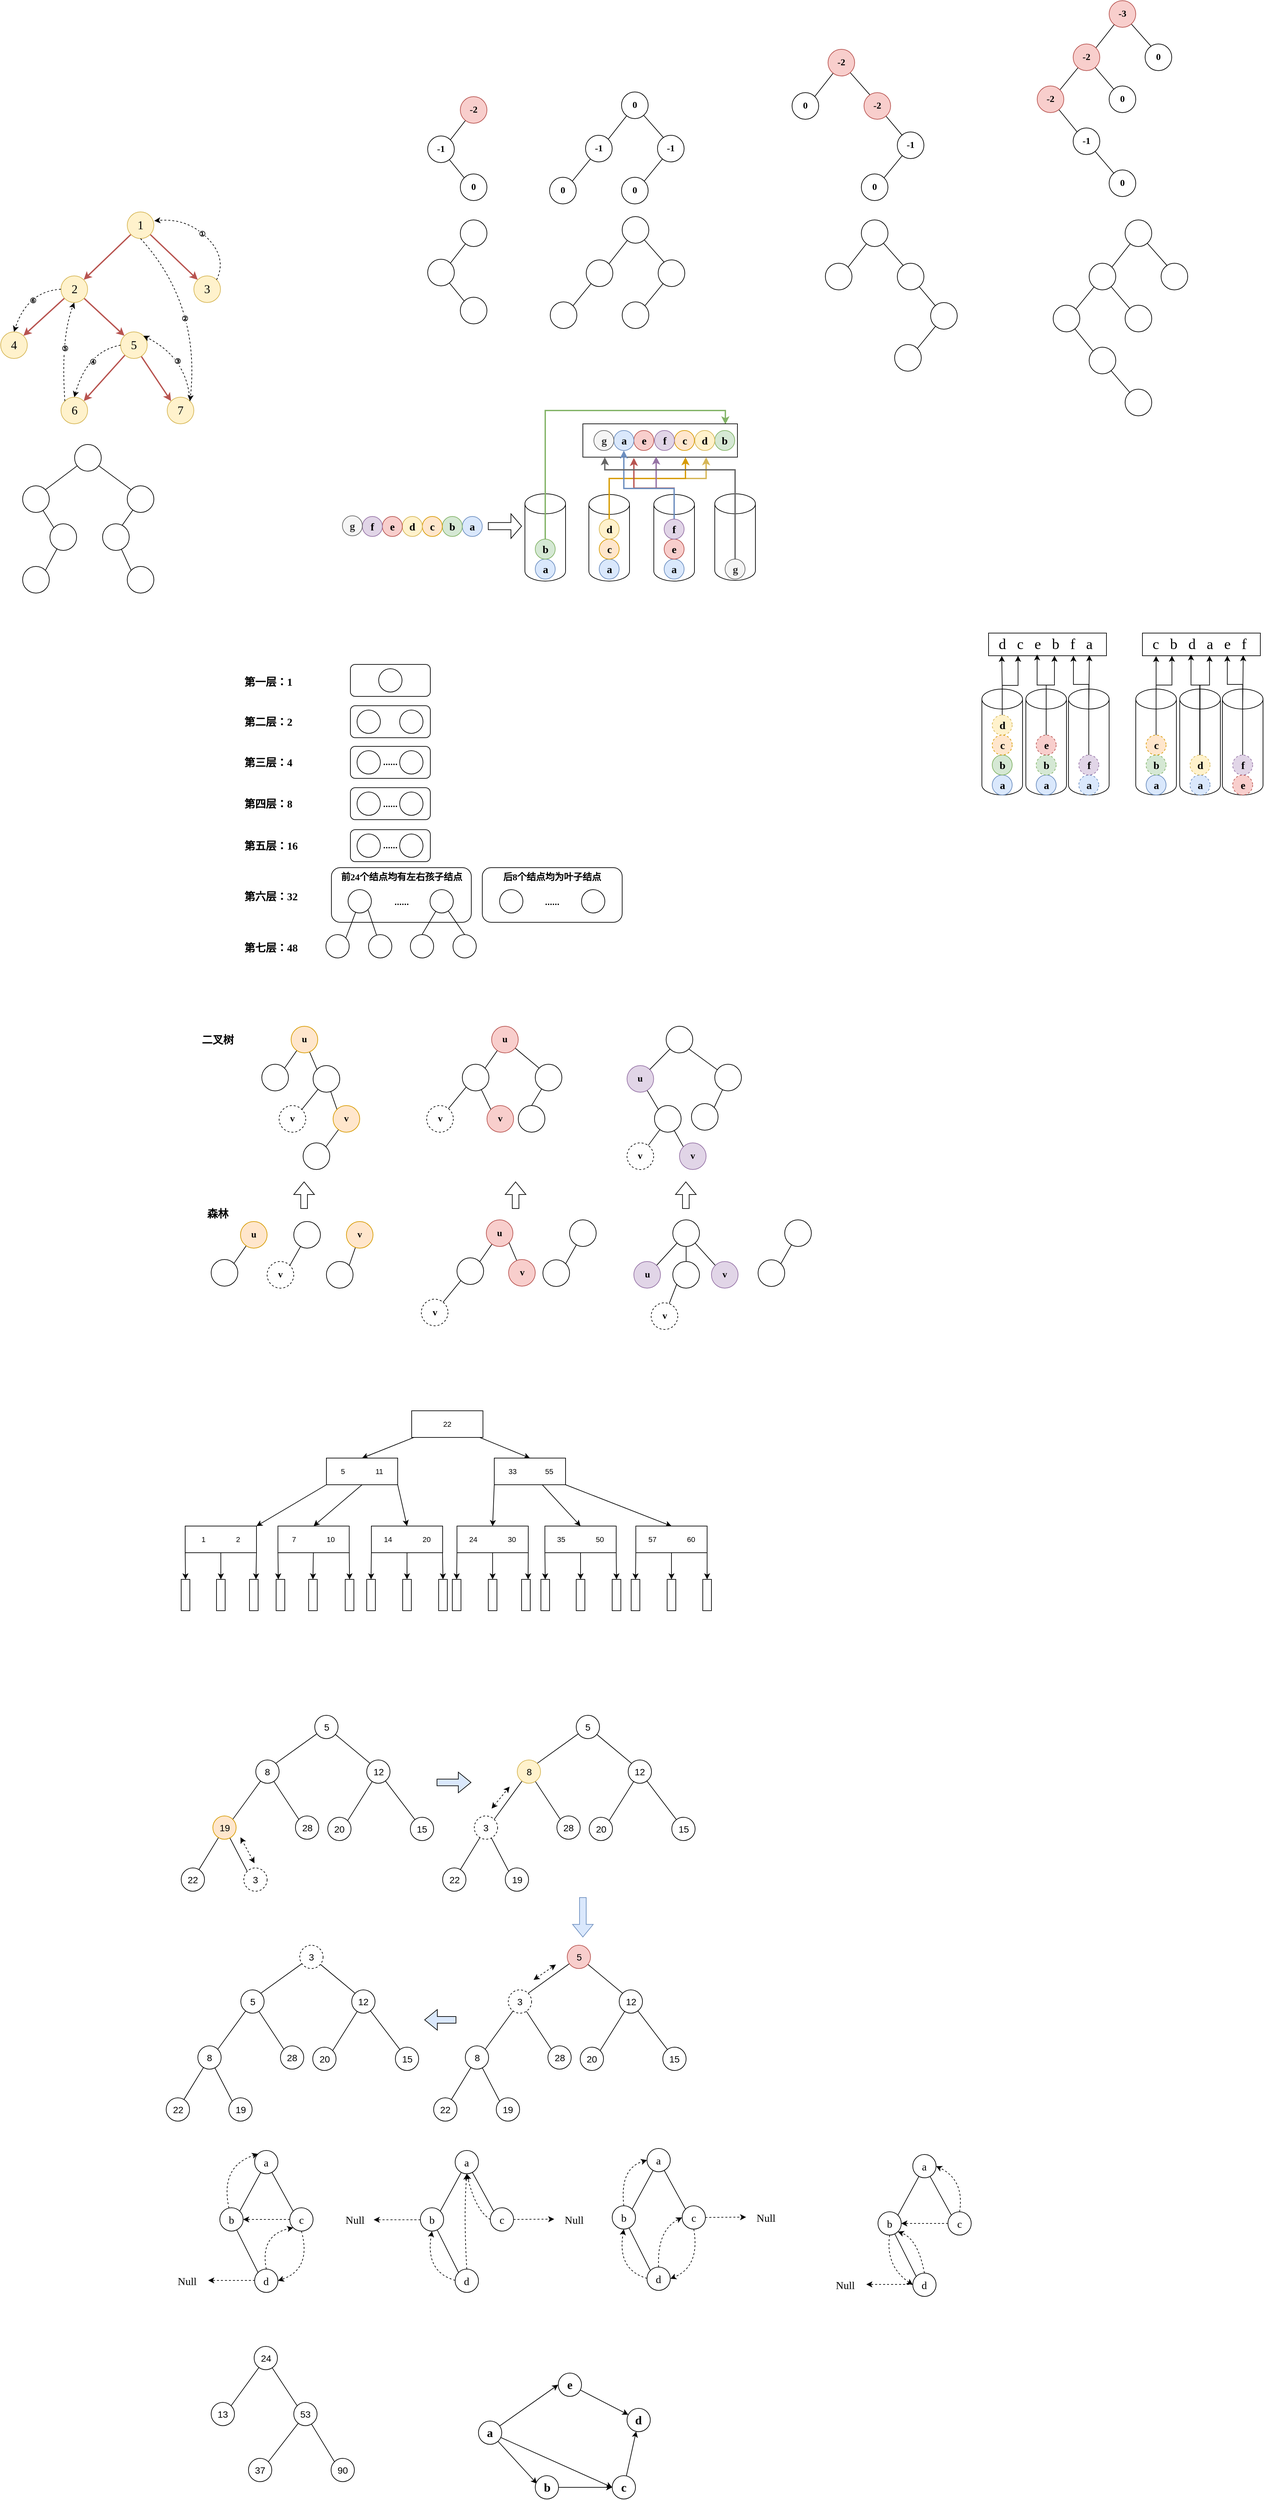 <mxfile version="21.7.2" type="github">
  <diagram name="第 1 页" id="wzOyLqBRaBhxUj8H1N5F">
    <mxGraphModel dx="974" dy="719" grid="0" gridSize="10" guides="1" tooltips="1" connect="1" arrows="1" fold="1" page="0" pageScale="1" pageWidth="827" pageHeight="1169" math="0" shadow="0">
      <root>
        <mxCell id="0" />
        <mxCell id="1" parent="0" />
        <mxCell id="YMhbXSiSFB9uJHx7K9CS-125" value="&lt;b&gt;&lt;font style=&quot;font-size: 14px;&quot; face=&quot;宋体&quot;&gt;后8个结点均为叶子结点&lt;/font&gt;&lt;/b&gt;" style="rounded=1;whiteSpace=wrap;html=1;fontFamily=Helvetica;fontSize=11;fontColor=default;arcSize=16;verticalAlign=top;" parent="1" vertex="1">
          <mxGeometry x="473" y="1105" width="210" height="82" as="geometry" />
        </mxCell>
        <mxCell id="YMhbXSiSFB9uJHx7K9CS-123" value="&lt;b&gt;&lt;font style=&quot;font-size: 14px;&quot; face=&quot;宋体&quot;&gt;前24个结点均有左右孩子结点&lt;/font&gt;&lt;/b&gt;" style="rounded=1;whiteSpace=wrap;html=1;fontFamily=Helvetica;fontSize=11;fontColor=default;arcSize=16;verticalAlign=top;" parent="1" vertex="1">
          <mxGeometry x="246.5" y="1105" width="210" height="82" as="geometry" />
        </mxCell>
        <mxCell id="A7zyZed8wjgDJn2fPI7L-10" style="rounded=0;orthogonalLoop=1;jettySize=auto;html=1;entryX=1;entryY=0;entryDx=0;entryDy=0;fillColor=#f8cecc;strokeColor=#b85450;strokeWidth=2;" parent="1" source="A7zyZed8wjgDJn2fPI7L-1" target="A7zyZed8wjgDJn2fPI7L-2" edge="1">
          <mxGeometry relative="1" as="geometry" />
        </mxCell>
        <mxCell id="A7zyZed8wjgDJn2fPI7L-11" style="rounded=0;orthogonalLoop=1;jettySize=auto;html=1;entryX=0;entryY=0;entryDx=0;entryDy=0;fillColor=#f8cecc;strokeColor=#b85450;strokeWidth=2;" parent="1" source="A7zyZed8wjgDJn2fPI7L-1" target="A7zyZed8wjgDJn2fPI7L-3" edge="1">
          <mxGeometry relative="1" as="geometry" />
        </mxCell>
        <mxCell id="A7zyZed8wjgDJn2fPI7L-1" value="&lt;font style=&quot;font-size: 18px;&quot; face=&quot;Times New Roman&quot;&gt;1&lt;/font&gt;" style="ellipse;whiteSpace=wrap;html=1;aspect=fixed;fillColor=#fff2cc;strokeColor=#d6b656;" parent="1" vertex="1">
          <mxGeometry x="-60" y="121" width="40" height="40" as="geometry" />
        </mxCell>
        <mxCell id="A7zyZed8wjgDJn2fPI7L-12" style="rounded=0;orthogonalLoop=1;jettySize=auto;html=1;entryX=1;entryY=0;entryDx=0;entryDy=0;fillColor=#f8cecc;strokeColor=#b85450;strokeWidth=2;" parent="1" source="A7zyZed8wjgDJn2fPI7L-2" target="A7zyZed8wjgDJn2fPI7L-4" edge="1">
          <mxGeometry relative="1" as="geometry" />
        </mxCell>
        <mxCell id="A7zyZed8wjgDJn2fPI7L-13" style="edgeStyle=none;shape=connector;rounded=0;orthogonalLoop=1;jettySize=auto;html=1;entryX=0;entryY=0;entryDx=0;entryDy=0;labelBackgroundColor=default;strokeColor=#b85450;fontFamily=Helvetica;fontSize=11;fontColor=default;endArrow=classic;fillColor=#f8cecc;strokeWidth=2;" parent="1" source="A7zyZed8wjgDJn2fPI7L-2" target="A7zyZed8wjgDJn2fPI7L-5" edge="1">
          <mxGeometry relative="1" as="geometry" />
        </mxCell>
        <mxCell id="A7zyZed8wjgDJn2fPI7L-2" value="&lt;font style=&quot;font-size: 18px;&quot; face=&quot;Times New Roman&quot;&gt;2&lt;/font&gt;" style="ellipse;whiteSpace=wrap;html=1;aspect=fixed;fillColor=#fff2cc;strokeColor=#d6b656;" parent="1" vertex="1">
          <mxGeometry x="-159.5" y="217" width="40" height="40" as="geometry" />
        </mxCell>
        <mxCell id="A7zyZed8wjgDJn2fPI7L-3" value="&lt;font style=&quot;font-size: 18px;&quot; face=&quot;Times New Roman&quot;&gt;3&lt;/font&gt;" style="ellipse;whiteSpace=wrap;html=1;aspect=fixed;fillColor=#fff2cc;strokeColor=#d6b656;" parent="1" vertex="1">
          <mxGeometry x="40" y="217" width="40" height="40" as="geometry" />
        </mxCell>
        <mxCell id="A7zyZed8wjgDJn2fPI7L-4" value="&lt;font style=&quot;font-size: 18px;&quot; face=&quot;Times New Roman&quot;&gt;4&lt;/font&gt;" style="ellipse;whiteSpace=wrap;html=1;aspect=fixed;fillColor=#fff2cc;strokeColor=#d6b656;" parent="1" vertex="1">
          <mxGeometry x="-250" y="301" width="40" height="40" as="geometry" />
        </mxCell>
        <mxCell id="A7zyZed8wjgDJn2fPI7L-14" style="edgeStyle=none;shape=connector;rounded=0;orthogonalLoop=1;jettySize=auto;html=1;entryX=1;entryY=0;entryDx=0;entryDy=0;labelBackgroundColor=default;strokeColor=#b85450;fontFamily=Helvetica;fontSize=11;fontColor=default;endArrow=classic;fillColor=#f8cecc;strokeWidth=2;" parent="1" source="A7zyZed8wjgDJn2fPI7L-5" target="A7zyZed8wjgDJn2fPI7L-6" edge="1">
          <mxGeometry relative="1" as="geometry" />
        </mxCell>
        <mxCell id="A7zyZed8wjgDJn2fPI7L-15" style="edgeStyle=none;shape=connector;rounded=0;orthogonalLoop=1;jettySize=auto;html=1;entryX=0;entryY=0;entryDx=0;entryDy=0;labelBackgroundColor=default;strokeColor=#b85450;fontFamily=Helvetica;fontSize=11;fontColor=default;endArrow=classic;fillColor=#f8cecc;strokeWidth=2;" parent="1" source="A7zyZed8wjgDJn2fPI7L-5" target="A7zyZed8wjgDJn2fPI7L-7" edge="1">
          <mxGeometry relative="1" as="geometry" />
        </mxCell>
        <mxCell id="A7zyZed8wjgDJn2fPI7L-5" value="&lt;font style=&quot;font-size: 18px;&quot; face=&quot;Times New Roman&quot;&gt;5&lt;/font&gt;" style="ellipse;whiteSpace=wrap;html=1;aspect=fixed;fillColor=#fff2cc;strokeColor=#d6b656;" parent="1" vertex="1">
          <mxGeometry x="-70" y="301" width="40" height="40" as="geometry" />
        </mxCell>
        <mxCell id="A7zyZed8wjgDJn2fPI7L-6" value="&lt;font style=&quot;font-size: 18px;&quot; face=&quot;Times New Roman&quot;&gt;6&lt;/font&gt;" style="ellipse;whiteSpace=wrap;html=1;aspect=fixed;fillColor=#fff2cc;strokeColor=#d6b656;" parent="1" vertex="1">
          <mxGeometry x="-159.5" y="399" width="40" height="40" as="geometry" />
        </mxCell>
        <mxCell id="A7zyZed8wjgDJn2fPI7L-7" value="&lt;font style=&quot;font-size: 18px;&quot; face=&quot;Times New Roman&quot;&gt;7&lt;/font&gt;" style="ellipse;whiteSpace=wrap;html=1;aspect=fixed;fillColor=#fff2cc;strokeColor=#d6b656;" parent="1" vertex="1">
          <mxGeometry y="399" width="40" height="40" as="geometry" />
        </mxCell>
        <mxCell id="A7zyZed8wjgDJn2fPI7L-21" style="edgeStyle=none;shape=connector;rounded=0;orthogonalLoop=1;jettySize=auto;html=1;entryX=1;entryY=0;entryDx=0;entryDy=0;labelBackgroundColor=default;strokeColor=default;fontFamily=Helvetica;fontSize=11;fontColor=default;endArrow=none;endFill=0;" parent="1" source="A7zyZed8wjgDJn2fPI7L-16" target="A7zyZed8wjgDJn2fPI7L-19" edge="1">
          <mxGeometry relative="1" as="geometry" />
        </mxCell>
        <mxCell id="A7zyZed8wjgDJn2fPI7L-16" value="" style="ellipse;whiteSpace=wrap;html=1;aspect=fixed;" parent="1" vertex="1">
          <mxGeometry x="440" y="133" width="40" height="40" as="geometry" />
        </mxCell>
        <mxCell id="A7zyZed8wjgDJn2fPI7L-22" style="edgeStyle=none;shape=connector;rounded=0;orthogonalLoop=1;jettySize=auto;html=1;entryX=0;entryY=0;entryDx=0;entryDy=0;labelBackgroundColor=default;strokeColor=default;fontFamily=Helvetica;fontSize=11;fontColor=default;endArrow=none;endFill=0;" parent="1" source="A7zyZed8wjgDJn2fPI7L-19" target="A7zyZed8wjgDJn2fPI7L-20" edge="1">
          <mxGeometry relative="1" as="geometry" />
        </mxCell>
        <mxCell id="A7zyZed8wjgDJn2fPI7L-19" value="" style="ellipse;whiteSpace=wrap;html=1;aspect=fixed;" parent="1" vertex="1">
          <mxGeometry x="391" y="192" width="40" height="40" as="geometry" />
        </mxCell>
        <mxCell id="A7zyZed8wjgDJn2fPI7L-20" value="" style="ellipse;whiteSpace=wrap;html=1;aspect=fixed;" parent="1" vertex="1">
          <mxGeometry x="440" y="249" width="40" height="40" as="geometry" />
        </mxCell>
        <mxCell id="A7zyZed8wjgDJn2fPI7L-26" style="edgeStyle=none;shape=connector;rounded=0;orthogonalLoop=1;jettySize=auto;html=1;entryX=1;entryY=0;entryDx=0;entryDy=0;labelBackgroundColor=default;strokeColor=default;fontFamily=Helvetica;fontSize=11;fontColor=default;endArrow=none;endFill=0;" parent="1" source="A7zyZed8wjgDJn2fPI7L-23" target="A7zyZed8wjgDJn2fPI7L-24" edge="1">
          <mxGeometry relative="1" as="geometry" />
        </mxCell>
        <mxCell id="A7zyZed8wjgDJn2fPI7L-31" style="edgeStyle=none;shape=connector;rounded=0;orthogonalLoop=1;jettySize=auto;html=1;entryX=0.325;entryY=0.2;entryDx=0;entryDy=0;entryPerimeter=0;labelBackgroundColor=default;strokeColor=default;fontFamily=Helvetica;fontSize=11;fontColor=default;endArrow=none;endFill=0;" parent="1" source="A7zyZed8wjgDJn2fPI7L-23" target="A7zyZed8wjgDJn2fPI7L-29" edge="1">
          <mxGeometry relative="1" as="geometry" />
        </mxCell>
        <mxCell id="A7zyZed8wjgDJn2fPI7L-23" value="" style="ellipse;whiteSpace=wrap;html=1;aspect=fixed;" parent="1" vertex="1">
          <mxGeometry x="683" y="128" width="40" height="40" as="geometry" />
        </mxCell>
        <mxCell id="A7zyZed8wjgDJn2fPI7L-27" style="edgeStyle=none;shape=connector;rounded=0;orthogonalLoop=1;jettySize=auto;html=1;entryX=1;entryY=0;entryDx=0;entryDy=0;labelBackgroundColor=default;strokeColor=default;fontFamily=Helvetica;fontSize=11;fontColor=default;endArrow=none;endFill=0;" parent="1" source="A7zyZed8wjgDJn2fPI7L-24" target="A7zyZed8wjgDJn2fPI7L-25" edge="1">
          <mxGeometry relative="1" as="geometry" />
        </mxCell>
        <mxCell id="A7zyZed8wjgDJn2fPI7L-24" value="" style="ellipse;whiteSpace=wrap;html=1;aspect=fixed;" parent="1" vertex="1">
          <mxGeometry x="629" y="193" width="40" height="40" as="geometry" />
        </mxCell>
        <mxCell id="A7zyZed8wjgDJn2fPI7L-25" value="" style="ellipse;whiteSpace=wrap;html=1;aspect=fixed;" parent="1" vertex="1">
          <mxGeometry x="575" y="256" width="40" height="40" as="geometry" />
        </mxCell>
        <mxCell id="A7zyZed8wjgDJn2fPI7L-28" style="edgeStyle=none;shape=connector;rounded=0;orthogonalLoop=1;jettySize=auto;html=1;entryX=1;entryY=0;entryDx=0;entryDy=0;labelBackgroundColor=default;strokeColor=default;fontFamily=Helvetica;fontSize=11;fontColor=default;endArrow=none;endFill=0;" parent="1" source="A7zyZed8wjgDJn2fPI7L-29" target="A7zyZed8wjgDJn2fPI7L-30" edge="1">
          <mxGeometry relative="1" as="geometry" />
        </mxCell>
        <mxCell id="A7zyZed8wjgDJn2fPI7L-29" value="" style="ellipse;whiteSpace=wrap;html=1;aspect=fixed;" parent="1" vertex="1">
          <mxGeometry x="737" y="193" width="40" height="40" as="geometry" />
        </mxCell>
        <mxCell id="A7zyZed8wjgDJn2fPI7L-30" value="" style="ellipse;whiteSpace=wrap;html=1;aspect=fixed;" parent="1" vertex="1">
          <mxGeometry x="683" y="256" width="40" height="40" as="geometry" />
        </mxCell>
        <mxCell id="A7zyZed8wjgDJn2fPI7L-32" style="edgeStyle=none;shape=connector;rounded=0;orthogonalLoop=1;jettySize=auto;html=1;entryX=1;entryY=0;entryDx=0;entryDy=0;labelBackgroundColor=default;strokeColor=default;fontFamily=Helvetica;fontSize=11;fontColor=default;endArrow=none;endFill=0;" parent="1" source="A7zyZed8wjgDJn2fPI7L-34" target="A7zyZed8wjgDJn2fPI7L-35" edge="1">
          <mxGeometry relative="1" as="geometry" />
        </mxCell>
        <mxCell id="A7zyZed8wjgDJn2fPI7L-33" style="edgeStyle=none;shape=connector;rounded=0;orthogonalLoop=1;jettySize=auto;html=1;entryX=0.325;entryY=0.2;entryDx=0;entryDy=0;entryPerimeter=0;labelBackgroundColor=default;strokeColor=default;fontFamily=Helvetica;fontSize=11;fontColor=default;endArrow=none;endFill=0;" parent="1" source="A7zyZed8wjgDJn2fPI7L-34" target="A7zyZed8wjgDJn2fPI7L-36" edge="1">
          <mxGeometry relative="1" as="geometry" />
        </mxCell>
        <mxCell id="A7zyZed8wjgDJn2fPI7L-34" value="" style="ellipse;whiteSpace=wrap;html=1;aspect=fixed;" parent="1" vertex="1">
          <mxGeometry x="1042" y="133" width="40" height="40" as="geometry" />
        </mxCell>
        <mxCell id="A7zyZed8wjgDJn2fPI7L-35" value="" style="ellipse;whiteSpace=wrap;html=1;aspect=fixed;" parent="1" vertex="1">
          <mxGeometry x="988" y="198" width="40" height="40" as="geometry" />
        </mxCell>
        <mxCell id="A7zyZed8wjgDJn2fPI7L-40" style="edgeStyle=none;shape=connector;rounded=0;orthogonalLoop=1;jettySize=auto;html=1;labelBackgroundColor=default;strokeColor=default;fontFamily=Helvetica;fontSize=11;fontColor=default;endArrow=none;endFill=0;" parent="1" source="A7zyZed8wjgDJn2fPI7L-36" target="A7zyZed8wjgDJn2fPI7L-38" edge="1">
          <mxGeometry relative="1" as="geometry" />
        </mxCell>
        <mxCell id="A7zyZed8wjgDJn2fPI7L-36" value="" style="ellipse;whiteSpace=wrap;html=1;aspect=fixed;" parent="1" vertex="1">
          <mxGeometry x="1096" y="198" width="40" height="40" as="geometry" />
        </mxCell>
        <mxCell id="A7zyZed8wjgDJn2fPI7L-37" style="edgeStyle=none;shape=connector;rounded=0;orthogonalLoop=1;jettySize=auto;html=1;entryX=1;entryY=0;entryDx=0;entryDy=0;labelBackgroundColor=default;strokeColor=default;fontFamily=Helvetica;fontSize=11;fontColor=default;endArrow=none;endFill=0;" parent="1" source="A7zyZed8wjgDJn2fPI7L-38" target="A7zyZed8wjgDJn2fPI7L-39" edge="1">
          <mxGeometry relative="1" as="geometry" />
        </mxCell>
        <mxCell id="A7zyZed8wjgDJn2fPI7L-38" value="" style="ellipse;whiteSpace=wrap;html=1;aspect=fixed;" parent="1" vertex="1">
          <mxGeometry x="1146" y="257" width="40" height="40" as="geometry" />
        </mxCell>
        <mxCell id="A7zyZed8wjgDJn2fPI7L-39" value="" style="ellipse;whiteSpace=wrap;html=1;aspect=fixed;" parent="1" vertex="1">
          <mxGeometry x="1092" y="320" width="40" height="40" as="geometry" />
        </mxCell>
        <mxCell id="A7zyZed8wjgDJn2fPI7L-41" style="edgeStyle=none;shape=connector;rounded=0;orthogonalLoop=1;jettySize=auto;html=1;entryX=1;entryY=0;entryDx=0;entryDy=0;labelBackgroundColor=default;strokeColor=default;fontFamily=Helvetica;fontSize=11;fontColor=default;endArrow=none;endFill=0;" parent="1" source="A7zyZed8wjgDJn2fPI7L-43" target="A7zyZed8wjgDJn2fPI7L-45" edge="1">
          <mxGeometry relative="1" as="geometry" />
        </mxCell>
        <mxCell id="A7zyZed8wjgDJn2fPI7L-42" style="edgeStyle=none;shape=connector;rounded=0;orthogonalLoop=1;jettySize=auto;html=1;entryX=0.325;entryY=0.2;entryDx=0;entryDy=0;entryPerimeter=0;labelBackgroundColor=default;strokeColor=default;fontFamily=Helvetica;fontSize=11;fontColor=default;endArrow=none;endFill=0;" parent="1" source="A7zyZed8wjgDJn2fPI7L-43" target="A7zyZed8wjgDJn2fPI7L-48" edge="1">
          <mxGeometry relative="1" as="geometry" />
        </mxCell>
        <mxCell id="A7zyZed8wjgDJn2fPI7L-43" value="" style="ellipse;whiteSpace=wrap;html=1;aspect=fixed;" parent="1" vertex="1">
          <mxGeometry x="1438" y="133" width="40" height="40" as="geometry" />
        </mxCell>
        <mxCell id="A7zyZed8wjgDJn2fPI7L-44" style="edgeStyle=none;shape=connector;rounded=0;orthogonalLoop=1;jettySize=auto;html=1;entryX=1;entryY=0;entryDx=0;entryDy=0;labelBackgroundColor=default;strokeColor=default;fontFamily=Helvetica;fontSize=11;fontColor=default;endArrow=none;endFill=0;" parent="1" source="A7zyZed8wjgDJn2fPI7L-45" target="A7zyZed8wjgDJn2fPI7L-46" edge="1">
          <mxGeometry relative="1" as="geometry" />
        </mxCell>
        <mxCell id="A7zyZed8wjgDJn2fPI7L-51" style="edgeStyle=none;shape=connector;rounded=0;orthogonalLoop=1;jettySize=auto;html=1;labelBackgroundColor=default;strokeColor=default;fontFamily=Helvetica;fontSize=11;fontColor=default;endArrow=none;endFill=0;" parent="1" source="A7zyZed8wjgDJn2fPI7L-45" target="A7zyZed8wjgDJn2fPI7L-50" edge="1">
          <mxGeometry relative="1" as="geometry" />
        </mxCell>
        <mxCell id="A7zyZed8wjgDJn2fPI7L-45" value="" style="ellipse;whiteSpace=wrap;html=1;aspect=fixed;" parent="1" vertex="1">
          <mxGeometry x="1384" y="198" width="40" height="40" as="geometry" />
        </mxCell>
        <mxCell id="A7zyZed8wjgDJn2fPI7L-55" style="edgeStyle=none;shape=connector;rounded=0;orthogonalLoop=1;jettySize=auto;html=1;entryX=0;entryY=0;entryDx=0;entryDy=0;labelBackgroundColor=default;strokeColor=default;fontFamily=Helvetica;fontSize=11;fontColor=default;endArrow=none;endFill=0;" parent="1" source="A7zyZed8wjgDJn2fPI7L-46" target="A7zyZed8wjgDJn2fPI7L-53" edge="1">
          <mxGeometry relative="1" as="geometry" />
        </mxCell>
        <mxCell id="A7zyZed8wjgDJn2fPI7L-46" value="" style="ellipse;whiteSpace=wrap;html=1;aspect=fixed;" parent="1" vertex="1">
          <mxGeometry x="1330" y="261" width="40" height="40" as="geometry" />
        </mxCell>
        <mxCell id="A7zyZed8wjgDJn2fPI7L-48" value="" style="ellipse;whiteSpace=wrap;html=1;aspect=fixed;" parent="1" vertex="1">
          <mxGeometry x="1492" y="198" width="40" height="40" as="geometry" />
        </mxCell>
        <mxCell id="A7zyZed8wjgDJn2fPI7L-50" value="" style="ellipse;whiteSpace=wrap;html=1;aspect=fixed;" parent="1" vertex="1">
          <mxGeometry x="1438" y="261" width="40" height="40" as="geometry" />
        </mxCell>
        <mxCell id="A7zyZed8wjgDJn2fPI7L-52" style="edgeStyle=none;shape=connector;rounded=0;orthogonalLoop=1;jettySize=auto;html=1;labelBackgroundColor=default;strokeColor=default;fontFamily=Helvetica;fontSize=11;fontColor=default;endArrow=none;endFill=0;" parent="1" source="A7zyZed8wjgDJn2fPI7L-53" target="A7zyZed8wjgDJn2fPI7L-54" edge="1">
          <mxGeometry relative="1" as="geometry" />
        </mxCell>
        <mxCell id="A7zyZed8wjgDJn2fPI7L-53" value="" style="ellipse;whiteSpace=wrap;html=1;aspect=fixed;" parent="1" vertex="1">
          <mxGeometry x="1384" y="324" width="40" height="40" as="geometry" />
        </mxCell>
        <mxCell id="A7zyZed8wjgDJn2fPI7L-54" value="" style="ellipse;whiteSpace=wrap;html=1;aspect=fixed;" parent="1" vertex="1">
          <mxGeometry x="1438" y="387" width="40" height="40" as="geometry" />
        </mxCell>
        <mxCell id="qOB6kxdGH2xCEJ3bVtiJ-1" value="" style="shape=cylinder3;whiteSpace=wrap;html=1;boundedLbl=1;backgroundOutline=1;size=15;" parent="1" vertex="1">
          <mxGeometry x="537" y="544" width="61" height="131" as="geometry" />
        </mxCell>
        <mxCell id="qOB6kxdGH2xCEJ3bVtiJ-3" value="&lt;b&gt;&lt;font style=&quot;font-size: 16px;&quot; face=&quot;Times New Roman&quot;&gt;a&lt;/font&gt;&lt;/b&gt;" style="ellipse;whiteSpace=wrap;html=1;aspect=fixed;fillColor=#dae8fc;strokeColor=#6c8ebf;" parent="1" vertex="1">
          <mxGeometry x="443" y="578" width="30" height="30" as="geometry" />
        </mxCell>
        <mxCell id="qOB6kxdGH2xCEJ3bVtiJ-4" value="&lt;b&gt;&lt;font style=&quot;font-size: 16px;&quot; face=&quot;Times New Roman&quot;&gt;b&lt;/font&gt;&lt;/b&gt;" style="ellipse;whiteSpace=wrap;html=1;aspect=fixed;fillColor=#d5e8d4;strokeColor=#82b366;" parent="1" vertex="1">
          <mxGeometry x="413" y="578" width="30" height="30" as="geometry" />
        </mxCell>
        <mxCell id="qOB6kxdGH2xCEJ3bVtiJ-5" value="&lt;b&gt;&lt;font style=&quot;font-size: 16px;&quot; face=&quot;Times New Roman&quot;&gt;c&lt;/font&gt;&lt;/b&gt;" style="ellipse;whiteSpace=wrap;html=1;aspect=fixed;fillColor=#ffe6cc;strokeColor=#d79b00;" parent="1" vertex="1">
          <mxGeometry x="383" y="578" width="30" height="30" as="geometry" />
        </mxCell>
        <mxCell id="qOB6kxdGH2xCEJ3bVtiJ-6" value="&lt;b&gt;&lt;font style=&quot;font-size: 16px;&quot; face=&quot;Times New Roman&quot;&gt;d&lt;/font&gt;&lt;/b&gt;" style="ellipse;whiteSpace=wrap;html=1;aspect=fixed;fillColor=#fff2cc;strokeColor=#d6b656;" parent="1" vertex="1">
          <mxGeometry x="353" y="578" width="30" height="30" as="geometry" />
        </mxCell>
        <mxCell id="qOB6kxdGH2xCEJ3bVtiJ-7" value="&lt;b&gt;&lt;font style=&quot;font-size: 16px;&quot; face=&quot;Times New Roman&quot;&gt;e&lt;/font&gt;&lt;/b&gt;" style="ellipse;whiteSpace=wrap;html=1;aspect=fixed;fillColor=#f8cecc;strokeColor=#b85450;" parent="1" vertex="1">
          <mxGeometry x="323" y="578" width="30" height="30" as="geometry" />
        </mxCell>
        <mxCell id="qOB6kxdGH2xCEJ3bVtiJ-8" value="&lt;b&gt;&lt;font style=&quot;font-size: 16px;&quot; face=&quot;Times New Roman&quot;&gt;f&lt;/font&gt;&lt;/b&gt;" style="ellipse;whiteSpace=wrap;html=1;aspect=fixed;fillColor=#e1d5e7;strokeColor=#9673a6;" parent="1" vertex="1">
          <mxGeometry x="293" y="578" width="30" height="30" as="geometry" />
        </mxCell>
        <mxCell id="qOB6kxdGH2xCEJ3bVtiJ-9" value="&lt;b&gt;&lt;font style=&quot;font-size: 16px;&quot; face=&quot;Times New Roman&quot;&gt;g&lt;/font&gt;&lt;/b&gt;" style="ellipse;whiteSpace=wrap;html=1;aspect=fixed;fillColor=#f5f5f5;fontColor=#333333;strokeColor=#666666;" parent="1" vertex="1">
          <mxGeometry x="263" y="577" width="30" height="30" as="geometry" />
        </mxCell>
        <mxCell id="qOB6kxdGH2xCEJ3bVtiJ-10" value="" style="html=1;shadow=0;dashed=0;align=center;verticalAlign=middle;shape=mxgraph.arrows2.arrow;dy=0.71;dx=16;notch=0;" parent="1" vertex="1">
          <mxGeometry x="482" y="574" width="50" height="37" as="geometry" />
        </mxCell>
        <mxCell id="qOB6kxdGH2xCEJ3bVtiJ-11" value="&lt;b&gt;&lt;font style=&quot;font-size: 16px;&quot; face=&quot;Times New Roman&quot;&gt;a&lt;/font&gt;&lt;/b&gt;" style="ellipse;whiteSpace=wrap;html=1;aspect=fixed;fillColor=#dae8fc;strokeColor=#6c8ebf;" parent="1" vertex="1">
          <mxGeometry x="552.5" y="642" width="30" height="30" as="geometry" />
        </mxCell>
        <mxCell id="qOB6kxdGH2xCEJ3bVtiJ-48" style="edgeStyle=orthogonalEdgeStyle;rounded=0;orthogonalLoop=1;jettySize=auto;html=1;entryX=0.922;entryY=0.02;entryDx=0;entryDy=0;entryPerimeter=0;fillColor=#d5e8d4;strokeColor=#82b366;strokeWidth=2;" parent="1" source="qOB6kxdGH2xCEJ3bVtiJ-12" target="qOB6kxdGH2xCEJ3bVtiJ-14" edge="1">
          <mxGeometry relative="1" as="geometry">
            <Array as="points">
              <mxPoint x="568" y="419" />
              <mxPoint x="838" y="419" />
            </Array>
          </mxGeometry>
        </mxCell>
        <mxCell id="qOB6kxdGH2xCEJ3bVtiJ-12" value="&lt;b&gt;&lt;font style=&quot;font-size: 16px;&quot; face=&quot;Times New Roman&quot;&gt;b&lt;/font&gt;&lt;/b&gt;" style="ellipse;whiteSpace=wrap;html=1;aspect=fixed;fillColor=#d5e8d4;strokeColor=#82b366;" parent="1" vertex="1">
          <mxGeometry x="552.5" y="612" width="30" height="30" as="geometry" />
        </mxCell>
        <mxCell id="qOB6kxdGH2xCEJ3bVtiJ-14" value="" style="rounded=0;whiteSpace=wrap;html=1;" parent="1" vertex="1">
          <mxGeometry x="624" y="439" width="232" height="50" as="geometry" />
        </mxCell>
        <mxCell id="qOB6kxdGH2xCEJ3bVtiJ-15" value="&lt;b&gt;&lt;font style=&quot;font-size: 16px;&quot; face=&quot;Times New Roman&quot;&gt;b&lt;/font&gt;&lt;/b&gt;" style="ellipse;whiteSpace=wrap;html=1;aspect=fixed;fillColor=#d5e8d4;strokeColor=#82b366;" parent="1" vertex="1">
          <mxGeometry x="822" y="449" width="30" height="30" as="geometry" />
        </mxCell>
        <mxCell id="qOB6kxdGH2xCEJ3bVtiJ-19" value="" style="shape=cylinder3;whiteSpace=wrap;html=1;boundedLbl=1;backgroundOutline=1;size=15;" parent="1" vertex="1">
          <mxGeometry x="633" y="545" width="61" height="130" as="geometry" />
        </mxCell>
        <mxCell id="qOB6kxdGH2xCEJ3bVtiJ-20" value="&lt;b&gt;&lt;font style=&quot;font-size: 16px;&quot; face=&quot;Times New Roman&quot;&gt;a&lt;/font&gt;&lt;/b&gt;" style="ellipse;whiteSpace=wrap;html=1;aspect=fixed;fillColor=#dae8fc;strokeColor=#6c8ebf;" parent="1" vertex="1">
          <mxGeometry x="648.5" y="642" width="30" height="30" as="geometry" />
        </mxCell>
        <mxCell id="qOB6kxdGH2xCEJ3bVtiJ-22" value="&lt;b&gt;&lt;font style=&quot;font-size: 16px;&quot; face=&quot;Times New Roman&quot;&gt;c&lt;/font&gt;&lt;/b&gt;" style="ellipse;whiteSpace=wrap;html=1;aspect=fixed;fillColor=#ffe6cc;strokeColor=#d79b00;" parent="1" vertex="1">
          <mxGeometry x="648.5" y="612" width="30" height="30" as="geometry" />
        </mxCell>
        <mxCell id="qOB6kxdGH2xCEJ3bVtiJ-25" style="edgeStyle=orthogonalEdgeStyle;rounded=0;orthogonalLoop=1;jettySize=auto;html=1;fillColor=#fff2cc;strokeColor=#d6b656;strokeWidth=2;" parent="1" source="qOB6kxdGH2xCEJ3bVtiJ-23" target="qOB6kxdGH2xCEJ3bVtiJ-14" edge="1">
          <mxGeometry relative="1" as="geometry">
            <mxPoint x="808.5" y="515" as="targetPoint" />
            <Array as="points">
              <mxPoint x="664" y="521" />
              <mxPoint x="809" y="521" />
            </Array>
          </mxGeometry>
        </mxCell>
        <mxCell id="qOB6kxdGH2xCEJ3bVtiJ-31" style="edgeStyle=orthogonalEdgeStyle;rounded=0;orthogonalLoop=1;jettySize=auto;html=1;fillColor=#ffe6cc;strokeColor=#d79b00;strokeWidth=2;" parent="1" source="qOB6kxdGH2xCEJ3bVtiJ-23" target="qOB6kxdGH2xCEJ3bVtiJ-14" edge="1">
          <mxGeometry relative="1" as="geometry">
            <mxPoint x="777.91" y="513" as="targetPoint" />
            <Array as="points">
              <mxPoint x="664" y="521" />
              <mxPoint x="778" y="521" />
            </Array>
          </mxGeometry>
        </mxCell>
        <mxCell id="qOB6kxdGH2xCEJ3bVtiJ-23" value="&lt;b&gt;&lt;font style=&quot;font-size: 16px;&quot; face=&quot;Times New Roman&quot;&gt;d&lt;/font&gt;&lt;/b&gt;" style="ellipse;whiteSpace=wrap;html=1;aspect=fixed;fillColor=#fff2cc;strokeColor=#d6b656;" parent="1" vertex="1">
          <mxGeometry x="648.5" y="582" width="30" height="30" as="geometry" />
        </mxCell>
        <mxCell id="qOB6kxdGH2xCEJ3bVtiJ-24" value="&lt;b&gt;&lt;font style=&quot;font-size: 16px;&quot; face=&quot;Times New Roman&quot;&gt;d&lt;/font&gt;&lt;/b&gt;" style="ellipse;whiteSpace=wrap;html=1;aspect=fixed;fillColor=#fff2cc;strokeColor=#d6b656;" parent="1" vertex="1">
          <mxGeometry x="792" y="449" width="30" height="30" as="geometry" />
        </mxCell>
        <mxCell id="qOB6kxdGH2xCEJ3bVtiJ-26" value="" style="shape=cylinder3;whiteSpace=wrap;html=1;boundedLbl=1;backgroundOutline=1;size=15;" parent="1" vertex="1">
          <mxGeometry x="730.5" y="545" width="61" height="130" as="geometry" />
        </mxCell>
        <mxCell id="qOB6kxdGH2xCEJ3bVtiJ-27" value="&lt;b&gt;&lt;font style=&quot;font-size: 16px;&quot; face=&quot;Times New Roman&quot;&gt;a&lt;/font&gt;&lt;/b&gt;" style="ellipse;whiteSpace=wrap;html=1;aspect=fixed;fillColor=#dae8fc;strokeColor=#6c8ebf;" parent="1" vertex="1">
          <mxGeometry x="746" y="642" width="30" height="30" as="geometry" />
        </mxCell>
        <mxCell id="qOB6kxdGH2xCEJ3bVtiJ-30" value="&lt;b&gt;&lt;font style=&quot;font-size: 16px;&quot; face=&quot;Times New Roman&quot;&gt;c&lt;/font&gt;&lt;/b&gt;" style="ellipse;whiteSpace=wrap;html=1;aspect=fixed;fillColor=#ffe6cc;strokeColor=#d79b00;" parent="1" vertex="1">
          <mxGeometry x="761.5" y="449" width="30" height="30" as="geometry" />
        </mxCell>
        <mxCell id="qOB6kxdGH2xCEJ3bVtiJ-32" value="&lt;b&gt;&lt;font style=&quot;font-size: 16px;&quot; face=&quot;Times New Roman&quot;&gt;e&lt;/font&gt;&lt;/b&gt;" style="ellipse;whiteSpace=wrap;html=1;aspect=fixed;fillColor=#f8cecc;strokeColor=#b85450;" parent="1" vertex="1">
          <mxGeometry x="746" y="612" width="30" height="30" as="geometry" />
        </mxCell>
        <mxCell id="qOB6kxdGH2xCEJ3bVtiJ-36" style="edgeStyle=orthogonalEdgeStyle;rounded=0;orthogonalLoop=1;jettySize=auto;html=1;entryX=0.474;entryY=0.98;entryDx=0;entryDy=0;entryPerimeter=0;fillColor=#e1d5e7;strokeColor=#9673a6;strokeWidth=2;" parent="1" source="qOB6kxdGH2xCEJ3bVtiJ-33" target="qOB6kxdGH2xCEJ3bVtiJ-14" edge="1">
          <mxGeometry relative="1" as="geometry">
            <mxPoint x="746.94" y="515" as="targetPoint" />
          </mxGeometry>
        </mxCell>
        <mxCell id="qOB6kxdGH2xCEJ3bVtiJ-37" style="edgeStyle=orthogonalEdgeStyle;rounded=0;orthogonalLoop=1;jettySize=auto;html=1;entryX=0.33;entryY=1.02;entryDx=0;entryDy=0;entryPerimeter=0;fillColor=#f8cecc;strokeColor=#b85450;strokeWidth=2;" parent="1" source="qOB6kxdGH2xCEJ3bVtiJ-33" target="qOB6kxdGH2xCEJ3bVtiJ-14" edge="1">
          <mxGeometry relative="1" as="geometry">
            <mxPoint x="713.5" y="515" as="targetPoint" />
          </mxGeometry>
        </mxCell>
        <mxCell id="qOB6kxdGH2xCEJ3bVtiJ-40" style="edgeStyle=orthogonalEdgeStyle;rounded=0;orthogonalLoop=1;jettySize=auto;html=1;entryX=0.5;entryY=1;entryDx=0;entryDy=0;fillColor=#dae8fc;strokeColor=#6c8ebf;strokeWidth=2;" parent="1" source="qOB6kxdGH2xCEJ3bVtiJ-33" target="qOB6kxdGH2xCEJ3bVtiJ-39" edge="1">
          <mxGeometry relative="1" as="geometry">
            <Array as="points">
              <mxPoint x="761" y="536" />
              <mxPoint x="686" y="536" />
            </Array>
          </mxGeometry>
        </mxCell>
        <mxCell id="qOB6kxdGH2xCEJ3bVtiJ-33" value="&lt;b&gt;&lt;font style=&quot;font-size: 16px;&quot; face=&quot;Times New Roman&quot;&gt;f&lt;/font&gt;&lt;/b&gt;" style="ellipse;whiteSpace=wrap;html=1;aspect=fixed;fillColor=#e1d5e7;strokeColor=#9673a6;" parent="1" vertex="1">
          <mxGeometry x="746" y="582" width="30" height="30" as="geometry" />
        </mxCell>
        <mxCell id="qOB6kxdGH2xCEJ3bVtiJ-34" value="&lt;b&gt;&lt;font style=&quot;font-size: 16px;&quot; face=&quot;Times New Roman&quot;&gt;f&lt;/font&gt;&lt;/b&gt;" style="ellipse;whiteSpace=wrap;html=1;aspect=fixed;fillColor=#e1d5e7;strokeColor=#9673a6;" parent="1" vertex="1">
          <mxGeometry x="731.5" y="449" width="30" height="30" as="geometry" />
        </mxCell>
        <mxCell id="qOB6kxdGH2xCEJ3bVtiJ-35" value="&lt;b&gt;&lt;font style=&quot;font-size: 16px;&quot; face=&quot;Times New Roman&quot;&gt;e&lt;/font&gt;&lt;/b&gt;" style="ellipse;whiteSpace=wrap;html=1;aspect=fixed;fillColor=#f8cecc;strokeColor=#b85450;" parent="1" vertex="1">
          <mxGeometry x="700.5" y="449" width="30" height="30" as="geometry" />
        </mxCell>
        <mxCell id="qOB6kxdGH2xCEJ3bVtiJ-39" value="&lt;b&gt;&lt;font style=&quot;font-size: 16px;&quot; face=&quot;Times New Roman&quot;&gt;a&lt;/font&gt;&lt;/b&gt;" style="ellipse;whiteSpace=wrap;html=1;aspect=fixed;fillColor=#dae8fc;strokeColor=#6c8ebf;" parent="1" vertex="1">
          <mxGeometry x="670.5" y="449" width="30" height="30" as="geometry" />
        </mxCell>
        <mxCell id="qOB6kxdGH2xCEJ3bVtiJ-41" value="" style="shape=cylinder3;whiteSpace=wrap;html=1;boundedLbl=1;backgroundOutline=1;size=15;" parent="1" vertex="1">
          <mxGeometry x="822" y="544" width="61" height="130" as="geometry" />
        </mxCell>
        <mxCell id="qOB6kxdGH2xCEJ3bVtiJ-49" style="edgeStyle=orthogonalEdgeStyle;rounded=0;orthogonalLoop=1;jettySize=auto;html=1;entryX=0.142;entryY=1;entryDx=0;entryDy=0;entryPerimeter=0;fillColor=#f5f5f5;strokeColor=#666666;strokeWidth=2;" parent="1" source="qOB6kxdGH2xCEJ3bVtiJ-45" target="qOB6kxdGH2xCEJ3bVtiJ-14" edge="1">
          <mxGeometry relative="1" as="geometry">
            <Array as="points">
              <mxPoint x="853" y="508" />
              <mxPoint x="657" y="508" />
            </Array>
          </mxGeometry>
        </mxCell>
        <mxCell id="qOB6kxdGH2xCEJ3bVtiJ-45" value="&lt;b&gt;&lt;font style=&quot;font-size: 16px;&quot; face=&quot;Times New Roman&quot;&gt;g&lt;/font&gt;&lt;/b&gt;" style="ellipse;whiteSpace=wrap;html=1;aspect=fixed;fillColor=#f5f5f5;fontColor=#333333;strokeColor=#666666;" parent="1" vertex="1">
          <mxGeometry x="837.5" y="642" width="30" height="30" as="geometry" />
        </mxCell>
        <mxCell id="qOB6kxdGH2xCEJ3bVtiJ-47" value="&lt;b&gt;&lt;font style=&quot;font-size: 16px;&quot; face=&quot;Times New Roman&quot;&gt;g&lt;/font&gt;&lt;/b&gt;" style="ellipse;whiteSpace=wrap;html=1;aspect=fixed;fillColor=#f5f5f5;fontColor=#333333;strokeColor=#666666;" parent="1" vertex="1">
          <mxGeometry x="640.5" y="449" width="30" height="30" as="geometry" />
        </mxCell>
        <mxCell id="YMhbXSiSFB9uJHx7K9CS-3" value="" style="curved=1;endArrow=classic;html=1;rounded=0;exitX=1;exitY=0;exitDx=0;exitDy=0;entryX=1.017;entryY=0.333;entryDx=0;entryDy=0;entryPerimeter=0;dashed=1;" parent="1" source="A7zyZed8wjgDJn2fPI7L-3" target="A7zyZed8wjgDJn2fPI7L-1" edge="1">
          <mxGeometry width="50" height="50" relative="1" as="geometry">
            <mxPoint x="100" y="220" as="sourcePoint" />
            <mxPoint x="150" y="170" as="targetPoint" />
            <Array as="points">
              <mxPoint x="90" y="190" />
              <mxPoint x="30" y="130" />
            </Array>
          </mxGeometry>
        </mxCell>
        <mxCell id="YMhbXSiSFB9uJHx7K9CS-4" value="①" style="edgeLabel;html=1;align=center;verticalAlign=middle;resizable=0;points=[];fontStyle=1" parent="YMhbXSiSFB9uJHx7K9CS-3" vertex="1" connectable="0">
          <mxGeometry x="0.042" y="1" relative="1" as="geometry">
            <mxPoint as="offset" />
          </mxGeometry>
        </mxCell>
        <mxCell id="YMhbXSiSFB9uJHx7K9CS-5" value="" style="curved=1;endArrow=classic;html=1;rounded=0;exitX=0.5;exitY=1;exitDx=0;exitDy=0;entryX=1;entryY=0;entryDx=0;entryDy=0;dashed=1;" parent="1" source="A7zyZed8wjgDJn2fPI7L-1" target="A7zyZed8wjgDJn2fPI7L-7" edge="1">
          <mxGeometry width="50" height="50" relative="1" as="geometry">
            <mxPoint y="310" as="sourcePoint" />
            <mxPoint x="50" y="260" as="targetPoint" />
            <Array as="points">
              <mxPoint x="50" y="260" />
            </Array>
          </mxGeometry>
        </mxCell>
        <mxCell id="YMhbXSiSFB9uJHx7K9CS-6" value="②" style="edgeLabel;html=1;align=center;verticalAlign=middle;resizable=0;points=[];fontStyle=1" parent="YMhbXSiSFB9uJHx7K9CS-5" vertex="1" connectable="0">
          <mxGeometry x="0.123" y="-22" relative="1" as="geometry">
            <mxPoint as="offset" />
          </mxGeometry>
        </mxCell>
        <mxCell id="YMhbXSiSFB9uJHx7K9CS-7" value="" style="curved=1;endArrow=classic;html=1;rounded=0;exitX=1;exitY=0;exitDx=0;exitDy=0;entryX=1;entryY=0;entryDx=0;entryDy=0;dashed=1;" parent="1" source="A7zyZed8wjgDJn2fPI7L-7" target="A7zyZed8wjgDJn2fPI7L-5" edge="1">
          <mxGeometry width="50" height="50" relative="1" as="geometry">
            <mxPoint x="70" y="390" as="sourcePoint" />
            <mxPoint x="120" y="340" as="targetPoint" />
            <Array as="points">
              <mxPoint x="30" y="340" />
            </Array>
          </mxGeometry>
        </mxCell>
        <mxCell id="YMhbXSiSFB9uJHx7K9CS-8" value="③" style="edgeLabel;html=1;align=center;verticalAlign=middle;resizable=0;points=[];fontStyle=1" parent="YMhbXSiSFB9uJHx7K9CS-7" vertex="1" connectable="0">
          <mxGeometry x="0.119" y="10" relative="1" as="geometry">
            <mxPoint y="1" as="offset" />
          </mxGeometry>
        </mxCell>
        <mxCell id="YMhbXSiSFB9uJHx7K9CS-9" value="" style="curved=1;endArrow=classic;html=1;rounded=0;exitX=0;exitY=0.5;exitDx=0;exitDy=0;entryX=0.5;entryY=0;entryDx=0;entryDy=0;dashed=1;" parent="1" source="A7zyZed8wjgDJn2fPI7L-5" target="A7zyZed8wjgDJn2fPI7L-6" edge="1">
          <mxGeometry width="50" height="50" relative="1" as="geometry">
            <mxPoint x="-270" y="440" as="sourcePoint" />
            <mxPoint x="-220" y="390" as="targetPoint" />
            <Array as="points">
              <mxPoint x="-120" y="330" />
            </Array>
          </mxGeometry>
        </mxCell>
        <mxCell id="YMhbXSiSFB9uJHx7K9CS-10" value="④" style="edgeLabel;html=1;align=center;verticalAlign=middle;resizable=0;points=[];fontStyle=1" parent="YMhbXSiSFB9uJHx7K9CS-9" vertex="1" connectable="0">
          <mxGeometry x="0.04" y="12" relative="1" as="geometry">
            <mxPoint as="offset" />
          </mxGeometry>
        </mxCell>
        <mxCell id="YMhbXSiSFB9uJHx7K9CS-11" value="" style="curved=1;endArrow=classic;html=1;rounded=0;exitX=0;exitY=0;exitDx=0;exitDy=0;entryX=0.5;entryY=1;entryDx=0;entryDy=0;dashed=1;" parent="1" source="A7zyZed8wjgDJn2fPI7L-6" target="A7zyZed8wjgDJn2fPI7L-2" edge="1">
          <mxGeometry width="50" height="50" relative="1" as="geometry">
            <mxPoint x="-280" y="430" as="sourcePoint" />
            <mxPoint x="-230" y="380" as="targetPoint" />
            <Array as="points">
              <mxPoint x="-160" y="310" />
            </Array>
          </mxGeometry>
        </mxCell>
        <mxCell id="YMhbXSiSFB9uJHx7K9CS-12" value="⑤" style="edgeLabel;html=1;align=center;verticalAlign=middle;resizable=0;points=[];fontStyle=1" parent="YMhbXSiSFB9uJHx7K9CS-11" vertex="1" connectable="0">
          <mxGeometry x="0.041" y="-5" relative="1" as="geometry">
            <mxPoint as="offset" />
          </mxGeometry>
        </mxCell>
        <mxCell id="YMhbXSiSFB9uJHx7K9CS-13" value="" style="curved=1;endArrow=classic;html=1;rounded=0;exitX=0;exitY=0.5;exitDx=0;exitDy=0;entryX=0.5;entryY=0;entryDx=0;entryDy=0;dashed=1;" parent="1" source="A7zyZed8wjgDJn2fPI7L-2" target="A7zyZed8wjgDJn2fPI7L-4" edge="1">
          <mxGeometry width="50" height="50" relative="1" as="geometry">
            <mxPoint x="-260" y="240" as="sourcePoint" />
            <mxPoint x="-210" y="190" as="targetPoint" />
            <Array as="points">
              <mxPoint x="-210" y="240" />
            </Array>
          </mxGeometry>
        </mxCell>
        <mxCell id="YMhbXSiSFB9uJHx7K9CS-14" value="⑥" style="edgeLabel;html=1;align=center;verticalAlign=middle;resizable=0;points=[];fontStyle=1" parent="YMhbXSiSFB9uJHx7K9CS-13" vertex="1" connectable="0">
          <mxGeometry x="0.064" y="12" relative="1" as="geometry">
            <mxPoint as="offset" />
          </mxGeometry>
        </mxCell>
        <mxCell id="YMhbXSiSFB9uJHx7K9CS-18" style="edgeStyle=none;shape=connector;rounded=0;orthogonalLoop=1;jettySize=auto;html=1;entryX=1;entryY=0;entryDx=0;entryDy=0;labelBackgroundColor=default;strokeColor=default;fontFamily=Helvetica;fontSize=11;fontColor=default;endArrow=none;endFill=0;" parent="1" source="YMhbXSiSFB9uJHx7K9CS-19" target="YMhbXSiSFB9uJHx7K9CS-21" edge="1">
          <mxGeometry relative="1" as="geometry" />
        </mxCell>
        <mxCell id="YMhbXSiSFB9uJHx7K9CS-30" style="rounded=0;orthogonalLoop=1;jettySize=auto;html=1;entryX=0;entryY=0;entryDx=0;entryDy=0;endArrow=none;endFill=0;" parent="1" source="YMhbXSiSFB9uJHx7K9CS-19" target="YMhbXSiSFB9uJHx7K9CS-26" edge="1">
          <mxGeometry relative="1" as="geometry" />
        </mxCell>
        <mxCell id="YMhbXSiSFB9uJHx7K9CS-19" value="" style="ellipse;whiteSpace=wrap;html=1;aspect=fixed;" parent="1" vertex="1">
          <mxGeometry x="-139" y="470" width="40" height="40" as="geometry" />
        </mxCell>
        <mxCell id="YMhbXSiSFB9uJHx7K9CS-20" style="edgeStyle=none;shape=connector;rounded=0;orthogonalLoop=1;jettySize=auto;html=1;entryX=0;entryY=0;entryDx=0;entryDy=0;labelBackgroundColor=default;strokeColor=default;fontFamily=Helvetica;fontSize=11;fontColor=default;endArrow=none;endFill=0;" parent="1" source="YMhbXSiSFB9uJHx7K9CS-21" target="YMhbXSiSFB9uJHx7K9CS-22" edge="1">
          <mxGeometry relative="1" as="geometry" />
        </mxCell>
        <mxCell id="YMhbXSiSFB9uJHx7K9CS-21" value="" style="ellipse;whiteSpace=wrap;html=1;aspect=fixed;" parent="1" vertex="1">
          <mxGeometry x="-217" y="532" width="40" height="40" as="geometry" />
        </mxCell>
        <mxCell id="YMhbXSiSFB9uJHx7K9CS-24" style="rounded=0;orthogonalLoop=1;jettySize=auto;html=1;entryX=1;entryY=0;entryDx=0;entryDy=0;endArrow=none;endFill=0;" parent="1" source="YMhbXSiSFB9uJHx7K9CS-22" target="YMhbXSiSFB9uJHx7K9CS-23" edge="1">
          <mxGeometry relative="1" as="geometry" />
        </mxCell>
        <mxCell id="YMhbXSiSFB9uJHx7K9CS-22" value="" style="ellipse;whiteSpace=wrap;html=1;aspect=fixed;" parent="1" vertex="1">
          <mxGeometry x="-176" y="589" width="40" height="40" as="geometry" />
        </mxCell>
        <mxCell id="YMhbXSiSFB9uJHx7K9CS-23" value="" style="ellipse;whiteSpace=wrap;html=1;aspect=fixed;" parent="1" vertex="1">
          <mxGeometry x="-217" y="653" width="40" height="40" as="geometry" />
        </mxCell>
        <mxCell id="YMhbXSiSFB9uJHx7K9CS-25" style="edgeStyle=none;shape=connector;rounded=0;orthogonalLoop=1;jettySize=auto;html=1;entryX=0.7;entryY=0.108;entryDx=0;entryDy=0;labelBackgroundColor=default;strokeColor=default;fontFamily=Helvetica;fontSize=11;fontColor=default;endArrow=none;endFill=0;entryPerimeter=0;" parent="1" source="YMhbXSiSFB9uJHx7K9CS-26" target="YMhbXSiSFB9uJHx7K9CS-28" edge="1">
          <mxGeometry relative="1" as="geometry" />
        </mxCell>
        <mxCell id="YMhbXSiSFB9uJHx7K9CS-26" value="" style="ellipse;whiteSpace=wrap;html=1;aspect=fixed;" parent="1" vertex="1">
          <mxGeometry x="-60" y="532" width="40" height="40" as="geometry" />
        </mxCell>
        <mxCell id="YMhbXSiSFB9uJHx7K9CS-27" style="rounded=0;orthogonalLoop=1;jettySize=auto;html=1;entryX=0;entryY=0;entryDx=0;entryDy=0;endArrow=none;endFill=0;" parent="1" source="YMhbXSiSFB9uJHx7K9CS-28" target="YMhbXSiSFB9uJHx7K9CS-29" edge="1">
          <mxGeometry relative="1" as="geometry" />
        </mxCell>
        <mxCell id="YMhbXSiSFB9uJHx7K9CS-28" value="" style="ellipse;whiteSpace=wrap;html=1;aspect=fixed;" parent="1" vertex="1">
          <mxGeometry x="-97" y="589" width="40" height="40" as="geometry" />
        </mxCell>
        <mxCell id="YMhbXSiSFB9uJHx7K9CS-29" value="" style="ellipse;whiteSpace=wrap;html=1;aspect=fixed;" parent="1" vertex="1">
          <mxGeometry x="-60" y="653" width="40" height="40" as="geometry" />
        </mxCell>
        <mxCell id="YMhbXSiSFB9uJHx7K9CS-31" style="edgeStyle=none;shape=connector;rounded=0;orthogonalLoop=1;jettySize=auto;html=1;entryX=1;entryY=0;entryDx=0;entryDy=0;labelBackgroundColor=default;strokeColor=default;fontFamily=Times New Roman;fontSize=14;fontColor=default;endArrow=none;endFill=0;fontStyle=1" parent="1" source="YMhbXSiSFB9uJHx7K9CS-32" target="YMhbXSiSFB9uJHx7K9CS-34" edge="1">
          <mxGeometry relative="1" as="geometry" />
        </mxCell>
        <mxCell id="YMhbXSiSFB9uJHx7K9CS-32" value="-2" style="ellipse;whiteSpace=wrap;html=1;aspect=fixed;fontSize=14;fontStyle=1;fontFamily=Times New Roman;fillColor=#f8cecc;strokeColor=#b85450;" parent="1" vertex="1">
          <mxGeometry x="440" y="-52" width="40" height="40" as="geometry" />
        </mxCell>
        <mxCell id="YMhbXSiSFB9uJHx7K9CS-33" style="edgeStyle=none;shape=connector;rounded=0;orthogonalLoop=1;jettySize=auto;html=1;entryX=0;entryY=0;entryDx=0;entryDy=0;labelBackgroundColor=default;strokeColor=default;fontFamily=Times New Roman;fontSize=14;fontColor=default;endArrow=none;endFill=0;fontStyle=1" parent="1" source="YMhbXSiSFB9uJHx7K9CS-34" target="YMhbXSiSFB9uJHx7K9CS-35" edge="1">
          <mxGeometry relative="1" as="geometry" />
        </mxCell>
        <mxCell id="YMhbXSiSFB9uJHx7K9CS-34" value="-1" style="ellipse;whiteSpace=wrap;html=1;aspect=fixed;fontSize=14;fontStyle=1;fontFamily=Times New Roman;" parent="1" vertex="1">
          <mxGeometry x="391" y="7" width="40" height="40" as="geometry" />
        </mxCell>
        <mxCell id="YMhbXSiSFB9uJHx7K9CS-35" value="0" style="ellipse;whiteSpace=wrap;html=1;aspect=fixed;fontSize=14;fontStyle=1;fontFamily=Times New Roman;" parent="1" vertex="1">
          <mxGeometry x="440" y="64" width="40" height="40" as="geometry" />
        </mxCell>
        <mxCell id="YMhbXSiSFB9uJHx7K9CS-36" style="edgeStyle=none;shape=connector;rounded=0;orthogonalLoop=1;jettySize=auto;html=1;entryX=1;entryY=0;entryDx=0;entryDy=0;labelBackgroundColor=default;strokeColor=default;fontFamily=Times New Roman;fontSize=14;fontColor=default;endArrow=none;endFill=0;fontStyle=1" parent="1" source="YMhbXSiSFB9uJHx7K9CS-38" target="YMhbXSiSFB9uJHx7K9CS-40" edge="1">
          <mxGeometry relative="1" as="geometry" />
        </mxCell>
        <mxCell id="YMhbXSiSFB9uJHx7K9CS-37" style="edgeStyle=none;shape=connector;rounded=0;orthogonalLoop=1;jettySize=auto;html=1;entryX=0.325;entryY=0.2;entryDx=0;entryDy=0;entryPerimeter=0;labelBackgroundColor=default;strokeColor=default;fontFamily=Times New Roman;fontSize=14;fontColor=default;endArrow=none;endFill=0;fontStyle=1" parent="1" source="YMhbXSiSFB9uJHx7K9CS-38" target="YMhbXSiSFB9uJHx7K9CS-43" edge="1">
          <mxGeometry relative="1" as="geometry" />
        </mxCell>
        <mxCell id="YMhbXSiSFB9uJHx7K9CS-38" value="0" style="ellipse;whiteSpace=wrap;html=1;aspect=fixed;fontSize=14;fontStyle=1;fontFamily=Times New Roman;" parent="1" vertex="1">
          <mxGeometry x="682" y="-59" width="40" height="40" as="geometry" />
        </mxCell>
        <mxCell id="YMhbXSiSFB9uJHx7K9CS-39" style="edgeStyle=none;shape=connector;rounded=0;orthogonalLoop=1;jettySize=auto;html=1;entryX=1;entryY=0;entryDx=0;entryDy=0;labelBackgroundColor=default;strokeColor=default;fontFamily=Times New Roman;fontSize=14;fontColor=default;endArrow=none;endFill=0;fontStyle=1" parent="1" source="YMhbXSiSFB9uJHx7K9CS-40" target="YMhbXSiSFB9uJHx7K9CS-41" edge="1">
          <mxGeometry relative="1" as="geometry" />
        </mxCell>
        <mxCell id="YMhbXSiSFB9uJHx7K9CS-40" value="-1" style="ellipse;whiteSpace=wrap;html=1;aspect=fixed;fontSize=14;fontStyle=1;fontFamily=Times New Roman;" parent="1" vertex="1">
          <mxGeometry x="628" y="6" width="40" height="40" as="geometry" />
        </mxCell>
        <mxCell id="YMhbXSiSFB9uJHx7K9CS-41" value="0" style="ellipse;whiteSpace=wrap;html=1;aspect=fixed;fontSize=14;fontStyle=1;fontFamily=Times New Roman;" parent="1" vertex="1">
          <mxGeometry x="574" y="69" width="40" height="40" as="geometry" />
        </mxCell>
        <mxCell id="YMhbXSiSFB9uJHx7K9CS-42" style="edgeStyle=none;shape=connector;rounded=0;orthogonalLoop=1;jettySize=auto;html=1;entryX=1;entryY=0;entryDx=0;entryDy=0;labelBackgroundColor=default;strokeColor=default;fontFamily=Times New Roman;fontSize=14;fontColor=default;endArrow=none;endFill=0;fontStyle=1" parent="1" source="YMhbXSiSFB9uJHx7K9CS-43" target="YMhbXSiSFB9uJHx7K9CS-44" edge="1">
          <mxGeometry relative="1" as="geometry" />
        </mxCell>
        <mxCell id="YMhbXSiSFB9uJHx7K9CS-43" value="-1" style="ellipse;whiteSpace=wrap;html=1;aspect=fixed;fontSize=14;fontStyle=1;fontFamily=Times New Roman;" parent="1" vertex="1">
          <mxGeometry x="736" y="6" width="40" height="40" as="geometry" />
        </mxCell>
        <mxCell id="YMhbXSiSFB9uJHx7K9CS-44" value="0" style="ellipse;whiteSpace=wrap;html=1;aspect=fixed;fontSize=14;fontStyle=1;fontFamily=Times New Roman;" parent="1" vertex="1">
          <mxGeometry x="682" y="69" width="40" height="40" as="geometry" />
        </mxCell>
        <mxCell id="YMhbXSiSFB9uJHx7K9CS-45" style="edgeStyle=none;shape=connector;rounded=0;orthogonalLoop=1;jettySize=auto;html=1;entryX=1;entryY=0;entryDx=0;entryDy=0;labelBackgroundColor=default;strokeColor=default;fontFamily=Times New Roman;fontSize=14;fontColor=default;endArrow=none;endFill=0;fontStyle=1" parent="1" source="YMhbXSiSFB9uJHx7K9CS-47" target="YMhbXSiSFB9uJHx7K9CS-48" edge="1">
          <mxGeometry relative="1" as="geometry" />
        </mxCell>
        <mxCell id="YMhbXSiSFB9uJHx7K9CS-46" style="edgeStyle=none;shape=connector;rounded=0;orthogonalLoop=1;jettySize=auto;html=1;entryX=0.325;entryY=0.2;entryDx=0;entryDy=0;entryPerimeter=0;labelBackgroundColor=default;strokeColor=default;fontFamily=Times New Roman;fontSize=14;fontColor=default;endArrow=none;endFill=0;fontStyle=1" parent="1" source="YMhbXSiSFB9uJHx7K9CS-47" target="YMhbXSiSFB9uJHx7K9CS-50" edge="1">
          <mxGeometry relative="1" as="geometry" />
        </mxCell>
        <mxCell id="YMhbXSiSFB9uJHx7K9CS-47" value="-2" style="ellipse;whiteSpace=wrap;html=1;aspect=fixed;fontStyle=1;fontSize=14;fontFamily=Times New Roman;fillColor=#f8cecc;strokeColor=#b85450;" parent="1" vertex="1">
          <mxGeometry x="992" y="-123" width="40" height="40" as="geometry" />
        </mxCell>
        <mxCell id="YMhbXSiSFB9uJHx7K9CS-48" value="0" style="ellipse;whiteSpace=wrap;html=1;aspect=fixed;fontStyle=1;fontSize=14;fontFamily=Times New Roman;" parent="1" vertex="1">
          <mxGeometry x="938" y="-58" width="40" height="40" as="geometry" />
        </mxCell>
        <mxCell id="YMhbXSiSFB9uJHx7K9CS-49" style="edgeStyle=none;shape=connector;rounded=0;orthogonalLoop=1;jettySize=auto;html=1;labelBackgroundColor=default;strokeColor=default;fontFamily=Times New Roman;fontSize=14;fontColor=default;endArrow=none;endFill=0;fontStyle=1" parent="1" source="YMhbXSiSFB9uJHx7K9CS-50" target="YMhbXSiSFB9uJHx7K9CS-52" edge="1">
          <mxGeometry relative="1" as="geometry" />
        </mxCell>
        <mxCell id="YMhbXSiSFB9uJHx7K9CS-50" value="-2" style="ellipse;whiteSpace=wrap;html=1;aspect=fixed;fontStyle=1;fontSize=14;fontFamily=Times New Roman;fillColor=#f8cecc;strokeColor=#b85450;" parent="1" vertex="1">
          <mxGeometry x="1046" y="-58" width="40" height="40" as="geometry" />
        </mxCell>
        <mxCell id="YMhbXSiSFB9uJHx7K9CS-51" style="edgeStyle=none;shape=connector;rounded=0;orthogonalLoop=1;jettySize=auto;html=1;entryX=1;entryY=0;entryDx=0;entryDy=0;labelBackgroundColor=default;strokeColor=default;fontFamily=Times New Roman;fontSize=14;fontColor=default;endArrow=none;endFill=0;fontStyle=1" parent="1" source="YMhbXSiSFB9uJHx7K9CS-52" target="YMhbXSiSFB9uJHx7K9CS-53" edge="1">
          <mxGeometry relative="1" as="geometry" />
        </mxCell>
        <mxCell id="YMhbXSiSFB9uJHx7K9CS-52" value="-1" style="ellipse;whiteSpace=wrap;html=1;aspect=fixed;fontStyle=1;fontSize=14;fontFamily=Times New Roman;" parent="1" vertex="1">
          <mxGeometry x="1096" y="1" width="40" height="40" as="geometry" />
        </mxCell>
        <mxCell id="YMhbXSiSFB9uJHx7K9CS-53" value="0" style="ellipse;whiteSpace=wrap;html=1;aspect=fixed;fontStyle=1;fontSize=14;fontFamily=Times New Roman;" parent="1" vertex="1">
          <mxGeometry x="1042" y="64" width="40" height="40" as="geometry" />
        </mxCell>
        <mxCell id="YMhbXSiSFB9uJHx7K9CS-54" style="edgeStyle=none;shape=connector;rounded=0;orthogonalLoop=1;jettySize=auto;html=1;entryX=1;entryY=0;entryDx=0;entryDy=0;labelBackgroundColor=default;strokeColor=default;fontFamily=Times New Roman;fontSize=14;fontColor=default;endArrow=none;endFill=0;fontStyle=1" parent="1" source="YMhbXSiSFB9uJHx7K9CS-56" target="YMhbXSiSFB9uJHx7K9CS-59" edge="1">
          <mxGeometry relative="1" as="geometry" />
        </mxCell>
        <mxCell id="YMhbXSiSFB9uJHx7K9CS-55" style="edgeStyle=none;shape=connector;rounded=0;orthogonalLoop=1;jettySize=auto;html=1;entryX=0.325;entryY=0.2;entryDx=0;entryDy=0;entryPerimeter=0;labelBackgroundColor=default;strokeColor=default;fontFamily=Times New Roman;fontSize=14;fontColor=default;endArrow=none;endFill=0;fontStyle=1" parent="1" source="YMhbXSiSFB9uJHx7K9CS-56" target="YMhbXSiSFB9uJHx7K9CS-62" edge="1">
          <mxGeometry relative="1" as="geometry" />
        </mxCell>
        <mxCell id="YMhbXSiSFB9uJHx7K9CS-56" value="-3" style="ellipse;whiteSpace=wrap;html=1;aspect=fixed;fontStyle=1;fontSize=14;fontFamily=Times New Roman;fillColor=#f8cecc;strokeColor=#b85450;" parent="1" vertex="1">
          <mxGeometry x="1414" y="-196" width="40" height="40" as="geometry" />
        </mxCell>
        <mxCell id="YMhbXSiSFB9uJHx7K9CS-57" style="edgeStyle=none;shape=connector;rounded=0;orthogonalLoop=1;jettySize=auto;html=1;entryX=1;entryY=0;entryDx=0;entryDy=0;labelBackgroundColor=default;strokeColor=default;fontFamily=Times New Roman;fontSize=14;fontColor=default;endArrow=none;endFill=0;fontStyle=1" parent="1" source="YMhbXSiSFB9uJHx7K9CS-59" target="YMhbXSiSFB9uJHx7K9CS-61" edge="1">
          <mxGeometry relative="1" as="geometry" />
        </mxCell>
        <mxCell id="YMhbXSiSFB9uJHx7K9CS-58" style="edgeStyle=none;shape=connector;rounded=0;orthogonalLoop=1;jettySize=auto;html=1;labelBackgroundColor=default;strokeColor=default;fontFamily=Times New Roman;fontSize=14;fontColor=default;endArrow=none;endFill=0;fontStyle=1" parent="1" source="YMhbXSiSFB9uJHx7K9CS-59" target="YMhbXSiSFB9uJHx7K9CS-63" edge="1">
          <mxGeometry relative="1" as="geometry" />
        </mxCell>
        <mxCell id="YMhbXSiSFB9uJHx7K9CS-59" value="-2" style="ellipse;whiteSpace=wrap;html=1;aspect=fixed;fontStyle=1;fontSize=14;fontFamily=Times New Roman;fillColor=#f8cecc;strokeColor=#b85450;" parent="1" vertex="1">
          <mxGeometry x="1360" y="-131" width="40" height="40" as="geometry" />
        </mxCell>
        <mxCell id="YMhbXSiSFB9uJHx7K9CS-60" style="edgeStyle=none;shape=connector;rounded=0;orthogonalLoop=1;jettySize=auto;html=1;entryX=0;entryY=0;entryDx=0;entryDy=0;labelBackgroundColor=default;strokeColor=default;fontFamily=Times New Roman;fontSize=14;fontColor=default;endArrow=none;endFill=0;fontStyle=1" parent="1" source="YMhbXSiSFB9uJHx7K9CS-61" target="YMhbXSiSFB9uJHx7K9CS-65" edge="1">
          <mxGeometry relative="1" as="geometry" />
        </mxCell>
        <mxCell id="YMhbXSiSFB9uJHx7K9CS-61" value="-2" style="ellipse;whiteSpace=wrap;html=1;aspect=fixed;fontStyle=1;fontSize=14;fontFamily=Times New Roman;fillColor=#f8cecc;strokeColor=#b85450;" parent="1" vertex="1">
          <mxGeometry x="1306" y="-68" width="40" height="40" as="geometry" />
        </mxCell>
        <mxCell id="YMhbXSiSFB9uJHx7K9CS-62" value="0" style="ellipse;whiteSpace=wrap;html=1;aspect=fixed;fontStyle=1;fontSize=14;fontFamily=Times New Roman;" parent="1" vertex="1">
          <mxGeometry x="1468" y="-131" width="40" height="40" as="geometry" />
        </mxCell>
        <mxCell id="YMhbXSiSFB9uJHx7K9CS-63" value="0" style="ellipse;whiteSpace=wrap;html=1;aspect=fixed;fontStyle=1;fontSize=14;fontFamily=Times New Roman;" parent="1" vertex="1">
          <mxGeometry x="1414" y="-68" width="40" height="40" as="geometry" />
        </mxCell>
        <mxCell id="YMhbXSiSFB9uJHx7K9CS-64" style="edgeStyle=none;shape=connector;rounded=0;orthogonalLoop=1;jettySize=auto;html=1;labelBackgroundColor=default;strokeColor=default;fontFamily=Times New Roman;fontSize=14;fontColor=default;endArrow=none;endFill=0;fontStyle=1" parent="1" source="YMhbXSiSFB9uJHx7K9CS-65" target="YMhbXSiSFB9uJHx7K9CS-66" edge="1">
          <mxGeometry relative="1" as="geometry" />
        </mxCell>
        <mxCell id="YMhbXSiSFB9uJHx7K9CS-65" value="-1" style="ellipse;whiteSpace=wrap;html=1;aspect=fixed;fontStyle=1;fontSize=14;fontFamily=Times New Roman;" parent="1" vertex="1">
          <mxGeometry x="1360" y="-5" width="40" height="40" as="geometry" />
        </mxCell>
        <mxCell id="YMhbXSiSFB9uJHx7K9CS-66" value="0" style="ellipse;whiteSpace=wrap;html=1;aspect=fixed;fontStyle=1;fontSize=14;fontFamily=Times New Roman;" parent="1" vertex="1">
          <mxGeometry x="1414" y="58" width="40" height="40" as="geometry" />
        </mxCell>
        <mxCell id="YMhbXSiSFB9uJHx7K9CS-82" value="" style="rounded=1;whiteSpace=wrap;html=1;fontFamily=Helvetica;fontSize=11;fontColor=default;" parent="1" vertex="1">
          <mxGeometry x="275" y="800" width="120" height="48" as="geometry" />
        </mxCell>
        <mxCell id="YMhbXSiSFB9uJHx7K9CS-83" value="" style="ellipse;whiteSpace=wrap;html=1;aspect=fixed;fontFamily=Helvetica;fontSize=11;fontColor=default;" parent="1" vertex="1">
          <mxGeometry x="317.5" y="806.5" width="35" height="35" as="geometry" />
        </mxCell>
        <mxCell id="YMhbXSiSFB9uJHx7K9CS-84" value="&lt;b&gt;&lt;font style=&quot;font-size: 16px;&quot; face=&quot;宋体&quot;&gt;第一层：1&lt;/font&gt;&lt;/b&gt;" style="text;html=1;strokeColor=none;fillColor=none;align=left;verticalAlign=middle;whiteSpace=wrap;rounded=0;fontSize=11;fontFamily=Helvetica;fontColor=default;" parent="1" vertex="1">
          <mxGeometry x="114" y="809.5" width="96" height="32" as="geometry" />
        </mxCell>
        <mxCell id="YMhbXSiSFB9uJHx7K9CS-85" value="" style="rounded=1;whiteSpace=wrap;html=1;fontFamily=Helvetica;fontSize=11;fontColor=default;" parent="1" vertex="1">
          <mxGeometry x="275" y="862" width="120" height="48" as="geometry" />
        </mxCell>
        <mxCell id="YMhbXSiSFB9uJHx7K9CS-86" value="" style="ellipse;whiteSpace=wrap;html=1;aspect=fixed;fontFamily=Helvetica;fontSize=11;fontColor=default;" parent="1" vertex="1">
          <mxGeometry x="285" y="868.5" width="35" height="35" as="geometry" />
        </mxCell>
        <mxCell id="YMhbXSiSFB9uJHx7K9CS-87" value="&lt;b&gt;&lt;font style=&quot;font-size: 16px;&quot; face=&quot;宋体&quot;&gt;第二层：2&lt;/font&gt;&lt;/b&gt;" style="text;html=1;strokeColor=none;fillColor=none;align=left;verticalAlign=middle;whiteSpace=wrap;rounded=0;fontSize=11;fontFamily=Helvetica;fontColor=default;" parent="1" vertex="1">
          <mxGeometry x="114" y="870" width="96" height="32" as="geometry" />
        </mxCell>
        <mxCell id="YMhbXSiSFB9uJHx7K9CS-88" value="" style="ellipse;whiteSpace=wrap;html=1;aspect=fixed;fontFamily=Helvetica;fontSize=11;fontColor=default;" parent="1" vertex="1">
          <mxGeometry x="349" y="868.5" width="35" height="35" as="geometry" />
        </mxCell>
        <mxCell id="YMhbXSiSFB9uJHx7K9CS-89" value="" style="rounded=1;whiteSpace=wrap;html=1;fontFamily=Helvetica;fontSize=11;fontColor=default;" parent="1" vertex="1">
          <mxGeometry x="275" y="923" width="120" height="48" as="geometry" />
        </mxCell>
        <mxCell id="YMhbXSiSFB9uJHx7K9CS-90" value="" style="ellipse;whiteSpace=wrap;html=1;aspect=fixed;fontFamily=Helvetica;fontSize=11;fontColor=default;" parent="1" vertex="1">
          <mxGeometry x="285" y="929.5" width="35" height="35" as="geometry" />
        </mxCell>
        <mxCell id="YMhbXSiSFB9uJHx7K9CS-91" value="&lt;b&gt;&lt;font style=&quot;font-size: 16px;&quot; face=&quot;宋体&quot;&gt;第三层：4&lt;/font&gt;&lt;/b&gt;" style="text;html=1;strokeColor=none;fillColor=none;align=left;verticalAlign=middle;whiteSpace=wrap;rounded=0;fontSize=11;fontFamily=Helvetica;fontColor=default;" parent="1" vertex="1">
          <mxGeometry x="114" y="931" width="96" height="32" as="geometry" />
        </mxCell>
        <mxCell id="YMhbXSiSFB9uJHx7K9CS-92" value="" style="rounded=1;whiteSpace=wrap;html=1;fontFamily=Helvetica;fontSize=11;fontColor=default;" parent="1" vertex="1">
          <mxGeometry x="275" y="985" width="120" height="48" as="geometry" />
        </mxCell>
        <mxCell id="YMhbXSiSFB9uJHx7K9CS-93" value="" style="ellipse;whiteSpace=wrap;html=1;aspect=fixed;fontFamily=Helvetica;fontSize=11;fontColor=default;" parent="1" vertex="1">
          <mxGeometry x="285" y="991.5" width="35" height="35" as="geometry" />
        </mxCell>
        <mxCell id="YMhbXSiSFB9uJHx7K9CS-94" value="&lt;b&gt;&lt;font style=&quot;font-size: 16px;&quot; face=&quot;宋体&quot;&gt;第四层：8&lt;/font&gt;&lt;/b&gt;" style="text;html=1;strokeColor=none;fillColor=none;align=left;verticalAlign=middle;whiteSpace=wrap;rounded=0;fontSize=11;fontFamily=Helvetica;fontColor=default;" parent="1" vertex="1">
          <mxGeometry x="114" y="993" width="96" height="32" as="geometry" />
        </mxCell>
        <mxCell id="YMhbXSiSFB9uJHx7K9CS-95" value="" style="ellipse;whiteSpace=wrap;html=1;aspect=fixed;fontFamily=Helvetica;fontSize=11;fontColor=default;" parent="1" vertex="1">
          <mxGeometry x="349" y="991.5" width="35" height="35" as="geometry" />
        </mxCell>
        <mxCell id="YMhbXSiSFB9uJHx7K9CS-96" value="" style="ellipse;whiteSpace=wrap;html=1;aspect=fixed;fontFamily=Helvetica;fontSize=11;fontColor=default;" parent="1" vertex="1">
          <mxGeometry x="349" y="929.5" width="35" height="35" as="geometry" />
        </mxCell>
        <mxCell id="YMhbXSiSFB9uJHx7K9CS-97" value="&lt;b&gt;&lt;font style=&quot;font-size: 13px;&quot;&gt;......&lt;/font&gt;&lt;/b&gt;" style="text;html=1;strokeColor=none;fillColor=none;align=center;verticalAlign=middle;whiteSpace=wrap;rounded=0;fontSize=11;fontFamily=Helvetica;fontColor=default;" parent="1" vertex="1">
          <mxGeometry x="305" y="931" width="60" height="30" as="geometry" />
        </mxCell>
        <mxCell id="YMhbXSiSFB9uJHx7K9CS-100" value="&lt;b&gt;&lt;font style=&quot;font-size: 13px;&quot;&gt;......&lt;/font&gt;&lt;/b&gt;" style="text;html=1;strokeColor=none;fillColor=none;align=center;verticalAlign=middle;whiteSpace=wrap;rounded=0;fontSize=11;fontFamily=Helvetica;fontColor=default;" parent="1" vertex="1">
          <mxGeometry x="305" y="994" width="60" height="30" as="geometry" />
        </mxCell>
        <mxCell id="YMhbXSiSFB9uJHx7K9CS-101" value="" style="rounded=1;whiteSpace=wrap;html=1;fontFamily=Helvetica;fontSize=11;fontColor=default;" parent="1" vertex="1">
          <mxGeometry x="275" y="1048" width="120" height="48" as="geometry" />
        </mxCell>
        <mxCell id="YMhbXSiSFB9uJHx7K9CS-102" value="" style="ellipse;whiteSpace=wrap;html=1;aspect=fixed;fontFamily=Helvetica;fontSize=11;fontColor=default;" parent="1" vertex="1">
          <mxGeometry x="285" y="1054.5" width="35" height="35" as="geometry" />
        </mxCell>
        <mxCell id="YMhbXSiSFB9uJHx7K9CS-103" value="&lt;b&gt;&lt;font style=&quot;font-size: 16px;&quot; face=&quot;宋体&quot;&gt;第五层：16&lt;/font&gt;&lt;/b&gt;" style="text;html=1;strokeColor=none;fillColor=none;align=left;verticalAlign=middle;whiteSpace=wrap;rounded=0;fontSize=11;fontFamily=Helvetica;fontColor=default;" parent="1" vertex="1">
          <mxGeometry x="114" y="1056" width="96" height="32" as="geometry" />
        </mxCell>
        <mxCell id="YMhbXSiSFB9uJHx7K9CS-116" style="edgeStyle=none;shape=connector;rounded=0;orthogonalLoop=1;jettySize=auto;html=1;entryX=1;entryY=0;entryDx=0;entryDy=0;labelBackgroundColor=default;strokeColor=default;fontFamily=Helvetica;fontSize=11;fontColor=default;endArrow=none;endFill=0;" parent="1" source="YMhbXSiSFB9uJHx7K9CS-105" target="YMhbXSiSFB9uJHx7K9CS-112" edge="1">
          <mxGeometry relative="1" as="geometry" />
        </mxCell>
        <mxCell id="YMhbXSiSFB9uJHx7K9CS-105" value="" style="ellipse;whiteSpace=wrap;html=1;aspect=fixed;fontFamily=Helvetica;fontSize=11;fontColor=default;" parent="1" vertex="1">
          <mxGeometry x="271.5" y="1138" width="35" height="35" as="geometry" />
        </mxCell>
        <mxCell id="YMhbXSiSFB9uJHx7K9CS-106" value="&lt;b&gt;&lt;font style=&quot;font-size: 16px;&quot; face=&quot;宋体&quot;&gt;第六层：32&lt;/font&gt;&lt;/b&gt;" style="text;html=1;strokeColor=none;fillColor=none;align=left;verticalAlign=middle;whiteSpace=wrap;rounded=0;fontSize=11;fontFamily=Helvetica;fontColor=default;" parent="1" vertex="1">
          <mxGeometry x="114" y="1132" width="96" height="32" as="geometry" />
        </mxCell>
        <mxCell id="YMhbXSiSFB9uJHx7K9CS-118" style="edgeStyle=none;shape=connector;rounded=0;orthogonalLoop=1;jettySize=auto;html=1;entryX=0.5;entryY=0;entryDx=0;entryDy=0;labelBackgroundColor=default;strokeColor=default;fontFamily=Helvetica;fontSize=11;fontColor=default;endArrow=none;endFill=0;" parent="1" source="YMhbXSiSFB9uJHx7K9CS-107" target="YMhbXSiSFB9uJHx7K9CS-114" edge="1">
          <mxGeometry relative="1" as="geometry" />
        </mxCell>
        <mxCell id="YMhbXSiSFB9uJHx7K9CS-119" style="edgeStyle=none;shape=connector;rounded=0;orthogonalLoop=1;jettySize=auto;html=1;entryX=0.5;entryY=0;entryDx=0;entryDy=0;labelBackgroundColor=default;strokeColor=default;fontFamily=Helvetica;fontSize=11;fontColor=default;endArrow=none;endFill=0;" parent="1" source="YMhbXSiSFB9uJHx7K9CS-107" target="YMhbXSiSFB9uJHx7K9CS-115" edge="1">
          <mxGeometry relative="1" as="geometry" />
        </mxCell>
        <mxCell id="YMhbXSiSFB9uJHx7K9CS-107" value="" style="ellipse;whiteSpace=wrap;html=1;aspect=fixed;fontFamily=Helvetica;fontSize=11;fontColor=default;" parent="1" vertex="1">
          <mxGeometry x="394.5" y="1138" width="35" height="35" as="geometry" />
        </mxCell>
        <mxCell id="YMhbXSiSFB9uJHx7K9CS-108" value="" style="ellipse;whiteSpace=wrap;html=1;aspect=fixed;fontFamily=Helvetica;fontSize=11;fontColor=default;" parent="1" vertex="1">
          <mxGeometry x="349" y="1054.5" width="35" height="35" as="geometry" />
        </mxCell>
        <mxCell id="YMhbXSiSFB9uJHx7K9CS-109" value="&lt;b&gt;&lt;font style=&quot;font-size: 13px;&quot;&gt;......&lt;/font&gt;&lt;/b&gt;" style="text;html=1;strokeColor=none;fillColor=none;align=center;verticalAlign=middle;whiteSpace=wrap;rounded=0;fontSize=11;fontFamily=Helvetica;fontColor=default;" parent="1" vertex="1">
          <mxGeometry x="305" y="1056" width="60" height="30" as="geometry" />
        </mxCell>
        <mxCell id="YMhbXSiSFB9uJHx7K9CS-110" value="&lt;b&gt;&lt;font style=&quot;font-size: 13px;&quot;&gt;......&lt;/font&gt;&lt;/b&gt;" style="text;html=1;strokeColor=none;fillColor=none;align=center;verticalAlign=middle;whiteSpace=wrap;rounded=0;fontSize=11;fontFamily=Helvetica;fontColor=default;" parent="1" vertex="1">
          <mxGeometry x="321.5" y="1140.5" width="60" height="30" as="geometry" />
        </mxCell>
        <mxCell id="YMhbXSiSFB9uJHx7K9CS-112" value="" style="ellipse;whiteSpace=wrap;html=1;aspect=fixed;fontFamily=Helvetica;fontSize=11;fontColor=default;" parent="1" vertex="1">
          <mxGeometry x="238.25" y="1205.5" width="35" height="35" as="geometry" />
        </mxCell>
        <mxCell id="YMhbXSiSFB9uJHx7K9CS-117" style="edgeStyle=none;shape=connector;rounded=0;orthogonalLoop=1;jettySize=auto;html=1;entryX=1;entryY=1;entryDx=0;entryDy=0;labelBackgroundColor=default;strokeColor=default;fontFamily=Helvetica;fontSize=11;fontColor=default;endArrow=none;endFill=0;" parent="1" source="YMhbXSiSFB9uJHx7K9CS-113" target="YMhbXSiSFB9uJHx7K9CS-105" edge="1">
          <mxGeometry relative="1" as="geometry" />
        </mxCell>
        <mxCell id="YMhbXSiSFB9uJHx7K9CS-113" value="" style="ellipse;whiteSpace=wrap;html=1;aspect=fixed;fontFamily=Helvetica;fontSize=11;fontColor=default;" parent="1" vertex="1">
          <mxGeometry x="302.25" y="1205.5" width="35" height="35" as="geometry" />
        </mxCell>
        <mxCell id="YMhbXSiSFB9uJHx7K9CS-114" value="" style="ellipse;whiteSpace=wrap;html=1;aspect=fixed;fontFamily=Helvetica;fontSize=11;fontColor=default;" parent="1" vertex="1">
          <mxGeometry x="365" y="1205.5" width="35" height="35" as="geometry" />
        </mxCell>
        <mxCell id="YMhbXSiSFB9uJHx7K9CS-115" value="" style="ellipse;whiteSpace=wrap;html=1;aspect=fixed;fontFamily=Helvetica;fontSize=11;fontColor=default;" parent="1" vertex="1">
          <mxGeometry x="429" y="1205.5" width="35" height="35" as="geometry" />
        </mxCell>
        <mxCell id="YMhbXSiSFB9uJHx7K9CS-120" value="" style="ellipse;whiteSpace=wrap;html=1;aspect=fixed;fontFamily=Helvetica;fontSize=11;fontColor=default;" parent="1" vertex="1">
          <mxGeometry x="499" y="1138" width="35" height="35" as="geometry" />
        </mxCell>
        <mxCell id="YMhbXSiSFB9uJHx7K9CS-121" value="" style="ellipse;whiteSpace=wrap;html=1;aspect=fixed;fontFamily=Helvetica;fontSize=11;fontColor=default;" parent="1" vertex="1">
          <mxGeometry x="622" y="1138" width="35" height="35" as="geometry" />
        </mxCell>
        <mxCell id="YMhbXSiSFB9uJHx7K9CS-122" value="&lt;b&gt;&lt;font style=&quot;font-size: 13px;&quot;&gt;......&lt;/font&gt;&lt;/b&gt;" style="text;html=1;strokeColor=none;fillColor=none;align=center;verticalAlign=middle;whiteSpace=wrap;rounded=0;fontSize=11;fontFamily=Helvetica;fontColor=default;" parent="1" vertex="1">
          <mxGeometry x="548" y="1140.5" width="60" height="30" as="geometry" />
        </mxCell>
        <mxCell id="YMhbXSiSFB9uJHx7K9CS-126" value="&lt;b&gt;&lt;font style=&quot;font-size: 16px;&quot; face=&quot;宋体&quot;&gt;第七层：48&lt;/font&gt;&lt;/b&gt;" style="text;html=1;strokeColor=none;fillColor=none;align=left;verticalAlign=middle;whiteSpace=wrap;rounded=0;fontSize=11;fontFamily=Helvetica;fontColor=default;" parent="1" vertex="1">
          <mxGeometry x="114" y="1208.5" width="96" height="32" as="geometry" />
        </mxCell>
        <mxCell id="YMhbXSiSFB9uJHx7K9CS-131" style="edgeStyle=none;shape=connector;rounded=0;orthogonalLoop=1;jettySize=auto;html=1;entryX=1;entryY=0;entryDx=0;entryDy=0;labelBackgroundColor=default;strokeColor=default;fontFamily=Times New Roman;fontSize=14;fontColor=default;endArrow=none;endFill=0;fontStyle=1" parent="1" source="YMhbXSiSFB9uJHx7K9CS-127" target="YMhbXSiSFB9uJHx7K9CS-128" edge="1">
          <mxGeometry relative="1" as="geometry" />
        </mxCell>
        <mxCell id="YMhbXSiSFB9uJHx7K9CS-132" style="edgeStyle=none;shape=connector;rounded=0;orthogonalLoop=1;jettySize=auto;html=1;entryX=0;entryY=0;entryDx=0;entryDy=0;labelBackgroundColor=default;strokeColor=default;fontFamily=Times New Roman;fontSize=14;fontColor=default;endArrow=none;endFill=0;fontStyle=1" parent="1" source="YMhbXSiSFB9uJHx7K9CS-127" target="YMhbXSiSFB9uJHx7K9CS-129" edge="1">
          <mxGeometry relative="1" as="geometry" />
        </mxCell>
        <mxCell id="YMhbXSiSFB9uJHx7K9CS-127" value="u" style="ellipse;whiteSpace=wrap;html=1;aspect=fixed;fontFamily=Times New Roman;fontSize=14;fontStyle=1;fillColor=#ffe6cc;strokeColor=#d79b00;" parent="1" vertex="1">
          <mxGeometry x="186" y="1343" width="40" height="40" as="geometry" />
        </mxCell>
        <mxCell id="YMhbXSiSFB9uJHx7K9CS-128" value="" style="ellipse;whiteSpace=wrap;html=1;aspect=fixed;fontFamily=Times New Roman;fontSize=14;fontColor=default;fontStyle=1" parent="1" vertex="1">
          <mxGeometry x="142" y="1400" width="40" height="40" as="geometry" />
        </mxCell>
        <mxCell id="YMhbXSiSFB9uJHx7K9CS-133" style="edgeStyle=none;shape=connector;rounded=0;orthogonalLoop=1;jettySize=auto;html=1;entryX=0;entryY=0;entryDx=0;entryDy=0;labelBackgroundColor=default;strokeColor=default;fontFamily=Times New Roman;fontSize=14;fontColor=default;endArrow=none;endFill=0;fontStyle=1" parent="1" source="YMhbXSiSFB9uJHx7K9CS-129" target="YMhbXSiSFB9uJHx7K9CS-130" edge="1">
          <mxGeometry relative="1" as="geometry" />
        </mxCell>
        <mxCell id="YMhbXSiSFB9uJHx7K9CS-135" style="edgeStyle=none;shape=connector;rounded=0;orthogonalLoop=1;jettySize=auto;html=1;entryX=1;entryY=0;entryDx=0;entryDy=0;labelBackgroundColor=default;strokeColor=default;fontFamily=Times New Roman;fontSize=14;fontColor=default;endArrow=none;endFill=0;fontStyle=1" parent="1" source="YMhbXSiSFB9uJHx7K9CS-129" target="YMhbXSiSFB9uJHx7K9CS-134" edge="1">
          <mxGeometry relative="1" as="geometry" />
        </mxCell>
        <mxCell id="YMhbXSiSFB9uJHx7K9CS-129" value="" style="ellipse;whiteSpace=wrap;html=1;aspect=fixed;fontFamily=Times New Roman;fontSize=14;fontColor=default;fontStyle=1" parent="1" vertex="1">
          <mxGeometry x="219" y="1402" width="40" height="40" as="geometry" />
        </mxCell>
        <mxCell id="YMhbXSiSFB9uJHx7K9CS-137" style="edgeStyle=none;shape=connector;rounded=0;orthogonalLoop=1;jettySize=auto;html=1;entryX=1;entryY=0;entryDx=0;entryDy=0;labelBackgroundColor=default;strokeColor=default;fontFamily=Times New Roman;fontSize=14;fontColor=default;endArrow=none;endFill=0;fontStyle=1" parent="1" source="YMhbXSiSFB9uJHx7K9CS-130" target="YMhbXSiSFB9uJHx7K9CS-136" edge="1">
          <mxGeometry relative="1" as="geometry" />
        </mxCell>
        <mxCell id="YMhbXSiSFB9uJHx7K9CS-130" value="v" style="ellipse;whiteSpace=wrap;html=1;aspect=fixed;fontFamily=Times New Roman;fontSize=14;fontStyle=1;fillColor=#ffe6cc;strokeColor=#d79b00;" parent="1" vertex="1">
          <mxGeometry x="249" y="1462" width="40" height="40" as="geometry" />
        </mxCell>
        <mxCell id="YMhbXSiSFB9uJHx7K9CS-134" value="v" style="ellipse;whiteSpace=wrap;html=1;aspect=fixed;fontFamily=Times New Roman;fontSize=14;fontColor=default;fontStyle=1;dashed=1;" parent="1" vertex="1">
          <mxGeometry x="168" y="1462" width="40" height="40" as="geometry" />
        </mxCell>
        <mxCell id="YMhbXSiSFB9uJHx7K9CS-136" value="" style="ellipse;whiteSpace=wrap;html=1;aspect=fixed;fontFamily=Times New Roman;fontSize=14;fontColor=default;fontStyle=1" parent="1" vertex="1">
          <mxGeometry x="204" y="1518" width="40" height="40" as="geometry" />
        </mxCell>
        <mxCell id="YMhbXSiSFB9uJHx7K9CS-138" style="edgeStyle=none;shape=connector;rounded=0;orthogonalLoop=1;jettySize=auto;html=1;entryX=1;entryY=0;entryDx=0;entryDy=0;labelBackgroundColor=default;strokeColor=default;fontFamily=Times New Roman;fontSize=14;fontColor=default;endArrow=none;endFill=0;fontStyle=1" parent="1" source="YMhbXSiSFB9uJHx7K9CS-140" target="YMhbXSiSFB9uJHx7K9CS-141" edge="1">
          <mxGeometry relative="1" as="geometry" />
        </mxCell>
        <mxCell id="YMhbXSiSFB9uJHx7K9CS-140" value="u" style="ellipse;whiteSpace=wrap;html=1;aspect=fixed;fontFamily=Times New Roman;fontSize=14;fontStyle=1;fillColor=#ffe6cc;strokeColor=#d79b00;" parent="1" vertex="1">
          <mxGeometry x="110" y="1636" width="40" height="40" as="geometry" />
        </mxCell>
        <mxCell id="YMhbXSiSFB9uJHx7K9CS-141" value="" style="ellipse;whiteSpace=wrap;html=1;aspect=fixed;fontFamily=Times New Roman;fontSize=14;fontColor=default;fontStyle=1" parent="1" vertex="1">
          <mxGeometry x="66" y="1693" width="40" height="40" as="geometry" />
        </mxCell>
        <mxCell id="YMhbXSiSFB9uJHx7K9CS-145" style="edgeStyle=none;shape=connector;rounded=0;orthogonalLoop=1;jettySize=auto;html=1;entryX=1;entryY=0;entryDx=0;entryDy=0;labelBackgroundColor=default;strokeColor=default;fontFamily=Times New Roman;fontSize=14;fontColor=default;endArrow=none;endFill=0;fontStyle=1" parent="1" source="YMhbXSiSFB9uJHx7K9CS-146" target="YMhbXSiSFB9uJHx7K9CS-147" edge="1">
          <mxGeometry relative="1" as="geometry" />
        </mxCell>
        <mxCell id="YMhbXSiSFB9uJHx7K9CS-146" value="" style="ellipse;whiteSpace=wrap;html=1;aspect=fixed;fontFamily=Times New Roman;fontSize=14;fontColor=default;fontStyle=1" parent="1" vertex="1">
          <mxGeometry x="190" y="1636" width="40" height="40" as="geometry" />
        </mxCell>
        <mxCell id="YMhbXSiSFB9uJHx7K9CS-147" value="v" style="ellipse;whiteSpace=wrap;html=1;aspect=fixed;fontFamily=Times New Roman;fontSize=14;fontColor=default;fontStyle=1;dashed=1;" parent="1" vertex="1">
          <mxGeometry x="150" y="1696" width="40" height="40" as="geometry" />
        </mxCell>
        <mxCell id="YMhbXSiSFB9uJHx7K9CS-148" style="edgeStyle=none;shape=connector;rounded=0;orthogonalLoop=1;jettySize=auto;html=1;entryX=1;entryY=0;entryDx=0;entryDy=0;labelBackgroundColor=default;strokeColor=default;fontFamily=Times New Roman;fontSize=14;fontColor=default;endArrow=none;endFill=0;fontStyle=1" parent="1" source="YMhbXSiSFB9uJHx7K9CS-149" target="YMhbXSiSFB9uJHx7K9CS-150" edge="1">
          <mxGeometry relative="1" as="geometry" />
        </mxCell>
        <mxCell id="YMhbXSiSFB9uJHx7K9CS-149" value="v" style="ellipse;whiteSpace=wrap;html=1;aspect=fixed;fontFamily=Times New Roman;fontSize=14;fontStyle=1;fillColor=#ffe6cc;strokeColor=#d79b00;" parent="1" vertex="1">
          <mxGeometry x="269" y="1636" width="40" height="40" as="geometry" />
        </mxCell>
        <mxCell id="YMhbXSiSFB9uJHx7K9CS-150" value="" style="ellipse;whiteSpace=wrap;html=1;aspect=fixed;fontFamily=Times New Roman;fontSize=14;fontColor=default;fontStyle=1" parent="1" vertex="1">
          <mxGeometry x="239" y="1696" width="40" height="40" as="geometry" />
        </mxCell>
        <mxCell id="YMhbXSiSFB9uJHx7K9CS-151" value="&lt;font face=&quot;宋体&quot; style=&quot;font-size: 16px;&quot;&gt;&lt;b style=&quot;font-size: 16px;&quot;&gt;森林&lt;/b&gt;&lt;/font&gt;" style="text;html=1;strokeColor=none;fillColor=none;align=center;verticalAlign=middle;whiteSpace=wrap;rounded=0;fontSize=16;fontFamily=Helvetica;fontColor=default;" parent="1" vertex="1">
          <mxGeometry x="46" y="1609" width="60" height="30" as="geometry" />
        </mxCell>
        <mxCell id="YMhbXSiSFB9uJHx7K9CS-152" value="&lt;font face=&quot;宋体&quot; style=&quot;font-size: 16px;&quot;&gt;&lt;b style=&quot;font-size: 16px;&quot;&gt;二叉树&lt;/b&gt;&lt;/font&gt;" style="text;html=1;strokeColor=none;fillColor=none;align=center;verticalAlign=middle;whiteSpace=wrap;rounded=0;fontSize=16;fontFamily=Helvetica;fontColor=default;" parent="1" vertex="1">
          <mxGeometry x="46" y="1348" width="60" height="30" as="geometry" />
        </mxCell>
        <mxCell id="YMhbXSiSFB9uJHx7K9CS-154" style="edgeStyle=none;shape=connector;rounded=0;orthogonalLoop=1;jettySize=auto;html=1;entryX=1;entryY=0;entryDx=0;entryDy=0;labelBackgroundColor=default;strokeColor=default;fontFamily=Times New Roman;fontSize=14;fontColor=default;endArrow=none;endFill=0;fontStyle=1" parent="1" source="YMhbXSiSFB9uJHx7K9CS-156" target="YMhbXSiSFB9uJHx7K9CS-157" edge="1">
          <mxGeometry relative="1" as="geometry" />
        </mxCell>
        <mxCell id="YMhbXSiSFB9uJHx7K9CS-155" style="edgeStyle=none;shape=connector;rounded=0;orthogonalLoop=1;jettySize=auto;html=1;entryX=0;entryY=0;entryDx=0;entryDy=0;labelBackgroundColor=default;strokeColor=default;fontFamily=Times New Roman;fontSize=14;fontColor=default;endArrow=none;endFill=0;fontStyle=1" parent="1" source="YMhbXSiSFB9uJHx7K9CS-156" target="YMhbXSiSFB9uJHx7K9CS-160" edge="1">
          <mxGeometry relative="1" as="geometry" />
        </mxCell>
        <mxCell id="YMhbXSiSFB9uJHx7K9CS-156" value="u" style="ellipse;whiteSpace=wrap;html=1;aspect=fixed;fontFamily=Times New Roman;fontSize=14;fontStyle=1;fillColor=#f8cecc;strokeColor=#b85450;" parent="1" vertex="1">
          <mxGeometry x="487" y="1343" width="40" height="40" as="geometry" />
        </mxCell>
        <mxCell id="YMhbXSiSFB9uJHx7K9CS-191" style="edgeStyle=none;shape=connector;rounded=0;orthogonalLoop=1;jettySize=auto;html=1;entryX=0;entryY=0;entryDx=0;entryDy=0;labelBackgroundColor=default;strokeColor=default;fontFamily=Helvetica;fontSize=11;fontColor=default;endArrow=none;endFill=0;" parent="1" source="YMhbXSiSFB9uJHx7K9CS-157" target="YMhbXSiSFB9uJHx7K9CS-190" edge="1">
          <mxGeometry relative="1" as="geometry" />
        </mxCell>
        <mxCell id="YMhbXSiSFB9uJHx7K9CS-157" value="" style="ellipse;whiteSpace=wrap;html=1;aspect=fixed;fontFamily=Times New Roman;fontSize=14;fontColor=default;fontStyle=1" parent="1" vertex="1">
          <mxGeometry x="443" y="1400" width="40" height="40" as="geometry" />
        </mxCell>
        <mxCell id="YMhbXSiSFB9uJHx7K9CS-159" style="edgeStyle=none;shape=connector;rounded=0;orthogonalLoop=1;jettySize=auto;html=1;entryX=0.5;entryY=0;entryDx=0;entryDy=0;labelBackgroundColor=default;strokeColor=default;fontFamily=Times New Roman;fontSize=14;fontColor=default;endArrow=none;endFill=0;fontStyle=1" parent="1" source="YMhbXSiSFB9uJHx7K9CS-160" target="YMhbXSiSFB9uJHx7K9CS-163" edge="1">
          <mxGeometry relative="1" as="geometry" />
        </mxCell>
        <mxCell id="YMhbXSiSFB9uJHx7K9CS-160" value="" style="ellipse;whiteSpace=wrap;html=1;aspect=fixed;fontFamily=Times New Roman;fontSize=14;fontColor=default;fontStyle=1" parent="1" vertex="1">
          <mxGeometry x="552.5" y="1400" width="40" height="40" as="geometry" />
        </mxCell>
        <mxCell id="YMhbXSiSFB9uJHx7K9CS-163" value="" style="ellipse;whiteSpace=wrap;html=1;aspect=fixed;fontFamily=Times New Roman;fontSize=14;fontColor=default;fontStyle=1" parent="1" vertex="1">
          <mxGeometry x="527" y="1462" width="40" height="40" as="geometry" />
        </mxCell>
        <mxCell id="YMhbXSiSFB9uJHx7K9CS-167" style="edgeStyle=none;shape=connector;rounded=0;orthogonalLoop=1;jettySize=auto;html=1;entryX=0;entryY=1;entryDx=0;entryDy=0;labelBackgroundColor=default;strokeColor=default;fontFamily=Helvetica;fontSize=11;fontColor=default;endArrow=none;endFill=0;" parent="1" source="YMhbXSiSFB9uJHx7K9CS-166" target="YMhbXSiSFB9uJHx7K9CS-157" edge="1">
          <mxGeometry relative="1" as="geometry" />
        </mxCell>
        <mxCell id="YMhbXSiSFB9uJHx7K9CS-166" value="v" style="ellipse;whiteSpace=wrap;html=1;aspect=fixed;fontFamily=Times New Roman;fontSize=14;fontColor=default;fontStyle=1;dashed=1;" parent="1" vertex="1">
          <mxGeometry x="389.5" y="1462" width="40" height="40" as="geometry" />
        </mxCell>
        <mxCell id="YMhbXSiSFB9uJHx7K9CS-168" style="edgeStyle=none;shape=connector;rounded=0;orthogonalLoop=1;jettySize=auto;html=1;entryX=1;entryY=0;entryDx=0;entryDy=0;labelBackgroundColor=default;strokeColor=default;fontFamily=Times New Roman;fontSize=14;fontColor=default;endArrow=none;endFill=0;fontStyle=1" parent="1" source="YMhbXSiSFB9uJHx7K9CS-169" target="YMhbXSiSFB9uJHx7K9CS-170" edge="1">
          <mxGeometry relative="1" as="geometry" />
        </mxCell>
        <mxCell id="YMhbXSiSFB9uJHx7K9CS-169" value="" style="ellipse;whiteSpace=wrap;html=1;aspect=fixed;fontFamily=Times New Roman;fontSize=14;fontColor=default;fontStyle=1" parent="1" vertex="1">
          <mxGeometry x="604" y="1633.5" width="40" height="40" as="geometry" />
        </mxCell>
        <mxCell id="YMhbXSiSFB9uJHx7K9CS-170" value="" style="ellipse;whiteSpace=wrap;html=1;aspect=fixed;fontFamily=Times New Roman;fontSize=14;fontColor=default;fontStyle=1" parent="1" vertex="1">
          <mxGeometry x="564" y="1693.5" width="40" height="40" as="geometry" />
        </mxCell>
        <mxCell id="YMhbXSiSFB9uJHx7K9CS-179" style="edgeStyle=none;shape=connector;rounded=0;orthogonalLoop=1;jettySize=auto;html=1;entryX=1;entryY=0;entryDx=0;entryDy=0;labelBackgroundColor=default;strokeColor=default;fontFamily=Times New Roman;fontSize=14;fontColor=default;endArrow=none;endFill=0;fontStyle=1" parent="1" source="YMhbXSiSFB9uJHx7K9CS-181" target="YMhbXSiSFB9uJHx7K9CS-182" edge="1">
          <mxGeometry relative="1" as="geometry" />
        </mxCell>
        <mxCell id="YMhbXSiSFB9uJHx7K9CS-181" value="u" style="ellipse;whiteSpace=wrap;html=1;aspect=fixed;fontFamily=Times New Roman;fontSize=14;fontStyle=1;fillColor=#f8cecc;strokeColor=#b85450;" parent="1" vertex="1">
          <mxGeometry x="479" y="1633.5" width="40" height="40" as="geometry" />
        </mxCell>
        <mxCell id="YMhbXSiSFB9uJHx7K9CS-182" value="" style="ellipse;whiteSpace=wrap;html=1;aspect=fixed;fontFamily=Times New Roman;fontSize=14;fontColor=default;fontStyle=1" parent="1" vertex="1">
          <mxGeometry x="435" y="1690.5" width="40" height="40" as="geometry" />
        </mxCell>
        <mxCell id="YMhbXSiSFB9uJHx7K9CS-185" style="edgeStyle=none;shape=connector;rounded=0;orthogonalLoop=1;jettySize=auto;html=1;entryX=0;entryY=1;entryDx=0;entryDy=0;labelBackgroundColor=default;strokeColor=default;fontFamily=Helvetica;fontSize=11;fontColor=default;endArrow=none;endFill=0;" parent="1" source="YMhbXSiSFB9uJHx7K9CS-186" target="YMhbXSiSFB9uJHx7K9CS-182" edge="1">
          <mxGeometry relative="1" as="geometry" />
        </mxCell>
        <mxCell id="YMhbXSiSFB9uJHx7K9CS-186" value="v" style="ellipse;whiteSpace=wrap;html=1;aspect=fixed;fontFamily=Times New Roman;fontSize=14;fontColor=default;fontStyle=1;dashed=1;" parent="1" vertex="1">
          <mxGeometry x="381.5" y="1752.5" width="40" height="40" as="geometry" />
        </mxCell>
        <mxCell id="YMhbXSiSFB9uJHx7K9CS-187" value="" style="shape=flexArrow;endArrow=classic;html=1;rounded=0;labelBackgroundColor=default;strokeColor=default;fontFamily=Helvetica;fontSize=11;fontColor=default;" parent="1" edge="1">
          <mxGeometry width="50" height="50" relative="1" as="geometry">
            <mxPoint x="205.5" y="1617" as="sourcePoint" />
            <mxPoint x="205.5" y="1576" as="targetPoint" />
          </mxGeometry>
        </mxCell>
        <mxCell id="YMhbXSiSFB9uJHx7K9CS-189" value="" style="shape=flexArrow;endArrow=classic;html=1;rounded=0;labelBackgroundColor=default;strokeColor=default;fontFamily=Helvetica;fontSize=11;fontColor=default;" parent="1" edge="1">
          <mxGeometry width="50" height="50" relative="1" as="geometry">
            <mxPoint x="523" y="1617" as="sourcePoint" />
            <mxPoint x="523" y="1576" as="targetPoint" />
          </mxGeometry>
        </mxCell>
        <mxCell id="YMhbXSiSFB9uJHx7K9CS-190" value="v" style="ellipse;whiteSpace=wrap;html=1;aspect=fixed;fontFamily=Times New Roman;fontSize=14;fontStyle=1;fillColor=#f8cecc;strokeColor=#b85450;" parent="1" vertex="1">
          <mxGeometry x="480" y="1462" width="40" height="40" as="geometry" />
        </mxCell>
        <mxCell id="YMhbXSiSFB9uJHx7K9CS-193" style="edgeStyle=none;shape=connector;rounded=0;orthogonalLoop=1;jettySize=auto;html=1;entryX=1;entryY=1;entryDx=0;entryDy=0;labelBackgroundColor=default;strokeColor=default;fontFamily=Helvetica;fontSize=11;fontColor=default;endArrow=none;endFill=0;" parent="1" source="YMhbXSiSFB9uJHx7K9CS-192" target="YMhbXSiSFB9uJHx7K9CS-181" edge="1">
          <mxGeometry relative="1" as="geometry" />
        </mxCell>
        <mxCell id="YMhbXSiSFB9uJHx7K9CS-192" value="v" style="ellipse;whiteSpace=wrap;html=1;aspect=fixed;fontFamily=Times New Roman;fontSize=14;fontStyle=1;fillColor=#f8cecc;strokeColor=#b85450;" parent="1" vertex="1">
          <mxGeometry x="512.5" y="1693" width="40" height="40" as="geometry" />
        </mxCell>
        <mxCell id="YMhbXSiSFB9uJHx7K9CS-195" style="edgeStyle=none;shape=connector;rounded=0;orthogonalLoop=1;jettySize=auto;html=1;entryX=0;entryY=0;entryDx=0;entryDy=0;labelBackgroundColor=default;strokeColor=default;fontFamily=Times New Roman;fontSize=14;fontColor=default;endArrow=none;endFill=0;fontStyle=1" parent="1" source="YMhbXSiSFB9uJHx7K9CS-196" target="YMhbXSiSFB9uJHx7K9CS-199" edge="1">
          <mxGeometry relative="1" as="geometry" />
        </mxCell>
        <mxCell id="YMhbXSiSFB9uJHx7K9CS-196" value="u" style="ellipse;whiteSpace=wrap;html=1;aspect=fixed;fontFamily=Times New Roman;fontSize=14;fontStyle=1;fillColor=#e1d5e7;strokeColor=#9673a6;" parent="1" vertex="1">
          <mxGeometry x="690.25" y="1402" width="40" height="40" as="geometry" />
        </mxCell>
        <mxCell id="YMhbXSiSFB9uJHx7K9CS-198" style="edgeStyle=none;shape=connector;rounded=0;orthogonalLoop=1;jettySize=auto;html=1;entryX=0;entryY=0;entryDx=0;entryDy=0;labelBackgroundColor=default;strokeColor=default;fontFamily=Times New Roman;fontSize=14;fontColor=default;endArrow=none;endFill=0;fontStyle=1" parent="1" source="YMhbXSiSFB9uJHx7K9CS-199" target="YMhbXSiSFB9uJHx7K9CS-200" edge="1">
          <mxGeometry relative="1" as="geometry" />
        </mxCell>
        <mxCell id="YMhbXSiSFB9uJHx7K9CS-199" value="" style="ellipse;whiteSpace=wrap;html=1;aspect=fixed;fontFamily=Times New Roman;fontSize=14;fontColor=default;fontStyle=1" parent="1" vertex="1">
          <mxGeometry x="731.5" y="1462" width="40" height="40" as="geometry" />
        </mxCell>
        <mxCell id="YMhbXSiSFB9uJHx7K9CS-200" value="v" style="ellipse;whiteSpace=wrap;html=1;aspect=fixed;fontFamily=Times New Roman;fontSize=14;fontStyle=1;fillColor=#e1d5e7;strokeColor=#9673a6;" parent="1" vertex="1">
          <mxGeometry x="769" y="1518" width="40" height="40" as="geometry" />
        </mxCell>
        <mxCell id="YMhbXSiSFB9uJHx7K9CS-203" style="edgeStyle=none;shape=connector;rounded=0;orthogonalLoop=1;jettySize=auto;html=1;entryX=1;entryY=0;entryDx=0;entryDy=0;labelBackgroundColor=default;strokeColor=default;fontFamily=Helvetica;fontSize=11;fontColor=default;endArrow=none;endFill=0;" parent="1" source="YMhbXSiSFB9uJHx7K9CS-202" target="YMhbXSiSFB9uJHx7K9CS-196" edge="1">
          <mxGeometry relative="1" as="geometry" />
        </mxCell>
        <mxCell id="YMhbXSiSFB9uJHx7K9CS-202" value="" style="ellipse;whiteSpace=wrap;html=1;aspect=fixed;fontFamily=Times New Roman;fontSize=14;fontColor=default;fontStyle=1" parent="1" vertex="1">
          <mxGeometry x="749" y="1343" width="40" height="40" as="geometry" />
        </mxCell>
        <mxCell id="YMhbXSiSFB9uJHx7K9CS-205" style="edgeStyle=none;shape=connector;rounded=0;orthogonalLoop=1;jettySize=auto;html=1;entryX=1;entryY=1;entryDx=0;entryDy=0;labelBackgroundColor=default;strokeColor=default;fontFamily=Helvetica;fontSize=11;fontColor=default;endArrow=none;endFill=0;" parent="1" source="YMhbXSiSFB9uJHx7K9CS-204" target="YMhbXSiSFB9uJHx7K9CS-202" edge="1">
          <mxGeometry relative="1" as="geometry" />
        </mxCell>
        <mxCell id="YMhbXSiSFB9uJHx7K9CS-207" style="edgeStyle=none;shape=connector;rounded=0;orthogonalLoop=1;jettySize=auto;html=1;entryX=1;entryY=0;entryDx=0;entryDy=0;labelBackgroundColor=default;strokeColor=default;fontFamily=Helvetica;fontSize=11;fontColor=default;endArrow=none;endFill=0;" parent="1" source="YMhbXSiSFB9uJHx7K9CS-204" target="YMhbXSiSFB9uJHx7K9CS-206" edge="1">
          <mxGeometry relative="1" as="geometry" />
        </mxCell>
        <mxCell id="YMhbXSiSFB9uJHx7K9CS-204" value="" style="ellipse;whiteSpace=wrap;html=1;aspect=fixed;fontFamily=Times New Roman;fontSize=14;fontColor=default;fontStyle=1" parent="1" vertex="1">
          <mxGeometry x="822" y="1400" width="40" height="40" as="geometry" />
        </mxCell>
        <mxCell id="YMhbXSiSFB9uJHx7K9CS-206" value="" style="ellipse;whiteSpace=wrap;html=1;aspect=fixed;fontFamily=Times New Roman;fontSize=14;fontColor=default;fontStyle=1" parent="1" vertex="1">
          <mxGeometry x="787" y="1459" width="40" height="40" as="geometry" />
        </mxCell>
        <mxCell id="YMhbXSiSFB9uJHx7K9CS-212" style="edgeStyle=none;shape=connector;rounded=0;orthogonalLoop=1;jettySize=auto;html=1;entryX=1;entryY=0;entryDx=0;entryDy=0;labelBackgroundColor=default;strokeColor=default;fontFamily=Helvetica;fontSize=11;fontColor=default;endArrow=none;endFill=0;" parent="1" source="YMhbXSiSFB9uJHx7K9CS-208" target="YMhbXSiSFB9uJHx7K9CS-209" edge="1">
          <mxGeometry relative="1" as="geometry" />
        </mxCell>
        <mxCell id="YMhbXSiSFB9uJHx7K9CS-213" style="edgeStyle=none;shape=connector;rounded=0;orthogonalLoop=1;jettySize=auto;html=1;labelBackgroundColor=default;strokeColor=default;fontFamily=Helvetica;fontSize=11;fontColor=default;endArrow=none;endFill=0;" parent="1" source="YMhbXSiSFB9uJHx7K9CS-208" target="YMhbXSiSFB9uJHx7K9CS-210" edge="1">
          <mxGeometry relative="1" as="geometry" />
        </mxCell>
        <mxCell id="YMhbXSiSFB9uJHx7K9CS-214" style="edgeStyle=none;shape=connector;rounded=0;orthogonalLoop=1;jettySize=auto;html=1;entryX=0;entryY=0;entryDx=0;entryDy=0;labelBackgroundColor=default;strokeColor=default;fontFamily=Helvetica;fontSize=11;fontColor=default;endArrow=none;endFill=0;" parent="1" source="YMhbXSiSFB9uJHx7K9CS-208" target="YMhbXSiSFB9uJHx7K9CS-211" edge="1">
          <mxGeometry relative="1" as="geometry" />
        </mxCell>
        <mxCell id="YMhbXSiSFB9uJHx7K9CS-208" value="" style="ellipse;whiteSpace=wrap;html=1;aspect=fixed;fontFamily=Times New Roman;fontSize=14;fontColor=default;fontStyle=1" parent="1" vertex="1">
          <mxGeometry x="759" y="1633.5" width="40" height="40" as="geometry" />
        </mxCell>
        <mxCell id="YMhbXSiSFB9uJHx7K9CS-209" value="u" style="ellipse;whiteSpace=wrap;html=1;aspect=fixed;fontFamily=Times New Roman;fontSize=14;fontStyle=1;fillColor=#e1d5e7;strokeColor=#9673a6;" parent="1" vertex="1">
          <mxGeometry x="700.5" y="1696" width="40" height="40" as="geometry" />
        </mxCell>
        <mxCell id="YMhbXSiSFB9uJHx7K9CS-210" value="" style="ellipse;whiteSpace=wrap;html=1;aspect=fixed;fontFamily=Times New Roman;fontSize=14;fontColor=default;fontStyle=1" parent="1" vertex="1">
          <mxGeometry x="759" y="1696" width="40" height="40" as="geometry" />
        </mxCell>
        <mxCell id="YMhbXSiSFB9uJHx7K9CS-211" value="v" style="ellipse;whiteSpace=wrap;html=1;aspect=fixed;fontFamily=Times New Roman;fontSize=14;fontStyle=1;fillColor=#e1d5e7;strokeColor=#9673a6;" parent="1" vertex="1">
          <mxGeometry x="817" y="1696" width="40" height="40" as="geometry" />
        </mxCell>
        <mxCell id="YMhbXSiSFB9uJHx7K9CS-215" style="edgeStyle=none;shape=connector;rounded=0;orthogonalLoop=1;jettySize=auto;html=1;entryX=1;entryY=0;entryDx=0;entryDy=0;labelBackgroundColor=default;strokeColor=default;fontFamily=Times New Roman;fontSize=14;fontColor=default;endArrow=none;endFill=0;fontStyle=1" parent="1" source="YMhbXSiSFB9uJHx7K9CS-216" target="YMhbXSiSFB9uJHx7K9CS-217" edge="1">
          <mxGeometry relative="1" as="geometry" />
        </mxCell>
        <mxCell id="YMhbXSiSFB9uJHx7K9CS-216" value="" style="ellipse;whiteSpace=wrap;html=1;aspect=fixed;fontFamily=Times New Roman;fontSize=14;fontColor=default;fontStyle=1" parent="1" vertex="1">
          <mxGeometry x="927" y="1633.5" width="40" height="40" as="geometry" />
        </mxCell>
        <mxCell id="YMhbXSiSFB9uJHx7K9CS-217" value="" style="ellipse;whiteSpace=wrap;html=1;aspect=fixed;fontFamily=Times New Roman;fontSize=14;fontColor=default;fontStyle=1" parent="1" vertex="1">
          <mxGeometry x="887" y="1693.5" width="40" height="40" as="geometry" />
        </mxCell>
        <mxCell id="YMhbXSiSFB9uJHx7K9CS-219" style="edgeStyle=none;shape=connector;rounded=0;orthogonalLoop=1;jettySize=auto;html=1;labelBackgroundColor=default;strokeColor=default;fontFamily=Helvetica;fontSize=11;fontColor=default;endArrow=none;endFill=0;" parent="1" source="YMhbXSiSFB9uJHx7K9CS-218" target="YMhbXSiSFB9uJHx7K9CS-199" edge="1">
          <mxGeometry relative="1" as="geometry" />
        </mxCell>
        <mxCell id="YMhbXSiSFB9uJHx7K9CS-218" value="v" style="ellipse;whiteSpace=wrap;html=1;aspect=fixed;fontFamily=Times New Roman;fontSize=14;fontColor=default;fontStyle=1;dashed=1;" parent="1" vertex="1">
          <mxGeometry x="690.25" y="1518" width="40" height="40" as="geometry" />
        </mxCell>
        <mxCell id="YMhbXSiSFB9uJHx7K9CS-221" style="edgeStyle=none;shape=connector;rounded=0;orthogonalLoop=1;jettySize=auto;html=1;entryX=0;entryY=1;entryDx=0;entryDy=0;labelBackgroundColor=default;strokeColor=default;fontFamily=Helvetica;fontSize=11;fontColor=default;endArrow=none;endFill=0;" parent="1" source="YMhbXSiSFB9uJHx7K9CS-220" target="YMhbXSiSFB9uJHx7K9CS-210" edge="1">
          <mxGeometry relative="1" as="geometry" />
        </mxCell>
        <mxCell id="YMhbXSiSFB9uJHx7K9CS-220" value="v" style="ellipse;whiteSpace=wrap;html=1;aspect=fixed;fontFamily=Times New Roman;fontSize=14;fontColor=default;fontStyle=1;dashed=1;" parent="1" vertex="1">
          <mxGeometry x="726.5" y="1758" width="40" height="40" as="geometry" />
        </mxCell>
        <mxCell id="YMhbXSiSFB9uJHx7K9CS-222" value="" style="shape=flexArrow;endArrow=classic;html=1;rounded=0;labelBackgroundColor=default;strokeColor=default;fontFamily=Helvetica;fontSize=11;fontColor=default;" parent="1" edge="1">
          <mxGeometry width="50" height="50" relative="1" as="geometry">
            <mxPoint x="778.58" y="1617" as="sourcePoint" />
            <mxPoint x="778.58" y="1576" as="targetPoint" />
          </mxGeometry>
        </mxCell>
        <mxCell id="YMhbXSiSFB9uJHx7K9CS-234" style="edgeStyle=none;shape=connector;rounded=0;orthogonalLoop=1;jettySize=auto;html=1;entryX=0.5;entryY=0;entryDx=0;entryDy=0;labelBackgroundColor=default;strokeColor=default;fontFamily=Helvetica;fontSize=11;fontColor=default;endArrow=classic;endFill=1;" parent="1" source="YMhbXSiSFB9uJHx7K9CS-224" target="YMhbXSiSFB9uJHx7K9CS-226" edge="1">
          <mxGeometry relative="1" as="geometry" />
        </mxCell>
        <mxCell id="YMhbXSiSFB9uJHx7K9CS-236" style="edgeStyle=none;shape=connector;rounded=0;orthogonalLoop=1;jettySize=auto;html=1;entryX=0.5;entryY=0;entryDx=0;entryDy=0;labelBackgroundColor=default;strokeColor=default;fontFamily=Helvetica;fontSize=11;fontColor=default;endArrow=classic;endFill=1;" parent="1" source="YMhbXSiSFB9uJHx7K9CS-224" target="YMhbXSiSFB9uJHx7K9CS-227" edge="1">
          <mxGeometry relative="1" as="geometry" />
        </mxCell>
        <mxCell id="YMhbXSiSFB9uJHx7K9CS-224" value="22" style="rounded=0;whiteSpace=wrap;html=1;fontFamily=Helvetica;fontSize=11;fontColor=default;" parent="1" vertex="1">
          <mxGeometry x="367" y="1920" width="107" height="40" as="geometry" />
        </mxCell>
        <mxCell id="YMhbXSiSFB9uJHx7K9CS-237" style="edgeStyle=none;shape=connector;rounded=0;orthogonalLoop=1;jettySize=auto;html=1;entryX=0.5;entryY=0;entryDx=0;entryDy=0;labelBackgroundColor=default;strokeColor=default;fontFamily=Helvetica;fontSize=11;fontColor=default;endArrow=classic;endFill=1;exitX=0.5;exitY=1;exitDx=0;exitDy=0;" parent="1" source="YMhbXSiSFB9uJHx7K9CS-226" target="YMhbXSiSFB9uJHx7K9CS-229" edge="1">
          <mxGeometry relative="1" as="geometry" />
        </mxCell>
        <mxCell id="YMhbXSiSFB9uJHx7K9CS-239" style="edgeStyle=none;shape=connector;rounded=0;orthogonalLoop=1;jettySize=auto;html=1;entryX=1;entryY=0;entryDx=0;entryDy=0;labelBackgroundColor=default;strokeColor=default;fontFamily=Helvetica;fontSize=11;fontColor=default;endArrow=classic;endFill=1;exitX=0;exitY=1;exitDx=0;exitDy=0;" parent="1" source="YMhbXSiSFB9uJHx7K9CS-226" target="YMhbXSiSFB9uJHx7K9CS-228" edge="1">
          <mxGeometry relative="1" as="geometry" />
        </mxCell>
        <mxCell id="YMhbXSiSFB9uJHx7K9CS-240" style="edgeStyle=none;shape=connector;rounded=0;orthogonalLoop=1;jettySize=auto;html=1;entryX=0.5;entryY=0;entryDx=0;entryDy=0;labelBackgroundColor=default;strokeColor=default;fontFamily=Helvetica;fontSize=11;fontColor=default;endArrow=classic;endFill=1;exitX=1;exitY=1;exitDx=0;exitDy=0;" parent="1" source="YMhbXSiSFB9uJHx7K9CS-226" target="YMhbXSiSFB9uJHx7K9CS-230" edge="1">
          <mxGeometry relative="1" as="geometry" />
        </mxCell>
        <mxCell id="YMhbXSiSFB9uJHx7K9CS-226" value="5&amp;nbsp; &amp;nbsp; &amp;nbsp; &amp;nbsp; &amp;nbsp; &amp;nbsp; &amp;nbsp; &amp;nbsp;11" style="rounded=0;whiteSpace=wrap;html=1;fontFamily=Helvetica;fontSize=11;fontColor=default;" parent="1" vertex="1">
          <mxGeometry x="239" y="1991" width="107" height="40" as="geometry" />
        </mxCell>
        <mxCell id="YMhbXSiSFB9uJHx7K9CS-241" style="edgeStyle=none;shape=connector;rounded=0;orthogonalLoop=1;jettySize=auto;html=1;entryX=0.5;entryY=0;entryDx=0;entryDy=0;labelBackgroundColor=default;strokeColor=default;fontFamily=Helvetica;fontSize=11;fontColor=default;endArrow=classic;endFill=1;" parent="1" source="YMhbXSiSFB9uJHx7K9CS-227" target="YMhbXSiSFB9uJHx7K9CS-232" edge="1">
          <mxGeometry relative="1" as="geometry" />
        </mxCell>
        <mxCell id="YMhbXSiSFB9uJHx7K9CS-242" style="edgeStyle=none;shape=connector;rounded=0;orthogonalLoop=1;jettySize=auto;html=1;entryX=0.5;entryY=0;entryDx=0;entryDy=0;labelBackgroundColor=default;strokeColor=default;fontFamily=Helvetica;fontSize=11;fontColor=default;endArrow=classic;endFill=1;exitX=1;exitY=1;exitDx=0;exitDy=0;" parent="1" source="YMhbXSiSFB9uJHx7K9CS-227" target="YMhbXSiSFB9uJHx7K9CS-233" edge="1">
          <mxGeometry relative="1" as="geometry" />
        </mxCell>
        <mxCell id="YMhbXSiSFB9uJHx7K9CS-243" style="edgeStyle=none;shape=connector;rounded=0;orthogonalLoop=1;jettySize=auto;html=1;entryX=0.5;entryY=0;entryDx=0;entryDy=0;labelBackgroundColor=default;strokeColor=default;fontFamily=Helvetica;fontSize=11;fontColor=default;endArrow=classic;endFill=1;exitX=0;exitY=1;exitDx=0;exitDy=0;" parent="1" source="YMhbXSiSFB9uJHx7K9CS-227" target="YMhbXSiSFB9uJHx7K9CS-231" edge="1">
          <mxGeometry relative="1" as="geometry" />
        </mxCell>
        <mxCell id="YMhbXSiSFB9uJHx7K9CS-227" value="&amp;nbsp;33&amp;nbsp; &amp;nbsp; &amp;nbsp; &amp;nbsp; &amp;nbsp; &amp;nbsp; &amp;nbsp; 55" style="rounded=0;whiteSpace=wrap;html=1;fontFamily=Helvetica;fontSize=11;fontColor=default;" parent="1" vertex="1">
          <mxGeometry x="491" y="1991" width="107" height="40" as="geometry" />
        </mxCell>
        <mxCell id="YMhbXSiSFB9uJHx7K9CS-267" style="edgeStyle=none;shape=connector;rounded=0;orthogonalLoop=1;jettySize=auto;html=1;entryX=0.5;entryY=0;entryDx=0;entryDy=0;labelBackgroundColor=default;strokeColor=default;fontFamily=Helvetica;fontSize=11;fontColor=default;endArrow=classic;endFill=1;exitX=0;exitY=1;exitDx=0;exitDy=0;" parent="1" source="YMhbXSiSFB9uJHx7K9CS-228" target="YMhbXSiSFB9uJHx7K9CS-245" edge="1">
          <mxGeometry relative="1" as="geometry" />
        </mxCell>
        <mxCell id="YMhbXSiSFB9uJHx7K9CS-268" style="edgeStyle=none;shape=connector;rounded=0;orthogonalLoop=1;jettySize=auto;html=1;labelBackgroundColor=default;strokeColor=default;fontFamily=Helvetica;fontSize=11;fontColor=default;endArrow=classic;endFill=1;" parent="1" source="YMhbXSiSFB9uJHx7K9CS-228" target="YMhbXSiSFB9uJHx7K9CS-246" edge="1">
          <mxGeometry relative="1" as="geometry" />
        </mxCell>
        <mxCell id="YMhbXSiSFB9uJHx7K9CS-269" style="edgeStyle=none;shape=connector;rounded=0;orthogonalLoop=1;jettySize=auto;html=1;entryX=0.75;entryY=0;entryDx=0;entryDy=0;labelBackgroundColor=default;strokeColor=default;fontFamily=Helvetica;fontSize=11;fontColor=default;endArrow=classic;endFill=1;exitX=1;exitY=1;exitDx=0;exitDy=0;" parent="1" source="YMhbXSiSFB9uJHx7K9CS-228" target="YMhbXSiSFB9uJHx7K9CS-251" edge="1">
          <mxGeometry relative="1" as="geometry" />
        </mxCell>
        <mxCell id="YMhbXSiSFB9uJHx7K9CS-228" value="1&amp;nbsp; &amp;nbsp; &amp;nbsp; &amp;nbsp; &amp;nbsp; &amp;nbsp; &amp;nbsp; &amp;nbsp;2" style="rounded=0;whiteSpace=wrap;html=1;fontFamily=Helvetica;fontSize=11;fontColor=default;" parent="1" vertex="1">
          <mxGeometry x="27" y="2093" width="107" height="40" as="geometry" />
        </mxCell>
        <mxCell id="YMhbXSiSFB9uJHx7K9CS-270" style="edgeStyle=none;shape=connector;rounded=0;orthogonalLoop=1;jettySize=auto;html=1;entryX=0.25;entryY=0;entryDx=0;entryDy=0;labelBackgroundColor=default;strokeColor=default;fontFamily=Helvetica;fontSize=11;fontColor=default;endArrow=classic;endFill=1;exitX=0;exitY=1;exitDx=0;exitDy=0;" parent="1" source="YMhbXSiSFB9uJHx7K9CS-229" target="YMhbXSiSFB9uJHx7K9CS-252" edge="1">
          <mxGeometry relative="1" as="geometry" />
        </mxCell>
        <mxCell id="YMhbXSiSFB9uJHx7K9CS-271" style="edgeStyle=none;shape=connector;rounded=0;orthogonalLoop=1;jettySize=auto;html=1;entryX=0.5;entryY=0;entryDx=0;entryDy=0;labelBackgroundColor=default;strokeColor=default;fontFamily=Helvetica;fontSize=11;fontColor=default;endArrow=classic;endFill=1;" parent="1" source="YMhbXSiSFB9uJHx7K9CS-229" target="YMhbXSiSFB9uJHx7K9CS-253" edge="1">
          <mxGeometry relative="1" as="geometry" />
        </mxCell>
        <mxCell id="YMhbXSiSFB9uJHx7K9CS-272" style="edgeStyle=none;shape=connector;rounded=0;orthogonalLoop=1;jettySize=auto;html=1;entryX=0.5;entryY=0;entryDx=0;entryDy=0;labelBackgroundColor=default;strokeColor=default;fontFamily=Helvetica;fontSize=11;fontColor=default;endArrow=classic;endFill=1;exitX=1;exitY=1;exitDx=0;exitDy=0;" parent="1" source="YMhbXSiSFB9uJHx7K9CS-229" target="YMhbXSiSFB9uJHx7K9CS-254" edge="1">
          <mxGeometry relative="1" as="geometry" />
        </mxCell>
        <mxCell id="YMhbXSiSFB9uJHx7K9CS-229" value="7&amp;nbsp; &amp;nbsp; &amp;nbsp; &amp;nbsp; &amp;nbsp; &amp;nbsp; &amp;nbsp; &amp;nbsp;10" style="rounded=0;whiteSpace=wrap;html=1;fontFamily=Helvetica;fontSize=11;fontColor=default;" parent="1" vertex="1">
          <mxGeometry x="166.25" y="2093" width="107" height="40" as="geometry" />
        </mxCell>
        <mxCell id="YMhbXSiSFB9uJHx7K9CS-274" style="edgeStyle=none;shape=connector;rounded=0;orthogonalLoop=1;jettySize=auto;html=1;entryX=0.5;entryY=0;entryDx=0;entryDy=0;labelBackgroundColor=default;strokeColor=default;fontFamily=Helvetica;fontSize=11;fontColor=default;endArrow=classic;endFill=1;exitX=0;exitY=1;exitDx=0;exitDy=0;" parent="1" source="YMhbXSiSFB9uJHx7K9CS-230" target="YMhbXSiSFB9uJHx7K9CS-255" edge="1">
          <mxGeometry relative="1" as="geometry" />
        </mxCell>
        <mxCell id="YMhbXSiSFB9uJHx7K9CS-275" style="edgeStyle=none;shape=connector;rounded=0;orthogonalLoop=1;jettySize=auto;html=1;labelBackgroundColor=default;strokeColor=default;fontFamily=Helvetica;fontSize=11;fontColor=default;endArrow=classic;endFill=1;" parent="1" source="YMhbXSiSFB9uJHx7K9CS-230" target="YMhbXSiSFB9uJHx7K9CS-256" edge="1">
          <mxGeometry relative="1" as="geometry" />
        </mxCell>
        <mxCell id="YMhbXSiSFB9uJHx7K9CS-276" style="edgeStyle=none;shape=connector;rounded=0;orthogonalLoop=1;jettySize=auto;html=1;entryX=0.5;entryY=0;entryDx=0;entryDy=0;labelBackgroundColor=default;strokeColor=default;fontFamily=Helvetica;fontSize=11;fontColor=default;endArrow=classic;endFill=1;exitX=0.997;exitY=0.893;exitDx=0;exitDy=0;exitPerimeter=0;" parent="1" source="YMhbXSiSFB9uJHx7K9CS-230" target="YMhbXSiSFB9uJHx7K9CS-257" edge="1">
          <mxGeometry relative="1" as="geometry" />
        </mxCell>
        <mxCell id="YMhbXSiSFB9uJHx7K9CS-230" value="14&amp;nbsp; &amp;nbsp; &amp;nbsp; &amp;nbsp; &amp;nbsp; &amp;nbsp; &amp;nbsp; &amp;nbsp;20" style="rounded=0;whiteSpace=wrap;html=1;fontFamily=Helvetica;fontSize=11;fontColor=default;" parent="1" vertex="1">
          <mxGeometry x="306.5" y="2093" width="107" height="40" as="geometry" />
        </mxCell>
        <mxCell id="YMhbXSiSFB9uJHx7K9CS-277" style="edgeStyle=none;shape=connector;rounded=0;orthogonalLoop=1;jettySize=auto;html=1;entryX=0.5;entryY=0;entryDx=0;entryDy=0;labelBackgroundColor=default;strokeColor=default;fontFamily=Helvetica;fontSize=11;fontColor=default;endArrow=classic;endFill=1;exitX=0;exitY=1;exitDx=0;exitDy=0;" parent="1" source="YMhbXSiSFB9uJHx7K9CS-231" target="YMhbXSiSFB9uJHx7K9CS-258" edge="1">
          <mxGeometry relative="1" as="geometry" />
        </mxCell>
        <mxCell id="YMhbXSiSFB9uJHx7K9CS-278" style="edgeStyle=none;shape=connector;rounded=0;orthogonalLoop=1;jettySize=auto;html=1;labelBackgroundColor=default;strokeColor=default;fontFamily=Helvetica;fontSize=11;fontColor=default;endArrow=classic;endFill=1;" parent="1" source="YMhbXSiSFB9uJHx7K9CS-231" target="YMhbXSiSFB9uJHx7K9CS-259" edge="1">
          <mxGeometry relative="1" as="geometry" />
        </mxCell>
        <mxCell id="YMhbXSiSFB9uJHx7K9CS-279" style="edgeStyle=none;shape=connector;rounded=0;orthogonalLoop=1;jettySize=auto;html=1;entryX=0.75;entryY=0;entryDx=0;entryDy=0;labelBackgroundColor=default;strokeColor=default;fontFamily=Helvetica;fontSize=11;fontColor=default;endArrow=classic;endFill=1;exitX=1;exitY=1;exitDx=0;exitDy=0;" parent="1" source="YMhbXSiSFB9uJHx7K9CS-231" target="YMhbXSiSFB9uJHx7K9CS-260" edge="1">
          <mxGeometry relative="1" as="geometry" />
        </mxCell>
        <mxCell id="YMhbXSiSFB9uJHx7K9CS-231" value="24&amp;nbsp; &amp;nbsp; &amp;nbsp; &amp;nbsp; &amp;nbsp; &amp;nbsp; &amp;nbsp; &amp;nbsp;30" style="rounded=0;whiteSpace=wrap;html=1;fontFamily=Helvetica;fontSize=11;fontColor=default;" parent="1" vertex="1">
          <mxGeometry x="435" y="2093" width="107" height="40" as="geometry" />
        </mxCell>
        <mxCell id="YMhbXSiSFB9uJHx7K9CS-280" style="edgeStyle=none;shape=connector;rounded=0;orthogonalLoop=1;jettySize=auto;html=1;entryX=0.5;entryY=0;entryDx=0;entryDy=0;labelBackgroundColor=default;strokeColor=default;fontFamily=Helvetica;fontSize=11;fontColor=default;endArrow=classic;endFill=1;exitX=0;exitY=1;exitDx=0;exitDy=0;" parent="1" source="YMhbXSiSFB9uJHx7K9CS-232" target="YMhbXSiSFB9uJHx7K9CS-261" edge="1">
          <mxGeometry relative="1" as="geometry" />
        </mxCell>
        <mxCell id="YMhbXSiSFB9uJHx7K9CS-281" style="edgeStyle=none;shape=connector;rounded=0;orthogonalLoop=1;jettySize=auto;html=1;entryX=0.5;entryY=0;entryDx=0;entryDy=0;labelBackgroundColor=default;strokeColor=default;fontFamily=Helvetica;fontSize=11;fontColor=default;endArrow=classic;endFill=1;" parent="1" source="YMhbXSiSFB9uJHx7K9CS-232" target="YMhbXSiSFB9uJHx7K9CS-262" edge="1">
          <mxGeometry relative="1" as="geometry" />
        </mxCell>
        <mxCell id="YMhbXSiSFB9uJHx7K9CS-282" style="edgeStyle=none;shape=connector;rounded=0;orthogonalLoop=1;jettySize=auto;html=1;entryX=0.5;entryY=0;entryDx=0;entryDy=0;labelBackgroundColor=default;strokeColor=default;fontFamily=Helvetica;fontSize=11;fontColor=default;endArrow=classic;endFill=1;exitX=1;exitY=1;exitDx=0;exitDy=0;" parent="1" source="YMhbXSiSFB9uJHx7K9CS-232" target="YMhbXSiSFB9uJHx7K9CS-263" edge="1">
          <mxGeometry relative="1" as="geometry" />
        </mxCell>
        <mxCell id="YMhbXSiSFB9uJHx7K9CS-232" value="35&amp;nbsp; &amp;nbsp; &amp;nbsp; &amp;nbsp; &amp;nbsp; &amp;nbsp; &amp;nbsp; &amp;nbsp;50" style="rounded=0;whiteSpace=wrap;html=1;fontFamily=Helvetica;fontSize=11;fontColor=default;" parent="1" vertex="1">
          <mxGeometry x="567" y="2093" width="107" height="40" as="geometry" />
        </mxCell>
        <mxCell id="YMhbXSiSFB9uJHx7K9CS-283" style="edgeStyle=none;shape=connector;rounded=0;orthogonalLoop=1;jettySize=auto;html=1;entryX=0.5;entryY=0;entryDx=0;entryDy=0;labelBackgroundColor=default;strokeColor=default;fontFamily=Helvetica;fontSize=11;fontColor=default;endArrow=classic;endFill=1;exitX=0;exitY=1;exitDx=0;exitDy=0;" parent="1" source="YMhbXSiSFB9uJHx7K9CS-233" target="YMhbXSiSFB9uJHx7K9CS-264" edge="1">
          <mxGeometry relative="1" as="geometry" />
        </mxCell>
        <mxCell id="YMhbXSiSFB9uJHx7K9CS-284" style="edgeStyle=none;shape=connector;rounded=0;orthogonalLoop=1;jettySize=auto;html=1;entryX=0.5;entryY=0;entryDx=0;entryDy=0;labelBackgroundColor=default;strokeColor=default;fontFamily=Helvetica;fontSize=11;fontColor=default;endArrow=classic;endFill=1;" parent="1" source="YMhbXSiSFB9uJHx7K9CS-233" target="YMhbXSiSFB9uJHx7K9CS-265" edge="1">
          <mxGeometry relative="1" as="geometry" />
        </mxCell>
        <mxCell id="YMhbXSiSFB9uJHx7K9CS-285" style="edgeStyle=none;shape=connector;rounded=0;orthogonalLoop=1;jettySize=auto;html=1;entryX=0.5;entryY=0;entryDx=0;entryDy=0;labelBackgroundColor=default;strokeColor=default;fontFamily=Helvetica;fontSize=11;fontColor=default;endArrow=classic;endFill=1;exitX=1;exitY=1;exitDx=0;exitDy=0;" parent="1" source="YMhbXSiSFB9uJHx7K9CS-233" target="YMhbXSiSFB9uJHx7K9CS-266" edge="1">
          <mxGeometry relative="1" as="geometry" />
        </mxCell>
        <mxCell id="YMhbXSiSFB9uJHx7K9CS-233" value="57&amp;nbsp; &amp;nbsp; &amp;nbsp; &amp;nbsp; &amp;nbsp; &amp;nbsp; &amp;nbsp; &amp;nbsp;60" style="rounded=0;whiteSpace=wrap;html=1;fontFamily=Helvetica;fontSize=11;fontColor=default;" parent="1" vertex="1">
          <mxGeometry x="703.5" y="2093" width="107" height="40" as="geometry" />
        </mxCell>
        <mxCell id="YMhbXSiSFB9uJHx7K9CS-245" value="" style="rounded=0;whiteSpace=wrap;html=1;fontFamily=Helvetica;fontSize=11;fontColor=default;" parent="1" vertex="1">
          <mxGeometry x="21" y="2173" width="13" height="47" as="geometry" />
        </mxCell>
        <mxCell id="YMhbXSiSFB9uJHx7K9CS-246" value="" style="rounded=0;whiteSpace=wrap;html=1;fontFamily=Helvetica;fontSize=11;fontColor=default;" parent="1" vertex="1">
          <mxGeometry x="74" y="2173" width="13" height="47" as="geometry" />
        </mxCell>
        <mxCell id="YMhbXSiSFB9uJHx7K9CS-251" value="" style="rounded=0;whiteSpace=wrap;html=1;fontFamily=Helvetica;fontSize=11;fontColor=default;" parent="1" vertex="1">
          <mxGeometry x="123.5" y="2173" width="13" height="47" as="geometry" />
        </mxCell>
        <mxCell id="YMhbXSiSFB9uJHx7K9CS-252" value="" style="rounded=0;whiteSpace=wrap;html=1;fontFamily=Helvetica;fontSize=11;fontColor=default;" parent="1" vertex="1">
          <mxGeometry x="163.5" y="2173" width="13" height="47" as="geometry" />
        </mxCell>
        <mxCell id="YMhbXSiSFB9uJHx7K9CS-253" value="" style="rounded=0;whiteSpace=wrap;html=1;fontFamily=Helvetica;fontSize=11;fontColor=default;" parent="1" vertex="1">
          <mxGeometry x="212.25" y="2173" width="13" height="47" as="geometry" />
        </mxCell>
        <mxCell id="YMhbXSiSFB9uJHx7K9CS-254" value="" style="rounded=0;whiteSpace=wrap;html=1;fontFamily=Helvetica;fontSize=11;fontColor=default;" parent="1" vertex="1">
          <mxGeometry x="267.25" y="2173" width="13" height="47" as="geometry" />
        </mxCell>
        <mxCell id="YMhbXSiSFB9uJHx7K9CS-255" value="" style="rounded=0;whiteSpace=wrap;html=1;fontFamily=Helvetica;fontSize=11;fontColor=default;" parent="1" vertex="1">
          <mxGeometry x="299.5" y="2173" width="13" height="47" as="geometry" />
        </mxCell>
        <mxCell id="YMhbXSiSFB9uJHx7K9CS-256" value="" style="rounded=0;whiteSpace=wrap;html=1;fontFamily=Helvetica;fontSize=11;fontColor=default;" parent="1" vertex="1">
          <mxGeometry x="353.5" y="2173" width="13" height="47" as="geometry" />
        </mxCell>
        <mxCell id="YMhbXSiSFB9uJHx7K9CS-257" value="" style="rounded=0;whiteSpace=wrap;html=1;fontFamily=Helvetica;fontSize=11;fontColor=default;" parent="1" vertex="1">
          <mxGeometry x="407.5" y="2173" width="13" height="47" as="geometry" />
        </mxCell>
        <mxCell id="YMhbXSiSFB9uJHx7K9CS-258" value="" style="rounded=0;whiteSpace=wrap;html=1;fontFamily=Helvetica;fontSize=11;fontColor=default;" parent="1" vertex="1">
          <mxGeometry x="428" y="2173" width="13" height="47" as="geometry" />
        </mxCell>
        <mxCell id="YMhbXSiSFB9uJHx7K9CS-259" value="" style="rounded=0;whiteSpace=wrap;html=1;fontFamily=Helvetica;fontSize=11;fontColor=default;" parent="1" vertex="1">
          <mxGeometry x="482" y="2173" width="13" height="47" as="geometry" />
        </mxCell>
        <mxCell id="YMhbXSiSFB9uJHx7K9CS-260" value="" style="rounded=0;whiteSpace=wrap;html=1;fontFamily=Helvetica;fontSize=11;fontColor=default;" parent="1" vertex="1">
          <mxGeometry x="532" y="2173" width="13" height="47" as="geometry" />
        </mxCell>
        <mxCell id="YMhbXSiSFB9uJHx7K9CS-261" value="" style="rounded=0;whiteSpace=wrap;html=1;fontFamily=Helvetica;fontSize=11;fontColor=default;" parent="1" vertex="1">
          <mxGeometry x="561" y="2173" width="13" height="47" as="geometry" />
        </mxCell>
        <mxCell id="YMhbXSiSFB9uJHx7K9CS-262" value="" style="rounded=0;whiteSpace=wrap;html=1;fontFamily=Helvetica;fontSize=11;fontColor=default;" parent="1" vertex="1">
          <mxGeometry x="614" y="2173" width="13" height="47" as="geometry" />
        </mxCell>
        <mxCell id="YMhbXSiSFB9uJHx7K9CS-263" value="" style="rounded=0;whiteSpace=wrap;html=1;fontFamily=Helvetica;fontSize=11;fontColor=default;" parent="1" vertex="1">
          <mxGeometry x="668" y="2173" width="13" height="47" as="geometry" />
        </mxCell>
        <mxCell id="YMhbXSiSFB9uJHx7K9CS-264" value="" style="rounded=0;whiteSpace=wrap;html=1;fontFamily=Helvetica;fontSize=11;fontColor=default;" parent="1" vertex="1">
          <mxGeometry x="696.5" y="2173" width="13" height="47" as="geometry" />
        </mxCell>
        <mxCell id="YMhbXSiSFB9uJHx7K9CS-265" value="" style="rounded=0;whiteSpace=wrap;html=1;fontFamily=Helvetica;fontSize=11;fontColor=default;" parent="1" vertex="1">
          <mxGeometry x="750.5" y="2173" width="13" height="47" as="geometry" />
        </mxCell>
        <mxCell id="YMhbXSiSFB9uJHx7K9CS-266" value="" style="rounded=0;whiteSpace=wrap;html=1;fontFamily=Helvetica;fontSize=11;fontColor=default;" parent="1" vertex="1">
          <mxGeometry x="804" y="2173" width="13" height="47" as="geometry" />
        </mxCell>
        <mxCell id="YMhbXSiSFB9uJHx7K9CS-296" style="edgeStyle=none;shape=connector;rounded=0;orthogonalLoop=1;jettySize=auto;html=1;entryX=1;entryY=0;entryDx=0;entryDy=0;labelBackgroundColor=default;strokeColor=default;fontFamily=Helvetica;fontSize=14;fontColor=default;endArrow=none;endFill=0;" parent="1" source="YMhbXSiSFB9uJHx7K9CS-286" target="YMhbXSiSFB9uJHx7K9CS-287" edge="1">
          <mxGeometry relative="1" as="geometry" />
        </mxCell>
        <mxCell id="YMhbXSiSFB9uJHx7K9CS-297" style="edgeStyle=none;shape=connector;rounded=0;orthogonalLoop=1;jettySize=auto;html=1;entryX=0;entryY=0;entryDx=0;entryDy=0;labelBackgroundColor=default;strokeColor=default;fontFamily=Helvetica;fontSize=14;fontColor=default;endArrow=none;endFill=0;" parent="1" source="YMhbXSiSFB9uJHx7K9CS-286" target="YMhbXSiSFB9uJHx7K9CS-288" edge="1">
          <mxGeometry relative="1" as="geometry" />
        </mxCell>
        <mxCell id="YMhbXSiSFB9uJHx7K9CS-286" value="5" style="ellipse;whiteSpace=wrap;html=1;aspect=fixed;fontFamily=Helvetica;fontSize=14;fontColor=default;" parent="1" vertex="1">
          <mxGeometry x="221.5" y="2377" width="35" height="35" as="geometry" />
        </mxCell>
        <mxCell id="YMhbXSiSFB9uJHx7K9CS-298" style="edgeStyle=none;shape=connector;rounded=0;orthogonalLoop=1;jettySize=auto;html=1;entryX=1;entryY=0;entryDx=0;entryDy=0;labelBackgroundColor=default;strokeColor=default;fontFamily=Helvetica;fontSize=14;fontColor=default;endArrow=none;endFill=0;" parent="1" source="YMhbXSiSFB9uJHx7K9CS-287" target="YMhbXSiSFB9uJHx7K9CS-289" edge="1">
          <mxGeometry relative="1" as="geometry" />
        </mxCell>
        <mxCell id="YMhbXSiSFB9uJHx7K9CS-299" style="edgeStyle=none;shape=connector;rounded=0;orthogonalLoop=1;jettySize=auto;html=1;entryX=0;entryY=0;entryDx=0;entryDy=0;labelBackgroundColor=default;strokeColor=default;fontFamily=Helvetica;fontSize=14;fontColor=default;endArrow=none;endFill=0;" parent="1" source="YMhbXSiSFB9uJHx7K9CS-287" target="YMhbXSiSFB9uJHx7K9CS-290" edge="1">
          <mxGeometry relative="1" as="geometry" />
        </mxCell>
        <mxCell id="YMhbXSiSFB9uJHx7K9CS-287" value="8" style="ellipse;whiteSpace=wrap;html=1;aspect=fixed;fontFamily=Helvetica;fontSize=14;fontColor=default;" parent="1" vertex="1">
          <mxGeometry x="133" y="2444" width="35" height="35" as="geometry" />
        </mxCell>
        <mxCell id="YMhbXSiSFB9uJHx7K9CS-300" style="edgeStyle=none;shape=connector;rounded=0;orthogonalLoop=1;jettySize=auto;html=1;entryX=1;entryY=0;entryDx=0;entryDy=0;labelBackgroundColor=default;strokeColor=default;fontFamily=Helvetica;fontSize=14;fontColor=default;endArrow=none;endFill=0;" parent="1" source="YMhbXSiSFB9uJHx7K9CS-288" target="YMhbXSiSFB9uJHx7K9CS-291" edge="1">
          <mxGeometry relative="1" as="geometry" />
        </mxCell>
        <mxCell id="YMhbXSiSFB9uJHx7K9CS-301" style="edgeStyle=none;shape=connector;rounded=0;orthogonalLoop=1;jettySize=auto;html=1;labelBackgroundColor=default;strokeColor=default;fontFamily=Helvetica;fontSize=14;fontColor=default;endArrow=none;endFill=0;" parent="1" source="YMhbXSiSFB9uJHx7K9CS-288" target="YMhbXSiSFB9uJHx7K9CS-292" edge="1">
          <mxGeometry relative="1" as="geometry" />
        </mxCell>
        <mxCell id="YMhbXSiSFB9uJHx7K9CS-288" value="12" style="ellipse;whiteSpace=wrap;html=1;aspect=fixed;fontFamily=Helvetica;fontSize=14;fontColor=default;" parent="1" vertex="1">
          <mxGeometry x="299.5" y="2444" width="35" height="35" as="geometry" />
        </mxCell>
        <mxCell id="YMhbXSiSFB9uJHx7K9CS-302" style="edgeStyle=none;shape=connector;rounded=0;orthogonalLoop=1;jettySize=auto;html=1;labelBackgroundColor=default;strokeColor=default;fontFamily=Helvetica;fontSize=14;fontColor=default;endArrow=none;endFill=0;" parent="1" source="YMhbXSiSFB9uJHx7K9CS-289" target="YMhbXSiSFB9uJHx7K9CS-295" edge="1">
          <mxGeometry relative="1" as="geometry" />
        </mxCell>
        <mxCell id="YMhbXSiSFB9uJHx7K9CS-304" style="edgeStyle=none;shape=connector;rounded=0;orthogonalLoop=1;jettySize=auto;html=1;entryX=0;entryY=0;entryDx=0;entryDy=0;labelBackgroundColor=default;strokeColor=default;fontFamily=Helvetica;fontSize=14;fontColor=default;endArrow=none;endFill=0;" parent="1" source="YMhbXSiSFB9uJHx7K9CS-289" target="YMhbXSiSFB9uJHx7K9CS-303" edge="1">
          <mxGeometry relative="1" as="geometry" />
        </mxCell>
        <mxCell id="YMhbXSiSFB9uJHx7K9CS-289" value="19" style="ellipse;whiteSpace=wrap;html=1;aspect=fixed;fontFamily=Helvetica;fontSize=14;fillColor=#ffe6cc;strokeColor=#d79b00;" parent="1" vertex="1">
          <mxGeometry x="68.5" y="2528" width="35" height="35" as="geometry" />
        </mxCell>
        <mxCell id="YMhbXSiSFB9uJHx7K9CS-290" value="28" style="ellipse;whiteSpace=wrap;html=1;aspect=fixed;fontFamily=Helvetica;fontSize=14;fontColor=default;" parent="1" vertex="1">
          <mxGeometry x="192.5" y="2528" width="35" height="35" as="geometry" />
        </mxCell>
        <mxCell id="YMhbXSiSFB9uJHx7K9CS-291" value="20" style="ellipse;whiteSpace=wrap;html=1;aspect=fixed;fontFamily=Helvetica;fontSize=14;fontColor=default;" parent="1" vertex="1">
          <mxGeometry x="241" y="2530" width="35" height="35" as="geometry" />
        </mxCell>
        <mxCell id="YMhbXSiSFB9uJHx7K9CS-292" value="15" style="ellipse;whiteSpace=wrap;html=1;aspect=fixed;fontFamily=Helvetica;fontSize=14;fontColor=default;" parent="1" vertex="1">
          <mxGeometry x="365" y="2530" width="35" height="35" as="geometry" />
        </mxCell>
        <mxCell id="YMhbXSiSFB9uJHx7K9CS-295" value="22" style="ellipse;whiteSpace=wrap;html=1;aspect=fixed;fontFamily=Helvetica;fontSize=14;fontColor=default;" parent="1" vertex="1">
          <mxGeometry x="21" y="2606" width="35" height="35" as="geometry" />
        </mxCell>
        <mxCell id="YMhbXSiSFB9uJHx7K9CS-303" value="3" style="ellipse;whiteSpace=wrap;html=1;aspect=fixed;fontFamily=Helvetica;fontSize=14;fontColor=default;dashed=1;" parent="1" vertex="1">
          <mxGeometry x="115" y="2606" width="35" height="35" as="geometry" />
        </mxCell>
        <mxCell id="YMhbXSiSFB9uJHx7K9CS-305" style="edgeStyle=none;shape=connector;rounded=0;orthogonalLoop=1;jettySize=auto;html=1;entryX=1;entryY=0;entryDx=0;entryDy=0;labelBackgroundColor=default;strokeColor=default;fontFamily=Helvetica;fontSize=14;fontColor=default;endArrow=none;endFill=0;" parent="1" source="YMhbXSiSFB9uJHx7K9CS-307" target="YMhbXSiSFB9uJHx7K9CS-310" edge="1">
          <mxGeometry relative="1" as="geometry" />
        </mxCell>
        <mxCell id="YMhbXSiSFB9uJHx7K9CS-306" style="edgeStyle=none;shape=connector;rounded=0;orthogonalLoop=1;jettySize=auto;html=1;entryX=0;entryY=0;entryDx=0;entryDy=0;labelBackgroundColor=default;strokeColor=default;fontFamily=Helvetica;fontSize=14;fontColor=default;endArrow=none;endFill=0;" parent="1" source="YMhbXSiSFB9uJHx7K9CS-307" target="YMhbXSiSFB9uJHx7K9CS-313" edge="1">
          <mxGeometry relative="1" as="geometry" />
        </mxCell>
        <mxCell id="YMhbXSiSFB9uJHx7K9CS-307" value="5" style="ellipse;whiteSpace=wrap;html=1;aspect=fixed;fontFamily=Helvetica;fontSize=14;fontColor=default;" parent="1" vertex="1">
          <mxGeometry x="614" y="2377" width="35" height="35" as="geometry" />
        </mxCell>
        <mxCell id="YMhbXSiSFB9uJHx7K9CS-308" style="edgeStyle=none;shape=connector;rounded=0;orthogonalLoop=1;jettySize=auto;html=1;entryX=1;entryY=0;entryDx=0;entryDy=0;labelBackgroundColor=default;strokeColor=default;fontFamily=Helvetica;fontSize=14;fontColor=default;endArrow=none;endFill=0;" parent="1" source="YMhbXSiSFB9uJHx7K9CS-310" target="YMhbXSiSFB9uJHx7K9CS-316" edge="1">
          <mxGeometry relative="1" as="geometry" />
        </mxCell>
        <mxCell id="YMhbXSiSFB9uJHx7K9CS-309" style="edgeStyle=none;shape=connector;rounded=0;orthogonalLoop=1;jettySize=auto;html=1;entryX=0;entryY=0;entryDx=0;entryDy=0;labelBackgroundColor=default;strokeColor=default;fontFamily=Helvetica;fontSize=14;fontColor=default;endArrow=none;endFill=0;" parent="1" source="YMhbXSiSFB9uJHx7K9CS-310" target="YMhbXSiSFB9uJHx7K9CS-317" edge="1">
          <mxGeometry relative="1" as="geometry" />
        </mxCell>
        <mxCell id="YMhbXSiSFB9uJHx7K9CS-310" value="8" style="ellipse;whiteSpace=wrap;html=1;aspect=fixed;fontFamily=Helvetica;fontSize=14;fillColor=#fff2cc;strokeColor=#d6b656;" parent="1" vertex="1">
          <mxGeometry x="525.5" y="2444" width="35" height="35" as="geometry" />
        </mxCell>
        <mxCell id="YMhbXSiSFB9uJHx7K9CS-311" style="edgeStyle=none;shape=connector;rounded=0;orthogonalLoop=1;jettySize=auto;html=1;entryX=1;entryY=0;entryDx=0;entryDy=0;labelBackgroundColor=default;strokeColor=default;fontFamily=Helvetica;fontSize=14;fontColor=default;endArrow=none;endFill=0;" parent="1" source="YMhbXSiSFB9uJHx7K9CS-313" target="YMhbXSiSFB9uJHx7K9CS-318" edge="1">
          <mxGeometry relative="1" as="geometry" />
        </mxCell>
        <mxCell id="YMhbXSiSFB9uJHx7K9CS-312" style="edgeStyle=none;shape=connector;rounded=0;orthogonalLoop=1;jettySize=auto;html=1;labelBackgroundColor=default;strokeColor=default;fontFamily=Helvetica;fontSize=14;fontColor=default;endArrow=none;endFill=0;" parent="1" source="YMhbXSiSFB9uJHx7K9CS-313" target="YMhbXSiSFB9uJHx7K9CS-319" edge="1">
          <mxGeometry relative="1" as="geometry" />
        </mxCell>
        <mxCell id="YMhbXSiSFB9uJHx7K9CS-313" value="12" style="ellipse;whiteSpace=wrap;html=1;aspect=fixed;fontFamily=Helvetica;fontSize=14;fontColor=default;" parent="1" vertex="1">
          <mxGeometry x="692" y="2444" width="35" height="35" as="geometry" />
        </mxCell>
        <mxCell id="YMhbXSiSFB9uJHx7K9CS-314" style="edgeStyle=none;shape=connector;rounded=0;orthogonalLoop=1;jettySize=auto;html=1;labelBackgroundColor=default;strokeColor=default;fontFamily=Helvetica;fontSize=14;fontColor=default;endArrow=none;endFill=0;" parent="1" source="YMhbXSiSFB9uJHx7K9CS-316" target="YMhbXSiSFB9uJHx7K9CS-320" edge="1">
          <mxGeometry relative="1" as="geometry" />
        </mxCell>
        <mxCell id="YMhbXSiSFB9uJHx7K9CS-315" style="edgeStyle=none;shape=connector;rounded=0;orthogonalLoop=1;jettySize=auto;html=1;entryX=0;entryY=0;entryDx=0;entryDy=0;labelBackgroundColor=default;strokeColor=default;fontFamily=Helvetica;fontSize=14;fontColor=default;endArrow=none;endFill=0;" parent="1" source="YMhbXSiSFB9uJHx7K9CS-316" target="YMhbXSiSFB9uJHx7K9CS-321" edge="1">
          <mxGeometry relative="1" as="geometry" />
        </mxCell>
        <mxCell id="YMhbXSiSFB9uJHx7K9CS-316" value="3" style="ellipse;whiteSpace=wrap;html=1;aspect=fixed;fontFamily=Helvetica;fontSize=14;fontColor=default;dashed=1;" parent="1" vertex="1">
          <mxGeometry x="461" y="2528" width="35" height="35" as="geometry" />
        </mxCell>
        <mxCell id="YMhbXSiSFB9uJHx7K9CS-317" value="28" style="ellipse;whiteSpace=wrap;html=1;aspect=fixed;fontFamily=Helvetica;fontSize=14;fontColor=default;" parent="1" vertex="1">
          <mxGeometry x="585" y="2528" width="35" height="35" as="geometry" />
        </mxCell>
        <mxCell id="YMhbXSiSFB9uJHx7K9CS-318" value="20" style="ellipse;whiteSpace=wrap;html=1;aspect=fixed;fontFamily=Helvetica;fontSize=14;fontColor=default;" parent="1" vertex="1">
          <mxGeometry x="633.5" y="2530" width="35" height="35" as="geometry" />
        </mxCell>
        <mxCell id="YMhbXSiSFB9uJHx7K9CS-319" value="15" style="ellipse;whiteSpace=wrap;html=1;aspect=fixed;fontFamily=Helvetica;fontSize=14;fontColor=default;" parent="1" vertex="1">
          <mxGeometry x="757.5" y="2530" width="35" height="35" as="geometry" />
        </mxCell>
        <mxCell id="YMhbXSiSFB9uJHx7K9CS-320" value="22" style="ellipse;whiteSpace=wrap;html=1;aspect=fixed;fontFamily=Helvetica;fontSize=14;fontColor=default;" parent="1" vertex="1">
          <mxGeometry x="413.5" y="2606" width="35" height="35" as="geometry" />
        </mxCell>
        <mxCell id="YMhbXSiSFB9uJHx7K9CS-321" value="19" style="ellipse;whiteSpace=wrap;html=1;aspect=fixed;fontFamily=Helvetica;fontSize=14;fontColor=default;" parent="1" vertex="1">
          <mxGeometry x="507.5" y="2606" width="35" height="35" as="geometry" />
        </mxCell>
        <mxCell id="YMhbXSiSFB9uJHx7K9CS-322" style="edgeStyle=none;shape=connector;rounded=0;orthogonalLoop=1;jettySize=auto;html=1;entryX=1;entryY=0;entryDx=0;entryDy=0;labelBackgroundColor=default;strokeColor=default;fontFamily=Helvetica;fontSize=14;fontColor=default;endArrow=none;endFill=0;" parent="1" source="YMhbXSiSFB9uJHx7K9CS-324" target="YMhbXSiSFB9uJHx7K9CS-327" edge="1">
          <mxGeometry relative="1" as="geometry" />
        </mxCell>
        <mxCell id="YMhbXSiSFB9uJHx7K9CS-323" style="edgeStyle=none;shape=connector;rounded=0;orthogonalLoop=1;jettySize=auto;html=1;entryX=0;entryY=0;entryDx=0;entryDy=0;labelBackgroundColor=default;strokeColor=default;fontFamily=Helvetica;fontSize=14;fontColor=default;endArrow=none;endFill=0;" parent="1" source="YMhbXSiSFB9uJHx7K9CS-324" target="YMhbXSiSFB9uJHx7K9CS-330" edge="1">
          <mxGeometry relative="1" as="geometry" />
        </mxCell>
        <mxCell id="YMhbXSiSFB9uJHx7K9CS-324" value="5" style="ellipse;whiteSpace=wrap;html=1;aspect=fixed;fontFamily=Helvetica;fontSize=14;fillColor=#f8cecc;strokeColor=#b85450;" parent="1" vertex="1">
          <mxGeometry x="600.5" y="2722" width="35" height="35" as="geometry" />
        </mxCell>
        <mxCell id="YMhbXSiSFB9uJHx7K9CS-325" style="edgeStyle=none;shape=connector;rounded=0;orthogonalLoop=1;jettySize=auto;html=1;entryX=1;entryY=0;entryDx=0;entryDy=0;labelBackgroundColor=default;strokeColor=default;fontFamily=Helvetica;fontSize=14;fontColor=default;endArrow=none;endFill=0;" parent="1" source="YMhbXSiSFB9uJHx7K9CS-327" target="YMhbXSiSFB9uJHx7K9CS-333" edge="1">
          <mxGeometry relative="1" as="geometry" />
        </mxCell>
        <mxCell id="YMhbXSiSFB9uJHx7K9CS-326" style="edgeStyle=none;shape=connector;rounded=0;orthogonalLoop=1;jettySize=auto;html=1;entryX=0;entryY=0;entryDx=0;entryDy=0;labelBackgroundColor=default;strokeColor=default;fontFamily=Helvetica;fontSize=14;fontColor=default;endArrow=none;endFill=0;" parent="1" source="YMhbXSiSFB9uJHx7K9CS-327" target="YMhbXSiSFB9uJHx7K9CS-334" edge="1">
          <mxGeometry relative="1" as="geometry" />
        </mxCell>
        <mxCell id="YMhbXSiSFB9uJHx7K9CS-327" value="3" style="ellipse;whiteSpace=wrap;html=1;aspect=fixed;fontFamily=Helvetica;fontSize=14;fontColor=default;dashed=1;" parent="1" vertex="1">
          <mxGeometry x="512" y="2789" width="35" height="35" as="geometry" />
        </mxCell>
        <mxCell id="YMhbXSiSFB9uJHx7K9CS-328" style="edgeStyle=none;shape=connector;rounded=0;orthogonalLoop=1;jettySize=auto;html=1;entryX=1;entryY=0;entryDx=0;entryDy=0;labelBackgroundColor=default;strokeColor=default;fontFamily=Helvetica;fontSize=14;fontColor=default;endArrow=none;endFill=0;" parent="1" source="YMhbXSiSFB9uJHx7K9CS-330" target="YMhbXSiSFB9uJHx7K9CS-335" edge="1">
          <mxGeometry relative="1" as="geometry" />
        </mxCell>
        <mxCell id="YMhbXSiSFB9uJHx7K9CS-329" style="edgeStyle=none;shape=connector;rounded=0;orthogonalLoop=1;jettySize=auto;html=1;labelBackgroundColor=default;strokeColor=default;fontFamily=Helvetica;fontSize=14;fontColor=default;endArrow=none;endFill=0;" parent="1" source="YMhbXSiSFB9uJHx7K9CS-330" target="YMhbXSiSFB9uJHx7K9CS-336" edge="1">
          <mxGeometry relative="1" as="geometry" />
        </mxCell>
        <mxCell id="YMhbXSiSFB9uJHx7K9CS-330" value="12" style="ellipse;whiteSpace=wrap;html=1;aspect=fixed;fontFamily=Helvetica;fontSize=14;fontColor=default;" parent="1" vertex="1">
          <mxGeometry x="678.5" y="2789" width="35" height="35" as="geometry" />
        </mxCell>
        <mxCell id="YMhbXSiSFB9uJHx7K9CS-331" style="edgeStyle=none;shape=connector;rounded=0;orthogonalLoop=1;jettySize=auto;html=1;labelBackgroundColor=default;strokeColor=default;fontFamily=Helvetica;fontSize=14;fontColor=default;endArrow=none;endFill=0;" parent="1" source="YMhbXSiSFB9uJHx7K9CS-333" target="YMhbXSiSFB9uJHx7K9CS-337" edge="1">
          <mxGeometry relative="1" as="geometry" />
        </mxCell>
        <mxCell id="YMhbXSiSFB9uJHx7K9CS-332" style="edgeStyle=none;shape=connector;rounded=0;orthogonalLoop=1;jettySize=auto;html=1;entryX=0;entryY=0;entryDx=0;entryDy=0;labelBackgroundColor=default;strokeColor=default;fontFamily=Helvetica;fontSize=14;fontColor=default;endArrow=none;endFill=0;" parent="1" source="YMhbXSiSFB9uJHx7K9CS-333" target="YMhbXSiSFB9uJHx7K9CS-338" edge="1">
          <mxGeometry relative="1" as="geometry" />
        </mxCell>
        <mxCell id="YMhbXSiSFB9uJHx7K9CS-333" value="8" style="ellipse;whiteSpace=wrap;html=1;aspect=fixed;fontFamily=Helvetica;fontSize=14;fontColor=default;" parent="1" vertex="1">
          <mxGeometry x="447.5" y="2873" width="35" height="35" as="geometry" />
        </mxCell>
        <mxCell id="YMhbXSiSFB9uJHx7K9CS-334" value="28" style="ellipse;whiteSpace=wrap;html=1;aspect=fixed;fontFamily=Helvetica;fontSize=14;fontColor=default;" parent="1" vertex="1">
          <mxGeometry x="571.5" y="2873" width="35" height="35" as="geometry" />
        </mxCell>
        <mxCell id="YMhbXSiSFB9uJHx7K9CS-335" value="20" style="ellipse;whiteSpace=wrap;html=1;aspect=fixed;fontFamily=Helvetica;fontSize=14;fontColor=default;" parent="1" vertex="1">
          <mxGeometry x="620" y="2875" width="35" height="35" as="geometry" />
        </mxCell>
        <mxCell id="YMhbXSiSFB9uJHx7K9CS-336" value="15" style="ellipse;whiteSpace=wrap;html=1;aspect=fixed;fontFamily=Helvetica;fontSize=14;fontColor=default;" parent="1" vertex="1">
          <mxGeometry x="744" y="2875" width="35" height="35" as="geometry" />
        </mxCell>
        <mxCell id="YMhbXSiSFB9uJHx7K9CS-337" value="22" style="ellipse;whiteSpace=wrap;html=1;aspect=fixed;fontFamily=Helvetica;fontSize=14;fontColor=default;" parent="1" vertex="1">
          <mxGeometry x="400" y="2951" width="35" height="35" as="geometry" />
        </mxCell>
        <mxCell id="YMhbXSiSFB9uJHx7K9CS-338" value="19" style="ellipse;whiteSpace=wrap;html=1;aspect=fixed;fontFamily=Helvetica;fontSize=14;fontColor=default;" parent="1" vertex="1">
          <mxGeometry x="494" y="2951" width="35" height="35" as="geometry" />
        </mxCell>
        <mxCell id="YMhbXSiSFB9uJHx7K9CS-339" style="edgeStyle=none;shape=connector;rounded=0;orthogonalLoop=1;jettySize=auto;html=1;entryX=1;entryY=0;entryDx=0;entryDy=0;labelBackgroundColor=default;strokeColor=default;fontFamily=Helvetica;fontSize=14;fontColor=default;endArrow=none;endFill=0;" parent="1" source="YMhbXSiSFB9uJHx7K9CS-341" target="YMhbXSiSFB9uJHx7K9CS-344" edge="1">
          <mxGeometry relative="1" as="geometry" />
        </mxCell>
        <mxCell id="YMhbXSiSFB9uJHx7K9CS-340" style="edgeStyle=none;shape=connector;rounded=0;orthogonalLoop=1;jettySize=auto;html=1;entryX=0;entryY=0;entryDx=0;entryDy=0;labelBackgroundColor=default;strokeColor=default;fontFamily=Helvetica;fontSize=14;fontColor=default;endArrow=none;endFill=0;" parent="1" source="YMhbXSiSFB9uJHx7K9CS-341" target="YMhbXSiSFB9uJHx7K9CS-347" edge="1">
          <mxGeometry relative="1" as="geometry" />
        </mxCell>
        <mxCell id="YMhbXSiSFB9uJHx7K9CS-341" value="3" style="ellipse;whiteSpace=wrap;html=1;aspect=fixed;fontFamily=Helvetica;fontSize=14;fontColor=default;dashed=1;" parent="1" vertex="1">
          <mxGeometry x="199" y="2722" width="35" height="35" as="geometry" />
        </mxCell>
        <mxCell id="YMhbXSiSFB9uJHx7K9CS-342" style="edgeStyle=none;shape=connector;rounded=0;orthogonalLoop=1;jettySize=auto;html=1;entryX=1;entryY=0;entryDx=0;entryDy=0;labelBackgroundColor=default;strokeColor=default;fontFamily=Helvetica;fontSize=14;fontColor=default;endArrow=none;endFill=0;" parent="1" source="YMhbXSiSFB9uJHx7K9CS-344" target="YMhbXSiSFB9uJHx7K9CS-350" edge="1">
          <mxGeometry relative="1" as="geometry" />
        </mxCell>
        <mxCell id="YMhbXSiSFB9uJHx7K9CS-343" style="edgeStyle=none;shape=connector;rounded=0;orthogonalLoop=1;jettySize=auto;html=1;entryX=0;entryY=0;entryDx=0;entryDy=0;labelBackgroundColor=default;strokeColor=default;fontFamily=Helvetica;fontSize=14;fontColor=default;endArrow=none;endFill=0;" parent="1" source="YMhbXSiSFB9uJHx7K9CS-344" target="YMhbXSiSFB9uJHx7K9CS-351" edge="1">
          <mxGeometry relative="1" as="geometry" />
        </mxCell>
        <mxCell id="YMhbXSiSFB9uJHx7K9CS-344" value="5" style="ellipse;whiteSpace=wrap;html=1;aspect=fixed;fontFamily=Helvetica;fontSize=14;fontColor=default;" parent="1" vertex="1">
          <mxGeometry x="110.5" y="2789" width="35" height="35" as="geometry" />
        </mxCell>
        <mxCell id="YMhbXSiSFB9uJHx7K9CS-345" style="edgeStyle=none;shape=connector;rounded=0;orthogonalLoop=1;jettySize=auto;html=1;entryX=1;entryY=0;entryDx=0;entryDy=0;labelBackgroundColor=default;strokeColor=default;fontFamily=Helvetica;fontSize=14;fontColor=default;endArrow=none;endFill=0;" parent="1" source="YMhbXSiSFB9uJHx7K9CS-347" target="YMhbXSiSFB9uJHx7K9CS-352" edge="1">
          <mxGeometry relative="1" as="geometry" />
        </mxCell>
        <mxCell id="YMhbXSiSFB9uJHx7K9CS-346" style="edgeStyle=none;shape=connector;rounded=0;orthogonalLoop=1;jettySize=auto;html=1;labelBackgroundColor=default;strokeColor=default;fontFamily=Helvetica;fontSize=14;fontColor=default;endArrow=none;endFill=0;" parent="1" source="YMhbXSiSFB9uJHx7K9CS-347" target="YMhbXSiSFB9uJHx7K9CS-353" edge="1">
          <mxGeometry relative="1" as="geometry" />
        </mxCell>
        <mxCell id="YMhbXSiSFB9uJHx7K9CS-347" value="12" style="ellipse;whiteSpace=wrap;html=1;aspect=fixed;fontFamily=Helvetica;fontSize=14;fontColor=default;" parent="1" vertex="1">
          <mxGeometry x="277" y="2789" width="35" height="35" as="geometry" />
        </mxCell>
        <mxCell id="YMhbXSiSFB9uJHx7K9CS-348" style="edgeStyle=none;shape=connector;rounded=0;orthogonalLoop=1;jettySize=auto;html=1;labelBackgroundColor=default;strokeColor=default;fontFamily=Helvetica;fontSize=14;fontColor=default;endArrow=none;endFill=0;" parent="1" source="YMhbXSiSFB9uJHx7K9CS-350" target="YMhbXSiSFB9uJHx7K9CS-354" edge="1">
          <mxGeometry relative="1" as="geometry" />
        </mxCell>
        <mxCell id="YMhbXSiSFB9uJHx7K9CS-349" style="edgeStyle=none;shape=connector;rounded=0;orthogonalLoop=1;jettySize=auto;html=1;entryX=0;entryY=0;entryDx=0;entryDy=0;labelBackgroundColor=default;strokeColor=default;fontFamily=Helvetica;fontSize=14;fontColor=default;endArrow=none;endFill=0;" parent="1" source="YMhbXSiSFB9uJHx7K9CS-350" target="YMhbXSiSFB9uJHx7K9CS-355" edge="1">
          <mxGeometry relative="1" as="geometry" />
        </mxCell>
        <mxCell id="YMhbXSiSFB9uJHx7K9CS-350" value="8" style="ellipse;whiteSpace=wrap;html=1;aspect=fixed;fontFamily=Helvetica;fontSize=14;fontColor=default;" parent="1" vertex="1">
          <mxGeometry x="46" y="2873" width="35" height="35" as="geometry" />
        </mxCell>
        <mxCell id="YMhbXSiSFB9uJHx7K9CS-351" value="28" style="ellipse;whiteSpace=wrap;html=1;aspect=fixed;fontFamily=Helvetica;fontSize=14;fontColor=default;" parent="1" vertex="1">
          <mxGeometry x="170" y="2873" width="35" height="35" as="geometry" />
        </mxCell>
        <mxCell id="YMhbXSiSFB9uJHx7K9CS-352" value="20" style="ellipse;whiteSpace=wrap;html=1;aspect=fixed;fontFamily=Helvetica;fontSize=14;fontColor=default;" parent="1" vertex="1">
          <mxGeometry x="218.5" y="2875" width="35" height="35" as="geometry" />
        </mxCell>
        <mxCell id="YMhbXSiSFB9uJHx7K9CS-353" value="15" style="ellipse;whiteSpace=wrap;html=1;aspect=fixed;fontFamily=Helvetica;fontSize=14;fontColor=default;" parent="1" vertex="1">
          <mxGeometry x="342.5" y="2875" width="35" height="35" as="geometry" />
        </mxCell>
        <mxCell id="YMhbXSiSFB9uJHx7K9CS-354" value="22" style="ellipse;whiteSpace=wrap;html=1;aspect=fixed;fontFamily=Helvetica;fontSize=14;fontColor=default;" parent="1" vertex="1">
          <mxGeometry x="-1.5" y="2951" width="35" height="35" as="geometry" />
        </mxCell>
        <mxCell id="YMhbXSiSFB9uJHx7K9CS-355" value="19" style="ellipse;whiteSpace=wrap;html=1;aspect=fixed;fontFamily=Helvetica;fontSize=14;fontColor=default;" parent="1" vertex="1">
          <mxGeometry x="92.5" y="2951" width="35" height="35" as="geometry" />
        </mxCell>
        <mxCell id="YMhbXSiSFB9uJHx7K9CS-356" value="" style="endArrow=classic;startArrow=classic;html=1;rounded=0;labelBackgroundColor=default;strokeColor=default;fontFamily=Helvetica;fontSize=14;fontColor=default;shape=connector;dashed=1;" parent="1" edge="1">
          <mxGeometry width="50" height="50" relative="1" as="geometry">
            <mxPoint x="131" y="2599" as="sourcePoint" />
            <mxPoint x="110" y="2560" as="targetPoint" />
          </mxGeometry>
        </mxCell>
        <mxCell id="YMhbXSiSFB9uJHx7K9CS-358" value="" style="endArrow=classic;startArrow=classic;html=1;rounded=0;labelBackgroundColor=default;strokeColor=default;fontFamily=Helvetica;fontSize=14;fontColor=default;shape=connector;dashed=1;" parent="1" edge="1">
          <mxGeometry width="50" height="50" relative="1" as="geometry">
            <mxPoint x="487" y="2517" as="sourcePoint" />
            <mxPoint x="514" y="2484" as="targetPoint" />
          </mxGeometry>
        </mxCell>
        <mxCell id="YMhbXSiSFB9uJHx7K9CS-359" value="" style="endArrow=classic;startArrow=classic;html=1;rounded=0;labelBackgroundColor=default;strokeColor=default;fontFamily=Helvetica;fontSize=14;fontColor=default;shape=connector;dashed=1;" parent="1" edge="1">
          <mxGeometry width="50" height="50" relative="1" as="geometry">
            <mxPoint x="550" y="2774" as="sourcePoint" />
            <mxPoint x="583.5" y="2751" as="targetPoint" />
          </mxGeometry>
        </mxCell>
        <mxCell id="YMhbXSiSFB9uJHx7K9CS-361" value="" style="shape=flexArrow;endArrow=classic;html=1;rounded=0;labelBackgroundColor=default;fontFamily=Helvetica;fontSize=11;fontColor=default;fillColor=#dae8fc;strokeColor=default;" parent="1" edge="1">
          <mxGeometry width="50" height="50" relative="1" as="geometry">
            <mxPoint x="404.5" y="2477.75" as="sourcePoint" />
            <mxPoint x="456.5" y="2477.75" as="targetPoint" />
          </mxGeometry>
        </mxCell>
        <mxCell id="YMhbXSiSFB9uJHx7K9CS-362" value="" style="shape=flexArrow;endArrow=classic;html=1;rounded=0;labelBackgroundColor=default;strokeColor=#6c8ebf;fontFamily=Helvetica;fontSize=11;fontColor=default;fillColor=#dae8fc;" parent="1" edge="1">
          <mxGeometry width="50" height="50" relative="1" as="geometry">
            <mxPoint x="624" y="2650" as="sourcePoint" />
            <mxPoint x="624" y="2710.25" as="targetPoint" />
          </mxGeometry>
        </mxCell>
        <mxCell id="YMhbXSiSFB9uJHx7K9CS-363" value="" style="shape=flexArrow;endArrow=classic;html=1;rounded=0;labelBackgroundColor=default;fontFamily=Helvetica;fontSize=11;fontColor=default;fillColor=#dae8fc;strokeColor=default;" parent="1" edge="1">
          <mxGeometry width="50" height="50" relative="1" as="geometry">
            <mxPoint x="434" y="2834" as="sourcePoint" />
            <mxPoint x="386" y="2834" as="targetPoint" />
          </mxGeometry>
        </mxCell>
        <mxCell id="sh2bCgHQTLGH5OZAD-cN-5" style="rounded=0;orthogonalLoop=1;jettySize=auto;html=1;entryX=1;entryY=0;entryDx=0;entryDy=0;endArrow=none;endFill=0;fontFamily=Times New Roman;fontSize=16;" parent="1" source="sh2bCgHQTLGH5OZAD-cN-1" target="sh2bCgHQTLGH5OZAD-cN-2" edge="1">
          <mxGeometry relative="1" as="geometry" />
        </mxCell>
        <mxCell id="sh2bCgHQTLGH5OZAD-cN-6" style="edgeStyle=none;shape=connector;rounded=0;orthogonalLoop=1;jettySize=auto;html=1;entryX=0;entryY=0;entryDx=0;entryDy=0;labelBackgroundColor=default;strokeColor=default;fontFamily=Times New Roman;fontSize=16;fontColor=default;endArrow=none;endFill=0;" parent="1" source="sh2bCgHQTLGH5OZAD-cN-1" target="sh2bCgHQTLGH5OZAD-cN-3" edge="1">
          <mxGeometry relative="1" as="geometry" />
        </mxCell>
        <mxCell id="sh2bCgHQTLGH5OZAD-cN-1" value="a" style="ellipse;whiteSpace=wrap;html=1;aspect=fixed;fontFamily=Times New Roman;fontSize=16;" parent="1" vertex="1">
          <mxGeometry x="131.25" y="3030" width="35" height="35" as="geometry" />
        </mxCell>
        <mxCell id="sh2bCgHQTLGH5OZAD-cN-8" style="edgeStyle=none;shape=connector;rounded=0;orthogonalLoop=1;jettySize=auto;html=1;entryX=0;entryY=0;entryDx=0;entryDy=0;labelBackgroundColor=default;strokeColor=default;fontFamily=Times New Roman;fontSize=16;fontColor=default;endArrow=none;endFill=0;" parent="1" source="sh2bCgHQTLGH5OZAD-cN-2" target="sh2bCgHQTLGH5OZAD-cN-4" edge="1">
          <mxGeometry relative="1" as="geometry" />
        </mxCell>
        <mxCell id="sh2bCgHQTLGH5OZAD-cN-2" value="b" style="ellipse;whiteSpace=wrap;html=1;aspect=fixed;fontFamily=Times New Roman;fontSize=16;" parent="1" vertex="1">
          <mxGeometry x="79" y="3116" width="35" height="35" as="geometry" />
        </mxCell>
        <mxCell id="sh2bCgHQTLGH5OZAD-cN-3" value="c" style="ellipse;whiteSpace=wrap;html=1;aspect=fixed;fontFamily=Times New Roman;fontSize=16;" parent="1" vertex="1">
          <mxGeometry x="184" y="3116" width="35" height="35" as="geometry" />
        </mxCell>
        <mxCell id="sh2bCgHQTLGH5OZAD-cN-4" value="d" style="ellipse;whiteSpace=wrap;html=1;aspect=fixed;fontFamily=Times New Roman;fontSize=16;" parent="1" vertex="1">
          <mxGeometry x="131.25" y="3208" width="35" height="35" as="geometry" />
        </mxCell>
        <mxCell id="sh2bCgHQTLGH5OZAD-cN-9" value="" style="curved=1;endArrow=classic;html=1;rounded=0;labelBackgroundColor=default;strokeColor=default;fontFamily=Times New Roman;fontSize=16;fontColor=default;shape=connector;entryX=0;entryY=0;entryDx=0;entryDy=0;dashed=1;" parent="1" source="sh2bCgHQTLGH5OZAD-cN-2" target="sh2bCgHQTLGH5OZAD-cN-1" edge="1">
          <mxGeometry width="50" height="50" relative="1" as="geometry">
            <mxPoint x="-14" y="3122" as="sourcePoint" />
            <mxPoint x="36" y="3072" as="targetPoint" />
            <Array as="points">
              <mxPoint x="79" y="3054" />
            </Array>
          </mxGeometry>
        </mxCell>
        <mxCell id="sh2bCgHQTLGH5OZAD-cN-10" value="" style="curved=1;endArrow=classic;html=1;rounded=0;labelBackgroundColor=default;strokeColor=default;fontFamily=Times New Roman;fontSize=16;fontColor=default;shape=connector;entryX=1;entryY=0.5;entryDx=0;entryDy=0;dashed=1;exitX=0;exitY=0.5;exitDx=0;exitDy=0;" parent="1" source="sh2bCgHQTLGH5OZAD-cN-3" target="sh2bCgHQTLGH5OZAD-cN-2" edge="1">
          <mxGeometry width="50" height="50" relative="1" as="geometry">
            <mxPoint x="103" y="3126" as="sourcePoint" />
            <mxPoint x="146" y="3045" as="targetPoint" />
            <Array as="points" />
          </mxGeometry>
        </mxCell>
        <mxCell id="sh2bCgHQTLGH5OZAD-cN-11" value="" style="curved=1;endArrow=classic;html=1;rounded=0;labelBackgroundColor=default;strokeColor=default;fontFamily=Times New Roman;fontSize=16;fontColor=default;shape=connector;entryX=0;entryY=1;entryDx=0;entryDy=0;dashed=1;exitX=0.5;exitY=0;exitDx=0;exitDy=0;" parent="1" source="sh2bCgHQTLGH5OZAD-cN-4" target="sh2bCgHQTLGH5OZAD-cN-3" edge="1">
          <mxGeometry width="50" height="50" relative="1" as="geometry">
            <mxPoint x="113" y="3136" as="sourcePoint" />
            <mxPoint x="156" y="3055" as="targetPoint" />
            <Array as="points">
              <mxPoint x="139" y="3157" />
            </Array>
          </mxGeometry>
        </mxCell>
        <mxCell id="sh2bCgHQTLGH5OZAD-cN-12" value="" style="curved=1;endArrow=classic;html=1;rounded=0;labelBackgroundColor=default;strokeColor=default;fontFamily=Times New Roman;fontSize=16;fontColor=default;shape=connector;entryX=1;entryY=0.5;entryDx=0;entryDy=0;dashed=1;exitX=0.5;exitY=1;exitDx=0;exitDy=0;" parent="1" source="sh2bCgHQTLGH5OZAD-cN-3" target="sh2bCgHQTLGH5OZAD-cN-4" edge="1">
          <mxGeometry width="50" height="50" relative="1" as="geometry">
            <mxPoint x="246" y="3249" as="sourcePoint" />
            <mxPoint x="289" y="3168" as="targetPoint" />
            <Array as="points">
              <mxPoint x="217" y="3208" />
            </Array>
          </mxGeometry>
        </mxCell>
        <mxCell id="sh2bCgHQTLGH5OZAD-cN-13" value="" style="curved=1;endArrow=classic;html=1;rounded=0;labelBackgroundColor=default;strokeColor=default;fontFamily=Times New Roman;fontSize=16;fontColor=default;shape=connector;entryX=1;entryY=0.5;entryDx=0;entryDy=0;dashed=1;exitX=0;exitY=0.5;exitDx=0;exitDy=0;" parent="1" edge="1">
          <mxGeometry width="50" height="50" relative="1" as="geometry">
            <mxPoint x="131.5" y="3225" as="sourcePoint" />
            <mxPoint x="61.5" y="3225" as="targetPoint" />
            <Array as="points" />
          </mxGeometry>
        </mxCell>
        <mxCell id="sh2bCgHQTLGH5OZAD-cN-14" value="&lt;font style=&quot;font-size: 16px;&quot;&gt;Null&lt;/font&gt;" style="text;html=1;strokeColor=none;fillColor=none;align=center;verticalAlign=middle;whiteSpace=wrap;rounded=0;fontSize=16;fontFamily=Times New Roman;fontColor=default;" parent="1" vertex="1">
          <mxGeometry y="3210.5" width="60" height="30" as="geometry" />
        </mxCell>
        <mxCell id="sh2bCgHQTLGH5OZAD-cN-15" style="rounded=0;orthogonalLoop=1;jettySize=auto;html=1;entryX=1;entryY=0;entryDx=0;entryDy=0;endArrow=none;endFill=0;fontFamily=Times New Roman;fontSize=16;" parent="1" source="sh2bCgHQTLGH5OZAD-cN-17" target="sh2bCgHQTLGH5OZAD-cN-19" edge="1">
          <mxGeometry relative="1" as="geometry" />
        </mxCell>
        <mxCell id="sh2bCgHQTLGH5OZAD-cN-16" style="edgeStyle=none;shape=connector;rounded=0;orthogonalLoop=1;jettySize=auto;html=1;entryX=0;entryY=0;entryDx=0;entryDy=0;labelBackgroundColor=default;strokeColor=default;fontFamily=Times New Roman;fontSize=16;fontColor=default;endArrow=none;endFill=0;" parent="1" source="sh2bCgHQTLGH5OZAD-cN-17" target="sh2bCgHQTLGH5OZAD-cN-20" edge="1">
          <mxGeometry relative="1" as="geometry" />
        </mxCell>
        <mxCell id="sh2bCgHQTLGH5OZAD-cN-17" value="a" style="ellipse;whiteSpace=wrap;html=1;aspect=fixed;fontFamily=Times New Roman;fontSize=16;" parent="1" vertex="1">
          <mxGeometry x="432.25" y="3030" width="35" height="35" as="geometry" />
        </mxCell>
        <mxCell id="sh2bCgHQTLGH5OZAD-cN-18" style="edgeStyle=none;shape=connector;rounded=0;orthogonalLoop=1;jettySize=auto;html=1;entryX=0;entryY=0;entryDx=0;entryDy=0;labelBackgroundColor=default;strokeColor=default;fontFamily=Times New Roman;fontSize=16;fontColor=default;endArrow=none;endFill=0;" parent="1" source="sh2bCgHQTLGH5OZAD-cN-19" target="sh2bCgHQTLGH5OZAD-cN-21" edge="1">
          <mxGeometry relative="1" as="geometry" />
        </mxCell>
        <mxCell id="sh2bCgHQTLGH5OZAD-cN-19" value="b" style="ellipse;whiteSpace=wrap;html=1;aspect=fixed;fontFamily=Times New Roman;fontSize=16;" parent="1" vertex="1">
          <mxGeometry x="380" y="3116" width="35" height="35" as="geometry" />
        </mxCell>
        <mxCell id="sh2bCgHQTLGH5OZAD-cN-20" value="c" style="ellipse;whiteSpace=wrap;html=1;aspect=fixed;fontFamily=Times New Roman;fontSize=16;" parent="1" vertex="1">
          <mxGeometry x="485" y="3116" width="35" height="35" as="geometry" />
        </mxCell>
        <mxCell id="sh2bCgHQTLGH5OZAD-cN-21" value="d" style="ellipse;whiteSpace=wrap;html=1;aspect=fixed;fontFamily=Times New Roman;fontSize=16;" parent="1" vertex="1">
          <mxGeometry x="432.25" y="3208" width="35" height="35" as="geometry" />
        </mxCell>
        <mxCell id="sh2bCgHQTLGH5OZAD-cN-24" value="" style="curved=1;endArrow=classic;html=1;rounded=0;labelBackgroundColor=default;strokeColor=default;fontFamily=Times New Roman;fontSize=16;fontColor=default;shape=connector;entryX=0.5;entryY=1;entryDx=0;entryDy=0;dashed=1;exitX=0.5;exitY=0;exitDx=0;exitDy=0;" parent="1" source="sh2bCgHQTLGH5OZAD-cN-21" target="sh2bCgHQTLGH5OZAD-cN-17" edge="1">
          <mxGeometry width="50" height="50" relative="1" as="geometry">
            <mxPoint x="414" y="3136" as="sourcePoint" />
            <mxPoint x="457" y="3055" as="targetPoint" />
            <Array as="points">
              <mxPoint x="445" y="3128" />
            </Array>
          </mxGeometry>
        </mxCell>
        <mxCell id="sh2bCgHQTLGH5OZAD-cN-25" value="" style="curved=1;endArrow=classic;html=1;rounded=0;labelBackgroundColor=default;strokeColor=default;fontFamily=Times New Roman;fontSize=16;fontColor=default;shape=connector;entryX=0.5;entryY=1;entryDx=0;entryDy=0;dashed=1;exitX=0;exitY=0.5;exitDx=0;exitDy=0;" parent="1" source="sh2bCgHQTLGH5OZAD-cN-20" target="sh2bCgHQTLGH5OZAD-cN-17" edge="1">
          <mxGeometry width="50" height="50" relative="1" as="geometry">
            <mxPoint x="547" y="3249" as="sourcePoint" />
            <mxPoint x="590" y="3168" as="targetPoint" />
            <Array as="points">
              <mxPoint x="463" y="3120" />
            </Array>
          </mxGeometry>
        </mxCell>
        <mxCell id="sh2bCgHQTLGH5OZAD-cN-26" value="" style="curved=1;endArrow=classic;html=1;rounded=0;labelBackgroundColor=default;strokeColor=default;fontFamily=Times New Roman;fontSize=16;fontColor=default;shape=connector;entryX=0.5;entryY=1;entryDx=0;entryDy=0;dashed=1;exitX=0;exitY=0.5;exitDx=0;exitDy=0;" parent="1" target="sh2bCgHQTLGH5OZAD-cN-19" edge="1">
          <mxGeometry width="50" height="50" relative="1" as="geometry">
            <mxPoint x="432.5" y="3225" as="sourcePoint" />
            <mxPoint x="362.5" y="3225" as="targetPoint" />
            <Array as="points">
              <mxPoint x="387" y="3212" />
            </Array>
          </mxGeometry>
        </mxCell>
        <mxCell id="sh2bCgHQTLGH5OZAD-cN-28" value="" style="curved=1;endArrow=classic;html=1;rounded=0;labelBackgroundColor=default;strokeColor=default;fontFamily=Times New Roman;fontSize=16;fontColor=default;shape=connector;entryX=1;entryY=0.5;entryDx=0;entryDy=0;dashed=1;exitX=0;exitY=0.5;exitDx=0;exitDy=0;" parent="1" edge="1">
          <mxGeometry width="50" height="50" relative="1" as="geometry">
            <mxPoint x="380" y="3134" as="sourcePoint" />
            <mxPoint x="310" y="3134" as="targetPoint" />
            <Array as="points" />
          </mxGeometry>
        </mxCell>
        <mxCell id="sh2bCgHQTLGH5OZAD-cN-29" value="&lt;font style=&quot;font-size: 16px;&quot;&gt;Null&lt;/font&gt;" style="text;html=1;strokeColor=none;fillColor=none;align=center;verticalAlign=middle;whiteSpace=wrap;rounded=0;fontSize=16;fontFamily=Times New Roman;fontColor=default;" parent="1" vertex="1">
          <mxGeometry x="252" y="3118.5" width="60" height="30" as="geometry" />
        </mxCell>
        <mxCell id="sh2bCgHQTLGH5OZAD-cN-30" value="" style="curved=1;endArrow=classic;html=1;rounded=0;labelBackgroundColor=default;strokeColor=default;fontFamily=Times New Roman;fontSize=16;fontColor=default;shape=connector;dashed=1;exitX=1;exitY=0.5;exitDx=0;exitDy=0;" parent="1" source="sh2bCgHQTLGH5OZAD-cN-20" edge="1">
          <mxGeometry width="50" height="50" relative="1" as="geometry">
            <mxPoint x="612" y="3133" as="sourcePoint" />
            <mxPoint x="581" y="3133" as="targetPoint" />
            <Array as="points" />
          </mxGeometry>
        </mxCell>
        <mxCell id="sh2bCgHQTLGH5OZAD-cN-31" value="&lt;font style=&quot;font-size: 16px;&quot;&gt;Null&lt;/font&gt;" style="text;html=1;strokeColor=none;fillColor=none;align=center;verticalAlign=middle;whiteSpace=wrap;rounded=0;fontSize=16;fontFamily=Times New Roman;fontColor=default;" parent="1" vertex="1">
          <mxGeometry x="580.5" y="3118.5" width="60" height="30" as="geometry" />
        </mxCell>
        <mxCell id="sh2bCgHQTLGH5OZAD-cN-32" style="rounded=0;orthogonalLoop=1;jettySize=auto;html=1;entryX=1;entryY=0;entryDx=0;entryDy=0;endArrow=none;endFill=0;fontFamily=Times New Roman;fontSize=16;" parent="1" source="sh2bCgHQTLGH5OZAD-cN-34" target="sh2bCgHQTLGH5OZAD-cN-36" edge="1">
          <mxGeometry relative="1" as="geometry" />
        </mxCell>
        <mxCell id="sh2bCgHQTLGH5OZAD-cN-33" style="edgeStyle=none;shape=connector;rounded=0;orthogonalLoop=1;jettySize=auto;html=1;entryX=0;entryY=0;entryDx=0;entryDy=0;labelBackgroundColor=default;strokeColor=default;fontFamily=Times New Roman;fontSize=16;fontColor=default;endArrow=none;endFill=0;" parent="1" source="sh2bCgHQTLGH5OZAD-cN-34" target="sh2bCgHQTLGH5OZAD-cN-37" edge="1">
          <mxGeometry relative="1" as="geometry" />
        </mxCell>
        <mxCell id="sh2bCgHQTLGH5OZAD-cN-34" value="a" style="ellipse;whiteSpace=wrap;html=1;aspect=fixed;fontFamily=Times New Roman;fontSize=16;" parent="1" vertex="1">
          <mxGeometry x="720.25" y="3027" width="35" height="35" as="geometry" />
        </mxCell>
        <mxCell id="sh2bCgHQTLGH5OZAD-cN-35" style="edgeStyle=none;shape=connector;rounded=0;orthogonalLoop=1;jettySize=auto;html=1;entryX=0;entryY=0;entryDx=0;entryDy=0;labelBackgroundColor=default;strokeColor=default;fontFamily=Times New Roman;fontSize=16;fontColor=default;endArrow=none;endFill=0;" parent="1" source="sh2bCgHQTLGH5OZAD-cN-36" target="sh2bCgHQTLGH5OZAD-cN-38" edge="1">
          <mxGeometry relative="1" as="geometry" />
        </mxCell>
        <mxCell id="sh2bCgHQTLGH5OZAD-cN-36" value="b" style="ellipse;whiteSpace=wrap;html=1;aspect=fixed;fontFamily=Times New Roman;fontSize=16;" parent="1" vertex="1">
          <mxGeometry x="668" y="3113" width="35" height="35" as="geometry" />
        </mxCell>
        <mxCell id="sh2bCgHQTLGH5OZAD-cN-37" value="c" style="ellipse;whiteSpace=wrap;html=1;aspect=fixed;fontFamily=Times New Roman;fontSize=16;" parent="1" vertex="1">
          <mxGeometry x="773" y="3113" width="35" height="35" as="geometry" />
        </mxCell>
        <mxCell id="sh2bCgHQTLGH5OZAD-cN-38" value="d" style="ellipse;whiteSpace=wrap;html=1;aspect=fixed;fontFamily=Times New Roman;fontSize=16;" parent="1" vertex="1">
          <mxGeometry x="720.25" y="3205" width="35" height="35" as="geometry" />
        </mxCell>
        <mxCell id="sh2bCgHQTLGH5OZAD-cN-39" value="" style="curved=1;endArrow=classic;html=1;rounded=0;labelBackgroundColor=default;strokeColor=default;fontFamily=Times New Roman;fontSize=16;fontColor=default;shape=connector;entryX=0;entryY=0.5;entryDx=0;entryDy=0;dashed=1;exitX=0.5;exitY=0;exitDx=0;exitDy=0;" parent="1" source="sh2bCgHQTLGH5OZAD-cN-38" target="sh2bCgHQTLGH5OZAD-cN-37" edge="1">
          <mxGeometry width="50" height="50" relative="1" as="geometry">
            <mxPoint x="702" y="3133" as="sourcePoint" />
            <mxPoint x="745" y="3052" as="targetPoint" />
            <Array as="points">
              <mxPoint x="735" y="3150" />
            </Array>
          </mxGeometry>
        </mxCell>
        <mxCell id="sh2bCgHQTLGH5OZAD-cN-40" value="" style="curved=1;endArrow=classic;html=1;rounded=0;labelBackgroundColor=default;strokeColor=default;fontFamily=Times New Roman;fontSize=16;fontColor=default;shape=connector;entryX=1;entryY=0.5;entryDx=0;entryDy=0;dashed=1;exitX=0.5;exitY=1;exitDx=0;exitDy=0;" parent="1" source="sh2bCgHQTLGH5OZAD-cN-37" target="sh2bCgHQTLGH5OZAD-cN-38" edge="1">
          <mxGeometry width="50" height="50" relative="1" as="geometry">
            <mxPoint x="835" y="3246" as="sourcePoint" />
            <mxPoint x="878" y="3165" as="targetPoint" />
            <Array as="points">
              <mxPoint x="800" y="3204" />
            </Array>
          </mxGeometry>
        </mxCell>
        <mxCell id="sh2bCgHQTLGH5OZAD-cN-41" value="" style="curved=1;endArrow=classic;html=1;rounded=0;labelBackgroundColor=default;strokeColor=default;fontFamily=Times New Roman;fontSize=16;fontColor=default;shape=connector;entryX=0.5;entryY=1;entryDx=0;entryDy=0;dashed=1;exitX=0;exitY=0.5;exitDx=0;exitDy=0;" parent="1" target="sh2bCgHQTLGH5OZAD-cN-36" edge="1">
          <mxGeometry width="50" height="50" relative="1" as="geometry">
            <mxPoint x="720.5" y="3222" as="sourcePoint" />
            <mxPoint x="650.5" y="3222" as="targetPoint" />
            <Array as="points">
              <mxPoint x="675" y="3209" />
            </Array>
          </mxGeometry>
        </mxCell>
        <mxCell id="sh2bCgHQTLGH5OZAD-cN-42" value="" style="curved=1;endArrow=classic;html=1;rounded=0;labelBackgroundColor=default;strokeColor=default;fontFamily=Times New Roman;fontSize=16;fontColor=default;shape=connector;dashed=1;exitX=1;exitY=0.5;exitDx=0;exitDy=0;" parent="1" source="sh2bCgHQTLGH5OZAD-cN-37" edge="1">
          <mxGeometry width="50" height="50" relative="1" as="geometry">
            <mxPoint x="900" y="3130" as="sourcePoint" />
            <mxPoint x="869" y="3130" as="targetPoint" />
            <Array as="points" />
          </mxGeometry>
        </mxCell>
        <mxCell id="sh2bCgHQTLGH5OZAD-cN-43" value="&lt;font style=&quot;font-size: 16px;&quot;&gt;Null&lt;/font&gt;" style="text;html=1;strokeColor=none;fillColor=none;align=center;verticalAlign=middle;whiteSpace=wrap;rounded=0;fontSize=16;fontFamily=Times New Roman;fontColor=default;" parent="1" vertex="1">
          <mxGeometry x="868.5" y="3115.5" width="60" height="30" as="geometry" />
        </mxCell>
        <mxCell id="sh2bCgHQTLGH5OZAD-cN-44" value="" style="curved=1;endArrow=classic;html=1;rounded=0;labelBackgroundColor=default;strokeColor=default;fontFamily=Times New Roman;fontSize=16;fontColor=default;shape=connector;entryX=0;entryY=0.5;entryDx=0;entryDy=0;dashed=1;exitX=0.5;exitY=0;exitDx=0;exitDy=0;" parent="1" source="sh2bCgHQTLGH5OZAD-cN-36" target="sh2bCgHQTLGH5OZAD-cN-34" edge="1">
          <mxGeometry width="50" height="50" relative="1" as="geometry">
            <mxPoint x="697.25" y="3093" as="sourcePoint" />
            <mxPoint x="662.75" y="3019" as="targetPoint" />
            <Array as="points">
              <mxPoint x="679" y="3057" />
            </Array>
          </mxGeometry>
        </mxCell>
        <mxCell id="sh2bCgHQTLGH5OZAD-cN-45" style="rounded=0;orthogonalLoop=1;jettySize=auto;html=1;entryX=1;entryY=0;entryDx=0;entryDy=0;endArrow=none;endFill=0;fontFamily=Times New Roman;fontSize=16;" parent="1" source="sh2bCgHQTLGH5OZAD-cN-47" target="sh2bCgHQTLGH5OZAD-cN-49" edge="1">
          <mxGeometry relative="1" as="geometry" />
        </mxCell>
        <mxCell id="sh2bCgHQTLGH5OZAD-cN-46" style="edgeStyle=none;shape=connector;rounded=0;orthogonalLoop=1;jettySize=auto;html=1;entryX=0;entryY=0;entryDx=0;entryDy=0;labelBackgroundColor=default;strokeColor=default;fontFamily=Times New Roman;fontSize=16;fontColor=default;endArrow=none;endFill=0;" parent="1" source="sh2bCgHQTLGH5OZAD-cN-47" target="sh2bCgHQTLGH5OZAD-cN-50" edge="1">
          <mxGeometry relative="1" as="geometry" />
        </mxCell>
        <mxCell id="sh2bCgHQTLGH5OZAD-cN-47" value="a" style="ellipse;whiteSpace=wrap;html=1;aspect=fixed;fontFamily=Times New Roman;fontSize=16;" parent="1" vertex="1">
          <mxGeometry x="1119.25" y="3036" width="35" height="35" as="geometry" />
        </mxCell>
        <mxCell id="sh2bCgHQTLGH5OZAD-cN-48" style="edgeStyle=none;shape=connector;rounded=0;orthogonalLoop=1;jettySize=auto;html=1;entryX=0;entryY=0;entryDx=0;entryDy=0;labelBackgroundColor=default;strokeColor=default;fontFamily=Times New Roman;fontSize=16;fontColor=default;endArrow=none;endFill=0;" parent="1" source="sh2bCgHQTLGH5OZAD-cN-49" target="sh2bCgHQTLGH5OZAD-cN-51" edge="1">
          <mxGeometry relative="1" as="geometry" />
        </mxCell>
        <mxCell id="sh2bCgHQTLGH5OZAD-cN-49" value="b" style="ellipse;whiteSpace=wrap;html=1;aspect=fixed;fontFamily=Times New Roman;fontSize=16;" parent="1" vertex="1">
          <mxGeometry x="1067" y="3122" width="35" height="35" as="geometry" />
        </mxCell>
        <mxCell id="sh2bCgHQTLGH5OZAD-cN-50" value="c" style="ellipse;whiteSpace=wrap;html=1;aspect=fixed;fontFamily=Times New Roman;fontSize=16;" parent="1" vertex="1">
          <mxGeometry x="1172" y="3122" width="35" height="35" as="geometry" />
        </mxCell>
        <mxCell id="sh2bCgHQTLGH5OZAD-cN-51" value="d" style="ellipse;whiteSpace=wrap;html=1;aspect=fixed;fontFamily=Times New Roman;fontSize=16;" parent="1" vertex="1">
          <mxGeometry x="1119.25" y="3214" width="35" height="35" as="geometry" />
        </mxCell>
        <mxCell id="sh2bCgHQTLGH5OZAD-cN-52" value="" style="curved=1;endArrow=classic;html=1;rounded=0;labelBackgroundColor=default;strokeColor=default;fontFamily=Times New Roman;fontSize=16;fontColor=default;shape=connector;entryX=0;entryY=0.5;entryDx=0;entryDy=0;dashed=1;exitX=0.5;exitY=1;exitDx=0;exitDy=0;" parent="1" source="sh2bCgHQTLGH5OZAD-cN-49" target="sh2bCgHQTLGH5OZAD-cN-51" edge="1">
          <mxGeometry width="50" height="50" relative="1" as="geometry">
            <mxPoint x="974" y="3128" as="sourcePoint" />
            <mxPoint x="1024" y="3078" as="targetPoint" />
            <Array as="points">
              <mxPoint x="1078" y="3204" />
            </Array>
          </mxGeometry>
        </mxCell>
        <mxCell id="sh2bCgHQTLGH5OZAD-cN-53" value="" style="curved=1;endArrow=classic;html=1;rounded=0;labelBackgroundColor=default;strokeColor=default;fontFamily=Times New Roman;fontSize=16;fontColor=default;shape=connector;entryX=1;entryY=0.5;entryDx=0;entryDy=0;dashed=1;exitX=0;exitY=0.5;exitDx=0;exitDy=0;" parent="1" source="sh2bCgHQTLGH5OZAD-cN-50" target="sh2bCgHQTLGH5OZAD-cN-49" edge="1">
          <mxGeometry width="50" height="50" relative="1" as="geometry">
            <mxPoint x="1091" y="3132" as="sourcePoint" />
            <mxPoint x="1134" y="3051" as="targetPoint" />
            <Array as="points" />
          </mxGeometry>
        </mxCell>
        <mxCell id="sh2bCgHQTLGH5OZAD-cN-54" value="" style="curved=1;endArrow=classic;html=1;rounded=0;labelBackgroundColor=default;strokeColor=default;fontFamily=Times New Roman;fontSize=16;fontColor=default;shape=connector;entryX=1;entryY=1;entryDx=0;entryDy=0;dashed=1;exitX=0.5;exitY=0;exitDx=0;exitDy=0;" parent="1" source="sh2bCgHQTLGH5OZAD-cN-51" target="sh2bCgHQTLGH5OZAD-cN-49" edge="1">
          <mxGeometry width="50" height="50" relative="1" as="geometry">
            <mxPoint x="1101" y="3142" as="sourcePoint" />
            <mxPoint x="1144" y="3061" as="targetPoint" />
            <Array as="points">
              <mxPoint x="1127" y="3163" />
            </Array>
          </mxGeometry>
        </mxCell>
        <mxCell id="sh2bCgHQTLGH5OZAD-cN-55" value="" style="curved=1;endArrow=classic;html=1;rounded=0;labelBackgroundColor=default;strokeColor=default;fontFamily=Times New Roman;fontSize=16;fontColor=default;shape=connector;entryX=1;entryY=0.5;entryDx=0;entryDy=0;dashed=1;exitX=0.5;exitY=0;exitDx=0;exitDy=0;" parent="1" source="sh2bCgHQTLGH5OZAD-cN-50" target="sh2bCgHQTLGH5OZAD-cN-47" edge="1">
          <mxGeometry width="50" height="50" relative="1" as="geometry">
            <mxPoint x="1234" y="3255" as="sourcePoint" />
            <mxPoint x="1277" y="3174" as="targetPoint" />
            <Array as="points">
              <mxPoint x="1197" y="3074" />
            </Array>
          </mxGeometry>
        </mxCell>
        <mxCell id="sh2bCgHQTLGH5OZAD-cN-56" value="" style="curved=1;endArrow=classic;html=1;rounded=0;labelBackgroundColor=default;strokeColor=default;fontFamily=Times New Roman;fontSize=16;fontColor=default;shape=connector;entryX=1;entryY=0.5;entryDx=0;entryDy=0;dashed=1;exitX=0;exitY=0.5;exitDx=0;exitDy=0;" parent="1" edge="1">
          <mxGeometry width="50" height="50" relative="1" as="geometry">
            <mxPoint x="1119.5" y="3231" as="sourcePoint" />
            <mxPoint x="1049.5" y="3231" as="targetPoint" />
            <Array as="points" />
          </mxGeometry>
        </mxCell>
        <mxCell id="sh2bCgHQTLGH5OZAD-cN-57" value="&lt;font style=&quot;font-size: 16px;&quot;&gt;Null&lt;/font&gt;" style="text;html=1;strokeColor=none;fillColor=none;align=center;verticalAlign=middle;whiteSpace=wrap;rounded=0;fontSize=16;fontFamily=Times New Roman;fontColor=default;" parent="1" vertex="1">
          <mxGeometry x="988" y="3216.5" width="60" height="30" as="geometry" />
        </mxCell>
        <mxCell id="VANcLXg-97JMyDy9Z67C-1" style="edgeStyle=none;shape=connector;rounded=0;orthogonalLoop=1;jettySize=auto;html=1;entryX=1;entryY=0;entryDx=0;entryDy=0;labelBackgroundColor=default;strokeColor=default;fontFamily=Helvetica;fontSize=14;fontColor=default;endArrow=none;endFill=0;" parent="1" source="VANcLXg-97JMyDy9Z67C-3" target="VANcLXg-97JMyDy9Z67C-4" edge="1">
          <mxGeometry relative="1" as="geometry" />
        </mxCell>
        <mxCell id="VANcLXg-97JMyDy9Z67C-2" style="edgeStyle=none;shape=connector;rounded=0;orthogonalLoop=1;jettySize=auto;html=1;entryX=0;entryY=0;entryDx=0;entryDy=0;labelBackgroundColor=default;strokeColor=default;fontFamily=Helvetica;fontSize=14;fontColor=default;endArrow=none;endFill=0;" parent="1" source="VANcLXg-97JMyDy9Z67C-3" target="VANcLXg-97JMyDy9Z67C-5" edge="1">
          <mxGeometry relative="1" as="geometry" />
        </mxCell>
        <mxCell id="VANcLXg-97JMyDy9Z67C-3" value="24" style="ellipse;whiteSpace=wrap;html=1;aspect=fixed;fontFamily=Helvetica;fontSize=14;fontColor=default;" parent="1" vertex="1">
          <mxGeometry x="130.5" y="3324" width="35" height="35" as="geometry" />
        </mxCell>
        <mxCell id="VANcLXg-97JMyDy9Z67C-4" value="13" style="ellipse;whiteSpace=wrap;html=1;aspect=fixed;fontFamily=Helvetica;fontSize=14;fontColor=default;" parent="1" vertex="1">
          <mxGeometry x="66" y="3408" width="35" height="35" as="geometry" />
        </mxCell>
        <mxCell id="VANcLXg-97JMyDy9Z67C-8" style="rounded=0;orthogonalLoop=1;jettySize=auto;html=1;entryX=1;entryY=0;entryDx=0;entryDy=0;endArrow=none;endFill=0;" parent="1" source="VANcLXg-97JMyDy9Z67C-5" target="VANcLXg-97JMyDy9Z67C-6" edge="1">
          <mxGeometry relative="1" as="geometry" />
        </mxCell>
        <mxCell id="VANcLXg-97JMyDy9Z67C-9" style="edgeStyle=none;shape=connector;rounded=0;orthogonalLoop=1;jettySize=auto;html=1;entryX=0;entryY=0;entryDx=0;entryDy=0;labelBackgroundColor=default;strokeColor=default;fontFamily=Helvetica;fontSize=11;fontColor=default;endArrow=none;endFill=0;" parent="1" source="VANcLXg-97JMyDy9Z67C-5" target="VANcLXg-97JMyDy9Z67C-7" edge="1">
          <mxGeometry relative="1" as="geometry" />
        </mxCell>
        <mxCell id="VANcLXg-97JMyDy9Z67C-5" value="53" style="ellipse;whiteSpace=wrap;html=1;aspect=fixed;fontFamily=Helvetica;fontSize=14;fontColor=default;" parent="1" vertex="1">
          <mxGeometry x="190" y="3408" width="35" height="35" as="geometry" />
        </mxCell>
        <mxCell id="VANcLXg-97JMyDy9Z67C-6" value="37" style="ellipse;whiteSpace=wrap;html=1;aspect=fixed;fontFamily=Helvetica;fontSize=14;fontColor=default;" parent="1" vertex="1">
          <mxGeometry x="122" y="3492" width="35" height="35" as="geometry" />
        </mxCell>
        <mxCell id="VANcLXg-97JMyDy9Z67C-7" value="90" style="ellipse;whiteSpace=wrap;html=1;aspect=fixed;fontFamily=Helvetica;fontSize=14;fontColor=default;" parent="1" vertex="1">
          <mxGeometry x="246" y="3492" width="35" height="35" as="geometry" />
        </mxCell>
        <mxCell id="VANcLXg-97JMyDy9Z67C-16" style="edgeStyle=none;shape=connector;rounded=0;orthogonalLoop=1;jettySize=auto;html=1;entryX=0;entryY=0.5;entryDx=0;entryDy=0;labelBackgroundColor=default;strokeColor=default;fontFamily=Helvetica;fontSize=11;fontColor=default;endArrow=classic;endFill=1;" parent="1" source="VANcLXg-97JMyDy9Z67C-10" target="VANcLXg-97JMyDy9Z67C-12" edge="1">
          <mxGeometry relative="1" as="geometry" />
        </mxCell>
        <mxCell id="VANcLXg-97JMyDy9Z67C-17" style="edgeStyle=none;shape=connector;rounded=0;orthogonalLoop=1;jettySize=auto;html=1;entryX=0.071;entryY=0.343;entryDx=0;entryDy=0;entryPerimeter=0;labelBackgroundColor=default;strokeColor=default;fontFamily=Helvetica;fontSize=11;fontColor=default;endArrow=classic;endFill=1;" parent="1" source="VANcLXg-97JMyDy9Z67C-10" target="VANcLXg-97JMyDy9Z67C-13" edge="1">
          <mxGeometry relative="1" as="geometry" />
        </mxCell>
        <mxCell id="VANcLXg-97JMyDy9Z67C-18" style="edgeStyle=none;shape=connector;rounded=0;orthogonalLoop=1;jettySize=auto;html=1;entryX=0;entryY=0.5;entryDx=0;entryDy=0;labelBackgroundColor=default;strokeColor=default;fontFamily=Helvetica;fontSize=11;fontColor=default;endArrow=classic;endFill=1;" parent="1" source="VANcLXg-97JMyDy9Z67C-10" target="VANcLXg-97JMyDy9Z67C-15" edge="1">
          <mxGeometry relative="1" as="geometry" />
        </mxCell>
        <mxCell id="VANcLXg-97JMyDy9Z67C-10" value="a" style="ellipse;whiteSpace=wrap;html=1;aspect=fixed;fontFamily=Times New Roman;fontSize=18;fontColor=default;fontStyle=1" parent="1" vertex="1">
          <mxGeometry x="467.25" y="3436" width="35" height="35" as="geometry" />
        </mxCell>
        <mxCell id="VANcLXg-97JMyDy9Z67C-21" style="edgeStyle=none;shape=connector;rounded=0;orthogonalLoop=1;jettySize=auto;html=1;labelBackgroundColor=default;strokeColor=default;fontFamily=Helvetica;fontSize=11;fontColor=default;endArrow=classic;endFill=1;" parent="1" source="VANcLXg-97JMyDy9Z67C-12" target="VANcLXg-97JMyDy9Z67C-14" edge="1">
          <mxGeometry relative="1" as="geometry" />
        </mxCell>
        <mxCell id="VANcLXg-97JMyDy9Z67C-12" value="e" style="ellipse;whiteSpace=wrap;html=1;aspect=fixed;fontFamily=Times New Roman;fontSize=18;fontColor=default;fontStyle=1" parent="1" vertex="1">
          <mxGeometry x="587" y="3364" width="35" height="35" as="geometry" />
        </mxCell>
        <mxCell id="VANcLXg-97JMyDy9Z67C-19" style="edgeStyle=none;shape=connector;rounded=0;orthogonalLoop=1;jettySize=auto;html=1;labelBackgroundColor=default;strokeColor=default;fontFamily=Helvetica;fontSize=11;fontColor=default;endArrow=classic;endFill=1;" parent="1" source="VANcLXg-97JMyDy9Z67C-13" target="VANcLXg-97JMyDy9Z67C-15" edge="1">
          <mxGeometry relative="1" as="geometry" />
        </mxCell>
        <mxCell id="VANcLXg-97JMyDy9Z67C-13" value="b" style="ellipse;whiteSpace=wrap;html=1;aspect=fixed;fontFamily=Times New Roman;fontSize=18;fontColor=default;fontStyle=1" parent="1" vertex="1">
          <mxGeometry x="552.5" y="3518" width="35" height="35" as="geometry" />
        </mxCell>
        <mxCell id="VANcLXg-97JMyDy9Z67C-14" value="d" style="ellipse;whiteSpace=wrap;html=1;aspect=fixed;fontFamily=Times New Roman;fontSize=18;fontColor=default;fontStyle=1" parent="1" vertex="1">
          <mxGeometry x="690.25" y="3417" width="35" height="35" as="geometry" />
        </mxCell>
        <mxCell id="VANcLXg-97JMyDy9Z67C-20" style="edgeStyle=none;shape=connector;rounded=0;orthogonalLoop=1;jettySize=auto;html=1;labelBackgroundColor=default;strokeColor=default;fontFamily=Helvetica;fontSize=11;fontColor=default;endArrow=classic;endFill=1;" parent="1" source="VANcLXg-97JMyDy9Z67C-15" target="VANcLXg-97JMyDy9Z67C-14" edge="1">
          <mxGeometry relative="1" as="geometry" />
        </mxCell>
        <mxCell id="VANcLXg-97JMyDy9Z67C-15" value="c" style="ellipse;whiteSpace=wrap;html=1;aspect=fixed;fontFamily=Times New Roman;fontSize=18;fontColor=default;fontStyle=1" parent="1" vertex="1">
          <mxGeometry x="668" y="3518" width="35" height="35" as="geometry" />
        </mxCell>
        <mxCell id="-Ax5ng-lUa0mp-13aQMz-2" value="&lt;div style=&quot;text-align: justify;&quot;&gt;&lt;span style=&quot;background-color: initial;&quot;&gt;&lt;font style=&quot;font-size: 22px;&quot; face=&quot;Times New Roman&quot;&gt;d&amp;nbsp; &amp;nbsp;c&amp;nbsp; &amp;nbsp;e&amp;nbsp; &amp;nbsp;b&amp;nbsp; &amp;nbsp;f&amp;nbsp; &amp;nbsp;a&amp;nbsp;&lt;/font&gt;&lt;/span&gt;&lt;/div&gt;" style="rounded=0;whiteSpace=wrap;html=1;" vertex="1" parent="1">
          <mxGeometry x="1233" y="753" width="177" height="34" as="geometry" />
        </mxCell>
        <mxCell id="-Ax5ng-lUa0mp-13aQMz-3" value="" style="shape=cylinder3;whiteSpace=wrap;html=1;boundedLbl=1;backgroundOutline=1;size=15;" vertex="1" parent="1">
          <mxGeometry x="1223" y="837" width="61" height="159" as="geometry" />
        </mxCell>
        <mxCell id="-Ax5ng-lUa0mp-13aQMz-5" value="&lt;b&gt;&lt;font style=&quot;font-size: 16px;&quot; face=&quot;Times New Roman&quot;&gt;a&lt;/font&gt;&lt;/b&gt;" style="ellipse;whiteSpace=wrap;html=1;aspect=fixed;fillColor=#dae8fc;strokeColor=#6c8ebf;" vertex="1" parent="1">
          <mxGeometry x="1238.5" y="966" width="30" height="30" as="geometry" />
        </mxCell>
        <mxCell id="-Ax5ng-lUa0mp-13aQMz-10" style="edgeStyle=orthogonalEdgeStyle;rounded=0;orthogonalLoop=1;jettySize=auto;html=1;entryX=0.112;entryY=1.006;entryDx=0;entryDy=0;entryPerimeter=0;" edge="1" parent="1" source="-Ax5ng-lUa0mp-13aQMz-9" target="-Ax5ng-lUa0mp-13aQMz-2">
          <mxGeometry relative="1" as="geometry">
            <mxPoint x="1253.5" y="793" as="targetPoint" />
          </mxGeometry>
        </mxCell>
        <mxCell id="-Ax5ng-lUa0mp-13aQMz-19" style="edgeStyle=orthogonalEdgeStyle;rounded=0;orthogonalLoop=1;jettySize=auto;html=1;entryX=0.25;entryY=1;entryDx=0;entryDy=0;" edge="1" parent="1" source="-Ax5ng-lUa0mp-13aQMz-9" target="-Ax5ng-lUa0mp-13aQMz-2">
          <mxGeometry relative="1" as="geometry" />
        </mxCell>
        <mxCell id="-Ax5ng-lUa0mp-13aQMz-9" value="&lt;b&gt;&lt;font style=&quot;font-size: 16px;&quot; face=&quot;Times New Roman&quot;&gt;d&lt;/font&gt;&lt;/b&gt;" style="ellipse;whiteSpace=wrap;html=1;aspect=fixed;fillColor=#fff2cc;strokeColor=#d6b656;dashed=1;" vertex="1" parent="1">
          <mxGeometry x="1238.5" y="876" width="30" height="30" as="geometry" />
        </mxCell>
        <mxCell id="-Ax5ng-lUa0mp-13aQMz-6" value="&lt;b&gt;&lt;font style=&quot;font-size: 16px;&quot; face=&quot;Times New Roman&quot;&gt;b&lt;/font&gt;&lt;/b&gt;" style="ellipse;whiteSpace=wrap;html=1;aspect=fixed;fillColor=#d5e8d4;strokeColor=#82b366;" vertex="1" parent="1">
          <mxGeometry x="1238.5" y="936" width="30" height="30" as="geometry" />
        </mxCell>
        <mxCell id="-Ax5ng-lUa0mp-13aQMz-7" value="&lt;b&gt;&lt;font style=&quot;font-size: 16px;&quot; face=&quot;Times New Roman&quot;&gt;c&lt;/font&gt;&lt;/b&gt;" style="ellipse;whiteSpace=wrap;html=1;aspect=fixed;fillColor=#ffe6cc;strokeColor=#d79b00;dashed=1;" vertex="1" parent="1">
          <mxGeometry x="1238.5" y="906" width="30" height="30" as="geometry" />
        </mxCell>
        <mxCell id="-Ax5ng-lUa0mp-13aQMz-11" value="" style="shape=cylinder3;whiteSpace=wrap;html=1;boundedLbl=1;backgroundOutline=1;size=15;" vertex="1" parent="1">
          <mxGeometry x="1289" y="837" width="61" height="159" as="geometry" />
        </mxCell>
        <mxCell id="-Ax5ng-lUa0mp-13aQMz-12" value="&lt;b&gt;&lt;font style=&quot;font-size: 16px;&quot; face=&quot;Times New Roman&quot;&gt;a&lt;/font&gt;&lt;/b&gt;" style="ellipse;whiteSpace=wrap;html=1;aspect=fixed;fillColor=#dae8fc;strokeColor=#6c8ebf;" vertex="1" parent="1">
          <mxGeometry x="1304.5" y="966" width="30" height="30" as="geometry" />
        </mxCell>
        <mxCell id="-Ax5ng-lUa0mp-13aQMz-13" value="&lt;b&gt;&lt;font style=&quot;font-size: 16px;&quot; face=&quot;Times New Roman&quot;&gt;b&lt;/font&gt;&lt;/b&gt;" style="ellipse;whiteSpace=wrap;html=1;aspect=fixed;fillColor=#d5e8d4;strokeColor=#82b366;dashed=1;" vertex="1" parent="1">
          <mxGeometry x="1304.5" y="936" width="30" height="30" as="geometry" />
        </mxCell>
        <mxCell id="-Ax5ng-lUa0mp-13aQMz-16" style="edgeStyle=orthogonalEdgeStyle;rounded=0;orthogonalLoop=1;jettySize=auto;html=1;entryX=0.412;entryY=0.941;entryDx=0;entryDy=0;entryPerimeter=0;" edge="1" parent="1" source="-Ax5ng-lUa0mp-13aQMz-15" target="-Ax5ng-lUa0mp-13aQMz-2">
          <mxGeometry relative="1" as="geometry">
            <Array as="points">
              <mxPoint x="1319" y="831" />
              <mxPoint x="1306" y="831" />
            </Array>
          </mxGeometry>
        </mxCell>
        <mxCell id="-Ax5ng-lUa0mp-13aQMz-20" style="edgeStyle=orthogonalEdgeStyle;rounded=0;orthogonalLoop=1;jettySize=auto;html=1;entryX=0.559;entryY=1;entryDx=0;entryDy=0;entryPerimeter=0;" edge="1" parent="1" source="-Ax5ng-lUa0mp-13aQMz-15" target="-Ax5ng-lUa0mp-13aQMz-2">
          <mxGeometry relative="1" as="geometry">
            <Array as="points">
              <mxPoint x="1319" y="831" />
              <mxPoint x="1332" y="831" />
            </Array>
          </mxGeometry>
        </mxCell>
        <mxCell id="-Ax5ng-lUa0mp-13aQMz-15" value="&lt;b&gt;&lt;font style=&quot;font-size: 16px;&quot; face=&quot;Times New Roman&quot;&gt;e&lt;/font&gt;&lt;/b&gt;" style="ellipse;whiteSpace=wrap;html=1;aspect=fixed;fillColor=#f8cecc;strokeColor=#b85450;dashed=1;" vertex="1" parent="1">
          <mxGeometry x="1304.5" y="906" width="30" height="30" as="geometry" />
        </mxCell>
        <mxCell id="-Ax5ng-lUa0mp-13aQMz-21" value="" style="shape=cylinder3;whiteSpace=wrap;html=1;boundedLbl=1;backgroundOutline=1;size=15;" vertex="1" parent="1">
          <mxGeometry x="1353" y="837" width="61" height="159" as="geometry" />
        </mxCell>
        <mxCell id="-Ax5ng-lUa0mp-13aQMz-22" value="&lt;b&gt;&lt;font style=&quot;font-size: 16px;&quot; face=&quot;Times New Roman&quot;&gt;a&lt;/font&gt;&lt;/b&gt;" style="ellipse;whiteSpace=wrap;html=1;aspect=fixed;fillColor=#dae8fc;strokeColor=#6c8ebf;dashed=1;" vertex="1" parent="1">
          <mxGeometry x="1368.5" y="966" width="30" height="30" as="geometry" />
        </mxCell>
        <mxCell id="-Ax5ng-lUa0mp-13aQMz-24" style="edgeStyle=orthogonalEdgeStyle;rounded=0;orthogonalLoop=1;jettySize=auto;html=1;entryX=0.72;entryY=0.996;entryDx=0;entryDy=0;entryPerimeter=0;" edge="1" parent="1" source="-Ax5ng-lUa0mp-13aQMz-23" target="-Ax5ng-lUa0mp-13aQMz-2">
          <mxGeometry relative="1" as="geometry">
            <Array as="points">
              <mxPoint x="1383" y="830" />
              <mxPoint x="1360" y="830" />
            </Array>
          </mxGeometry>
        </mxCell>
        <mxCell id="-Ax5ng-lUa0mp-13aQMz-25" style="edgeStyle=orthogonalEdgeStyle;rounded=0;orthogonalLoop=1;jettySize=auto;html=1;entryX=0.855;entryY=0.976;entryDx=0;entryDy=0;entryPerimeter=0;" edge="1" parent="1" source="-Ax5ng-lUa0mp-13aQMz-23" target="-Ax5ng-lUa0mp-13aQMz-2">
          <mxGeometry relative="1" as="geometry" />
        </mxCell>
        <mxCell id="-Ax5ng-lUa0mp-13aQMz-23" value="&lt;b&gt;&lt;font style=&quot;font-size: 16px;&quot; face=&quot;Times New Roman&quot;&gt;f&lt;/font&gt;&lt;/b&gt;" style="ellipse;whiteSpace=wrap;html=1;aspect=fixed;fillColor=#e1d5e7;strokeColor=#9673a6;dashed=1;" vertex="1" parent="1">
          <mxGeometry x="1368.5" y="936" width="30" height="30" as="geometry" />
        </mxCell>
        <mxCell id="-Ax5ng-lUa0mp-13aQMz-26" value="&lt;div style=&quot;text-align: justify;&quot;&gt;&lt;span style=&quot;background-color: initial;&quot;&gt;&lt;font style=&quot;font-size: 22px;&quot; face=&quot;Times New Roman&quot;&gt;c&amp;nbsp; &amp;nbsp;b&amp;nbsp; &amp;nbsp;d&amp;nbsp; &amp;nbsp;a&amp;nbsp; &amp;nbsp;e&amp;nbsp; &amp;nbsp;f&amp;nbsp;&lt;/font&gt;&lt;/span&gt;&lt;/div&gt;" style="rounded=0;whiteSpace=wrap;html=1;" vertex="1" parent="1">
          <mxGeometry x="1464" y="753" width="177" height="34" as="geometry" />
        </mxCell>
        <mxCell id="-Ax5ng-lUa0mp-13aQMz-27" value="" style="shape=cylinder3;whiteSpace=wrap;html=1;boundedLbl=1;backgroundOutline=1;size=15;" vertex="1" parent="1">
          <mxGeometry x="1454" y="837" width="61" height="159" as="geometry" />
        </mxCell>
        <mxCell id="-Ax5ng-lUa0mp-13aQMz-28" value="&lt;b&gt;&lt;font style=&quot;font-size: 16px;&quot; face=&quot;Times New Roman&quot;&gt;a&lt;/font&gt;&lt;/b&gt;" style="ellipse;whiteSpace=wrap;html=1;aspect=fixed;fillColor=#dae8fc;strokeColor=#6c8ebf;" vertex="1" parent="1">
          <mxGeometry x="1469.5" y="966" width="30" height="30" as="geometry" />
        </mxCell>
        <mxCell id="-Ax5ng-lUa0mp-13aQMz-30" style="edgeStyle=orthogonalEdgeStyle;rounded=0;orthogonalLoop=1;jettySize=auto;html=1;entryX=0.25;entryY=1;entryDx=0;entryDy=0;exitX=0.5;exitY=0;exitDx=0;exitDy=0;" edge="1" parent="1" source="-Ax5ng-lUa0mp-13aQMz-33" target="-Ax5ng-lUa0mp-13aQMz-26">
          <mxGeometry relative="1" as="geometry">
            <mxPoint x="1484.5" y="876" as="sourcePoint" />
            <Array as="points">
              <mxPoint x="1485" y="831" />
              <mxPoint x="1508" y="831" />
            </Array>
          </mxGeometry>
        </mxCell>
        <mxCell id="-Ax5ng-lUa0mp-13aQMz-32" value="&lt;b&gt;&lt;font style=&quot;font-size: 16px;&quot; face=&quot;Times New Roman&quot;&gt;b&lt;/font&gt;&lt;/b&gt;" style="ellipse;whiteSpace=wrap;html=1;aspect=fixed;fillColor=#d5e8d4;strokeColor=#82b366;dashed=1;" vertex="1" parent="1">
          <mxGeometry x="1469.5" y="936" width="30" height="30" as="geometry" />
        </mxCell>
        <mxCell id="-Ax5ng-lUa0mp-13aQMz-45" style="edgeStyle=orthogonalEdgeStyle;rounded=0;orthogonalLoop=1;jettySize=auto;html=1;entryX=0.116;entryY=1.013;entryDx=0;entryDy=0;entryPerimeter=0;" edge="1" parent="1" source="-Ax5ng-lUa0mp-13aQMz-33" target="-Ax5ng-lUa0mp-13aQMz-26">
          <mxGeometry relative="1" as="geometry" />
        </mxCell>
        <mxCell id="-Ax5ng-lUa0mp-13aQMz-33" value="&lt;b&gt;&lt;font style=&quot;font-size: 16px;&quot; face=&quot;Times New Roman&quot;&gt;c&lt;/font&gt;&lt;/b&gt;" style="ellipse;whiteSpace=wrap;html=1;aspect=fixed;fillColor=#ffe6cc;strokeColor=#d79b00;dashed=1;" vertex="1" parent="1">
          <mxGeometry x="1469.5" y="906" width="30" height="30" as="geometry" />
        </mxCell>
        <mxCell id="-Ax5ng-lUa0mp-13aQMz-34" value="" style="shape=cylinder3;whiteSpace=wrap;html=1;boundedLbl=1;backgroundOutline=1;size=15;" vertex="1" parent="1">
          <mxGeometry x="1520" y="837" width="61" height="159" as="geometry" />
        </mxCell>
        <mxCell id="-Ax5ng-lUa0mp-13aQMz-35" value="&lt;b&gt;&lt;font style=&quot;font-size: 16px;&quot; face=&quot;Times New Roman&quot;&gt;a&lt;/font&gt;&lt;/b&gt;" style="ellipse;whiteSpace=wrap;html=1;aspect=fixed;fillColor=#dae8fc;strokeColor=#6c8ebf;dashed=1;" vertex="1" parent="1">
          <mxGeometry x="1535.5" y="966" width="30" height="30" as="geometry" />
        </mxCell>
        <mxCell id="-Ax5ng-lUa0mp-13aQMz-37" style="edgeStyle=orthogonalEdgeStyle;rounded=0;orthogonalLoop=1;jettySize=auto;html=1;entryX=0.412;entryY=0.941;entryDx=0;entryDy=0;entryPerimeter=0;exitX=0.417;exitY=0.02;exitDx=0;exitDy=0;exitPerimeter=0;" edge="1" parent="1" source="-Ax5ng-lUa0mp-13aQMz-46" target="-Ax5ng-lUa0mp-13aQMz-26">
          <mxGeometry relative="1" as="geometry">
            <Array as="points">
              <mxPoint x="1550" y="937" />
              <mxPoint x="1550" y="831" />
              <mxPoint x="1537" y="831" />
            </Array>
            <mxPoint x="1550.5" y="906" as="sourcePoint" />
          </mxGeometry>
        </mxCell>
        <mxCell id="-Ax5ng-lUa0mp-13aQMz-40" value="" style="shape=cylinder3;whiteSpace=wrap;html=1;boundedLbl=1;backgroundOutline=1;size=15;" vertex="1" parent="1">
          <mxGeometry x="1584" y="837" width="61" height="159" as="geometry" />
        </mxCell>
        <mxCell id="-Ax5ng-lUa0mp-13aQMz-42" style="edgeStyle=orthogonalEdgeStyle;rounded=0;orthogonalLoop=1;jettySize=auto;html=1;entryX=0.72;entryY=0.996;entryDx=0;entryDy=0;entryPerimeter=0;" edge="1" parent="1" source="-Ax5ng-lUa0mp-13aQMz-44" target="-Ax5ng-lUa0mp-13aQMz-26">
          <mxGeometry relative="1" as="geometry">
            <Array as="points">
              <mxPoint x="1614" y="830" />
              <mxPoint x="1591" y="830" />
            </Array>
          </mxGeometry>
        </mxCell>
        <mxCell id="-Ax5ng-lUa0mp-13aQMz-43" style="edgeStyle=orthogonalEdgeStyle;rounded=0;orthogonalLoop=1;jettySize=auto;html=1;entryX=0.855;entryY=0.976;entryDx=0;entryDy=0;entryPerimeter=0;" edge="1" parent="1" source="-Ax5ng-lUa0mp-13aQMz-44" target="-Ax5ng-lUa0mp-13aQMz-26">
          <mxGeometry relative="1" as="geometry" />
        </mxCell>
        <mxCell id="-Ax5ng-lUa0mp-13aQMz-44" value="&lt;b&gt;&lt;font style=&quot;font-size: 16px;&quot; face=&quot;Times New Roman&quot;&gt;f&lt;/font&gt;&lt;/b&gt;" style="ellipse;whiteSpace=wrap;html=1;aspect=fixed;fillColor=#e1d5e7;strokeColor=#9673a6;dashed=1;" vertex="1" parent="1">
          <mxGeometry x="1599.5" y="936" width="30" height="30" as="geometry" />
        </mxCell>
        <mxCell id="-Ax5ng-lUa0mp-13aQMz-47" style="edgeStyle=orthogonalEdgeStyle;rounded=0;orthogonalLoop=1;jettySize=auto;html=1;entryX=0.569;entryY=1;entryDx=0;entryDy=0;entryPerimeter=0;" edge="1" parent="1" source="-Ax5ng-lUa0mp-13aQMz-46" target="-Ax5ng-lUa0mp-13aQMz-26">
          <mxGeometry relative="1" as="geometry">
            <Array as="points">
              <mxPoint x="1551" y="831" />
              <mxPoint x="1565" y="831" />
            </Array>
          </mxGeometry>
        </mxCell>
        <mxCell id="-Ax5ng-lUa0mp-13aQMz-46" value="&lt;b&gt;&lt;font style=&quot;font-size: 16px;&quot; face=&quot;Times New Roman&quot;&gt;d&lt;/font&gt;&lt;/b&gt;" style="ellipse;whiteSpace=wrap;html=1;aspect=fixed;fillColor=#fff2cc;strokeColor=#d6b656;dashed=1;" vertex="1" parent="1">
          <mxGeometry x="1535.5" y="936" width="30" height="30" as="geometry" />
        </mxCell>
        <mxCell id="-Ax5ng-lUa0mp-13aQMz-48" value="&lt;b&gt;&lt;font style=&quot;font-size: 16px;&quot; face=&quot;Times New Roman&quot;&gt;e&lt;/font&gt;&lt;/b&gt;" style="ellipse;whiteSpace=wrap;html=1;aspect=fixed;fillColor=#f8cecc;strokeColor=#b85450;dashed=1;" vertex="1" parent="1">
          <mxGeometry x="1599.5" y="966" width="30" height="30" as="geometry" />
        </mxCell>
      </root>
    </mxGraphModel>
  </diagram>
</mxfile>
